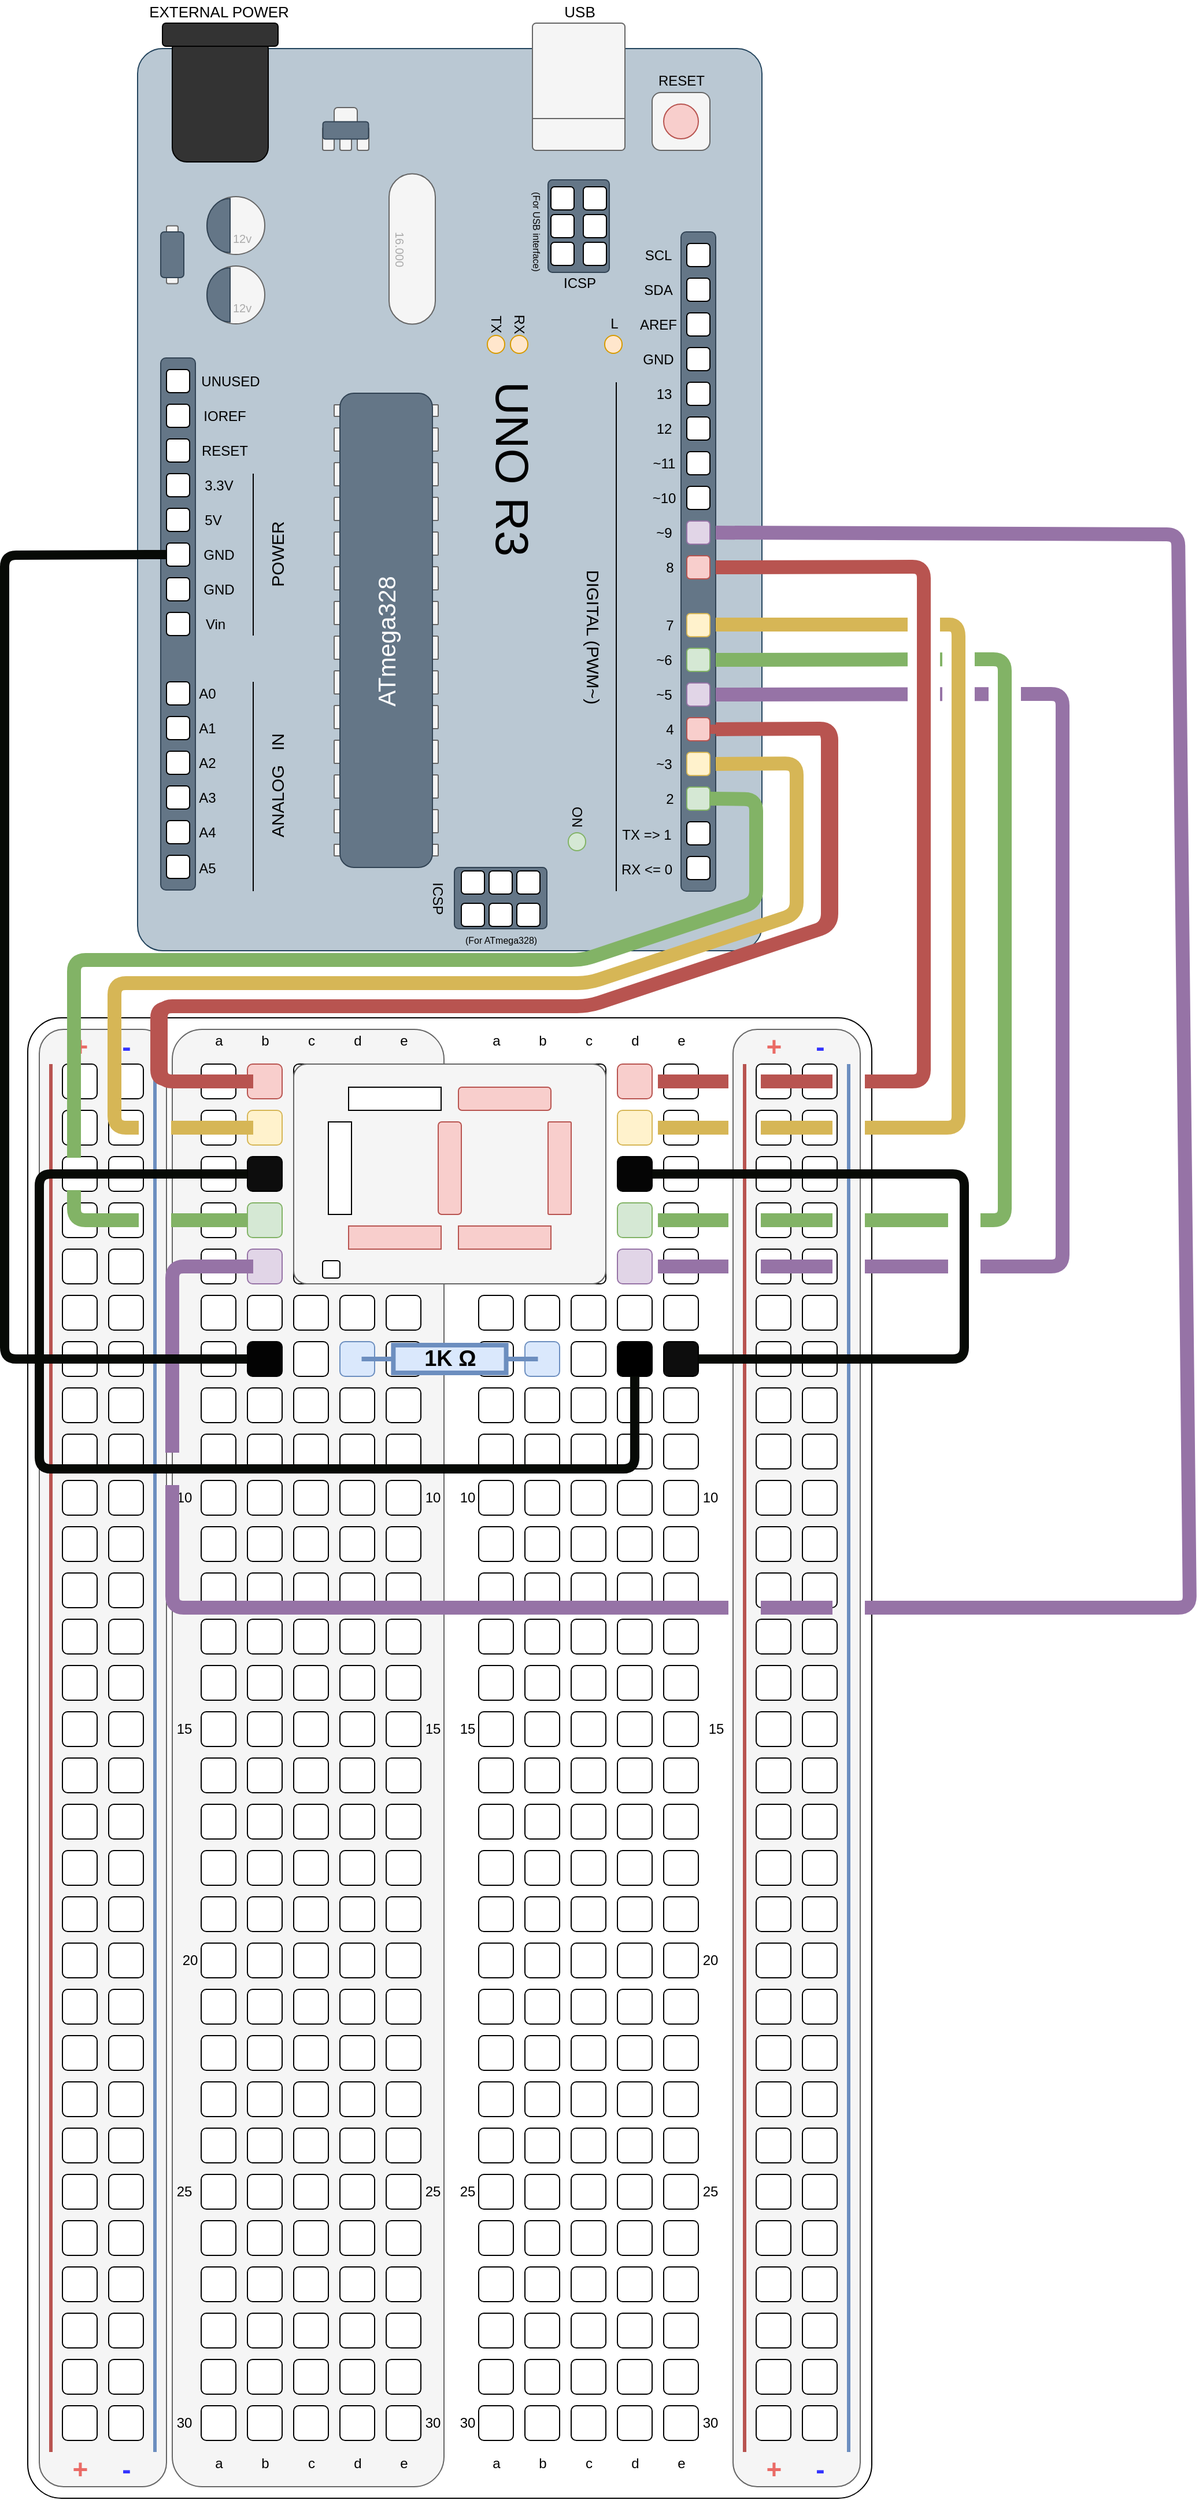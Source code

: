 <mxfile version="14.5.1" type="device"><diagram id="DD_X9G_S3HsucEYgrLU8" name="Page-1"><mxGraphModel dx="1813" dy="1613" grid="1" gridSize="10" guides="1" tooltips="1" connect="1" arrows="1" fold="1" page="1" pageScale="1" pageWidth="850" pageHeight="1100" math="0" shadow="0"><root><mxCell id="0"/><mxCell id="1" parent="0"/><mxCell id="YelaS6jkzVduh17KDVVp-485" value="" style="group" vertex="1" connectable="0" parent="1"><mxGeometry x="135" width="540" height="823" as="geometry"/></mxCell><mxCell id="YelaS6jkzVduh17KDVVp-486" value="" style="rounded=1;whiteSpace=wrap;html=1;fillColor=#bac8d3;fontSize=25;strokeColor=#23445d;arcSize=4;" vertex="1" parent="YelaS6jkzVduh17KDVVp-485"><mxGeometry y="42" width="540" height="780" as="geometry"/></mxCell><mxCell id="YelaS6jkzVduh17KDVVp-487" value="" style="group" vertex="1" connectable="0" parent="YelaS6jkzVduh17KDVVp-485"><mxGeometry x="385" y="200.5" width="115" height="570" as="geometry"/></mxCell><mxCell id="YelaS6jkzVduh17KDVVp-488" value="RX &amp;lt;= 0" style="text;html=1;align=center;verticalAlign=middle;resizable=0;points=[];autosize=1;" vertex="1" parent="YelaS6jkzVduh17KDVVp-487"><mxGeometry x="25" y="541" width="60" height="20" as="geometry"/></mxCell><mxCell id="YelaS6jkzVduh17KDVVp-489" value="TX =&amp;gt; 1" style="text;html=1;align=center;verticalAlign=middle;resizable=0;points=[];autosize=1;" vertex="1" parent="YelaS6jkzVduh17KDVVp-487"><mxGeometry x="25" y="511" width="60" height="20" as="geometry"/></mxCell><mxCell id="YelaS6jkzVduh17KDVVp-490" value="2" style="text;html=1;align=center;verticalAlign=middle;resizable=0;points=[];autosize=1;" vertex="1" parent="YelaS6jkzVduh17KDVVp-487"><mxGeometry x="65" y="480" width="20" height="20" as="geometry"/></mxCell><mxCell id="YelaS6jkzVduh17KDVVp-491" value="~3" style="text;html=1;align=center;verticalAlign=middle;resizable=0;points=[];autosize=1;" vertex="1" parent="YelaS6jkzVduh17KDVVp-487"><mxGeometry x="55" y="450" width="30" height="20" as="geometry"/></mxCell><mxCell id="YelaS6jkzVduh17KDVVp-492" value="4" style="text;html=1;align=center;verticalAlign=middle;resizable=0;points=[];autosize=1;" vertex="1" parent="YelaS6jkzVduh17KDVVp-487"><mxGeometry x="65" y="420" width="20" height="20" as="geometry"/></mxCell><mxCell id="YelaS6jkzVduh17KDVVp-493" value="~5" style="text;html=1;align=center;verticalAlign=middle;resizable=0;points=[];autosize=1;" vertex="1" parent="YelaS6jkzVduh17KDVVp-487"><mxGeometry x="55" y="390" width="30" height="20" as="geometry"/></mxCell><mxCell id="YelaS6jkzVduh17KDVVp-494" value="~6" style="text;html=1;align=center;verticalAlign=middle;resizable=0;points=[];autosize=1;" vertex="1" parent="YelaS6jkzVduh17KDVVp-487"><mxGeometry x="55" y="360" width="30" height="20" as="geometry"/></mxCell><mxCell id="YelaS6jkzVduh17KDVVp-495" value="7" style="text;html=1;align=center;verticalAlign=middle;resizable=0;points=[];autosize=1;" vertex="1" parent="YelaS6jkzVduh17KDVVp-487"><mxGeometry x="65" y="330" width="20" height="20" as="geometry"/></mxCell><mxCell id="YelaS6jkzVduh17KDVVp-496" value="~9" style="text;html=1;align=center;verticalAlign=middle;resizable=0;points=[];autosize=1;" vertex="1" parent="YelaS6jkzVduh17KDVVp-487"><mxGeometry x="55" y="250" width="30" height="20" as="geometry"/></mxCell><mxCell id="YelaS6jkzVduh17KDVVp-497" value="8" style="text;html=1;align=center;verticalAlign=middle;resizable=0;points=[];autosize=1;" vertex="1" parent="YelaS6jkzVduh17KDVVp-487"><mxGeometry x="65" y="280" width="20" height="20" as="geometry"/></mxCell><mxCell id="YelaS6jkzVduh17KDVVp-498" value="~10" style="text;html=1;align=center;verticalAlign=middle;resizable=0;points=[];autosize=1;" vertex="1" parent="YelaS6jkzVduh17KDVVp-487"><mxGeometry x="50" y="220" width="40" height="20" as="geometry"/></mxCell><mxCell id="YelaS6jkzVduh17KDVVp-499" value="~11" style="text;html=1;align=center;verticalAlign=middle;resizable=0;points=[];autosize=1;" vertex="1" parent="YelaS6jkzVduh17KDVVp-487"><mxGeometry x="55" y="190" width="30" height="20" as="geometry"/></mxCell><mxCell id="YelaS6jkzVduh17KDVVp-500" value="12" style="text;html=1;align=center;verticalAlign=middle;resizable=0;points=[];autosize=1;" vertex="1" parent="YelaS6jkzVduh17KDVVp-487"><mxGeometry x="55" y="160" width="30" height="20" as="geometry"/></mxCell><mxCell id="YelaS6jkzVduh17KDVVp-501" value="13" style="text;html=1;align=center;verticalAlign=middle;resizable=0;points=[];autosize=1;" vertex="1" parent="YelaS6jkzVduh17KDVVp-487"><mxGeometry x="55" y="130" width="30" height="20" as="geometry"/></mxCell><mxCell id="YelaS6jkzVduh17KDVVp-502" value="AREF" style="text;html=1;align=center;verticalAlign=middle;resizable=0;points=[];autosize=1;" vertex="1" parent="YelaS6jkzVduh17KDVVp-487"><mxGeometry x="40" y="70" width="50" height="20" as="geometry"/></mxCell><mxCell id="YelaS6jkzVduh17KDVVp-503" value="GND" style="text;html=1;align=center;verticalAlign=middle;resizable=0;points=[];autosize=1;" vertex="1" parent="YelaS6jkzVduh17KDVVp-487"><mxGeometry x="45" y="100" width="40" height="20" as="geometry"/></mxCell><mxCell id="YelaS6jkzVduh17KDVVp-504" value="SDA" style="text;html=1;align=center;verticalAlign=middle;resizable=0;points=[];autosize=1;" vertex="1" parent="YelaS6jkzVduh17KDVVp-487"><mxGeometry x="45" y="40" width="40" height="20" as="geometry"/></mxCell><mxCell id="YelaS6jkzVduh17KDVVp-505" value="SCL" style="text;html=1;align=center;verticalAlign=middle;resizable=0;points=[];autosize=1;" vertex="1" parent="YelaS6jkzVduh17KDVVp-487"><mxGeometry x="45" y="10" width="40" height="20" as="geometry"/></mxCell><mxCell id="YelaS6jkzVduh17KDVVp-506" value="DIGITAL (PWM~) " style="text;html=1;align=center;verticalAlign=middle;resizable=0;points=[];autosize=1;rotation=90;fontSize=15;" vertex="1" parent="YelaS6jkzVduh17KDVVp-487"><mxGeometry x="-55" y="340" width="130" height="20" as="geometry"/></mxCell><mxCell id="YelaS6jkzVduh17KDVVp-507" value="" style="endArrow=none;html=1;" edge="1" parent="YelaS6jkzVduh17KDVVp-487"><mxGeometry width="50" height="50" relative="1" as="geometry"><mxPoint x="29" y="130" as="sourcePoint"/><mxPoint x="29" y="570" as="targetPoint"/></mxGeometry></mxCell><mxCell id="YelaS6jkzVduh17KDVVp-508" value="" style="rounded=1;whiteSpace=wrap;html=1;fillColor=#647687;strokeColor=#314354;fontColor=#ffffff;" vertex="1" parent="YelaS6jkzVduh17KDVVp-487"><mxGeometry x="85" width="30" height="570" as="geometry"/></mxCell><mxCell id="YelaS6jkzVduh17KDVVp-509" value="" style="rounded=1;whiteSpace=wrap;html=1;" vertex="1" parent="YelaS6jkzVduh17KDVVp-487"><mxGeometry x="90" y="10" width="20" height="20" as="geometry"/></mxCell><mxCell id="YelaS6jkzVduh17KDVVp-510" value="" style="rounded=1;whiteSpace=wrap;html=1;" vertex="1" parent="YelaS6jkzVduh17KDVVp-487"><mxGeometry x="90" y="540" width="20" height="20" as="geometry"/></mxCell><mxCell id="YelaS6jkzVduh17KDVVp-511" value="" style="rounded=1;whiteSpace=wrap;html=1;" vertex="1" parent="YelaS6jkzVduh17KDVVp-487"><mxGeometry x="90" y="510" width="20" height="20" as="geometry"/></mxCell><mxCell id="YelaS6jkzVduh17KDVVp-512" value="" style="rounded=1;whiteSpace=wrap;html=1;fillColor=#d5e8d4;strokeColor=#82b366;" vertex="1" parent="YelaS6jkzVduh17KDVVp-487"><mxGeometry x="90" y="480" width="20" height="20" as="geometry"/></mxCell><mxCell id="YelaS6jkzVduh17KDVVp-513" value="" style="rounded=1;whiteSpace=wrap;html=1;fillColor=#fff2cc;strokeColor=#d6b656;" vertex="1" parent="YelaS6jkzVduh17KDVVp-487"><mxGeometry x="90" y="450" width="20" height="20" as="geometry"/></mxCell><mxCell id="YelaS6jkzVduh17KDVVp-514" value="" style="rounded=1;whiteSpace=wrap;html=1;fillColor=#f8cecc;strokeColor=#b85450;" vertex="1" parent="YelaS6jkzVduh17KDVVp-487"><mxGeometry x="90" y="420" width="20" height="20" as="geometry"/></mxCell><mxCell id="YelaS6jkzVduh17KDVVp-515" value="" style="rounded=1;whiteSpace=wrap;html=1;fillColor=#e1d5e7;strokeColor=#9673a6;" vertex="1" parent="YelaS6jkzVduh17KDVVp-487"><mxGeometry x="90" y="390" width="20" height="20" as="geometry"/></mxCell><mxCell id="YelaS6jkzVduh17KDVVp-516" value="" style="rounded=1;whiteSpace=wrap;html=1;fillColor=#d5e8d4;strokeColor=#82b366;" vertex="1" parent="YelaS6jkzVduh17KDVVp-487"><mxGeometry x="90" y="360" width="20" height="20" as="geometry"/></mxCell><mxCell id="YelaS6jkzVduh17KDVVp-517" value="" style="rounded=1;whiteSpace=wrap;html=1;fillColor=#fff2cc;strokeColor=#d6b656;" vertex="1" parent="YelaS6jkzVduh17KDVVp-487"><mxGeometry x="90" y="330" width="20" height="20" as="geometry"/></mxCell><mxCell id="YelaS6jkzVduh17KDVVp-518" value="" style="rounded=1;whiteSpace=wrap;html=1;fillColor=#f8cecc;strokeColor=#b85450;" vertex="1" parent="YelaS6jkzVduh17KDVVp-487"><mxGeometry x="90" y="280" width="20" height="20" as="geometry"/></mxCell><mxCell id="YelaS6jkzVduh17KDVVp-519" value="" style="rounded=1;whiteSpace=wrap;html=1;fillColor=#e1d5e7;strokeColor=#9673a6;" vertex="1" parent="YelaS6jkzVduh17KDVVp-487"><mxGeometry x="90" y="250" width="20" height="20" as="geometry"/></mxCell><mxCell id="YelaS6jkzVduh17KDVVp-520" value="" style="rounded=1;whiteSpace=wrap;html=1;" vertex="1" parent="YelaS6jkzVduh17KDVVp-487"><mxGeometry x="90" y="220" width="20" height="20" as="geometry"/></mxCell><mxCell id="YelaS6jkzVduh17KDVVp-521" value="" style="rounded=1;whiteSpace=wrap;html=1;" vertex="1" parent="YelaS6jkzVduh17KDVVp-487"><mxGeometry x="90" y="190" width="20" height="20" as="geometry"/></mxCell><mxCell id="YelaS6jkzVduh17KDVVp-522" value="" style="rounded=1;whiteSpace=wrap;html=1;" vertex="1" parent="YelaS6jkzVduh17KDVVp-487"><mxGeometry x="90" y="160" width="20" height="20" as="geometry"/></mxCell><mxCell id="YelaS6jkzVduh17KDVVp-523" value="" style="rounded=1;whiteSpace=wrap;html=1;" vertex="1" parent="YelaS6jkzVduh17KDVVp-487"><mxGeometry x="90" y="130" width="20" height="20" as="geometry"/></mxCell><mxCell id="YelaS6jkzVduh17KDVVp-524" value="" style="rounded=1;whiteSpace=wrap;html=1;" vertex="1" parent="YelaS6jkzVduh17KDVVp-487"><mxGeometry x="90" y="100" width="20" height="20" as="geometry"/></mxCell><mxCell id="YelaS6jkzVduh17KDVVp-525" value="" style="rounded=1;whiteSpace=wrap;html=1;" vertex="1" parent="YelaS6jkzVduh17KDVVp-487"><mxGeometry x="90" y="70" width="20" height="20" as="geometry"/></mxCell><mxCell id="YelaS6jkzVduh17KDVVp-526" value="" style="rounded=1;whiteSpace=wrap;html=1;" vertex="1" parent="YelaS6jkzVduh17KDVVp-487"><mxGeometry x="90" y="40" width="20" height="20" as="geometry"/></mxCell><mxCell id="YelaS6jkzVduh17KDVVp-527" value="" style="group" vertex="1" connectable="0" parent="YelaS6jkzVduh17KDVVp-485"><mxGeometry x="355" y="155.5" width="53" height="99" as="geometry"/></mxCell><mxCell id="YelaS6jkzVduh17KDVVp-528" value="" style="rounded=1;whiteSpace=wrap;html=1;fillColor=#647687;fontSize=15;fontColor=#ffffff;strokeColor=#314354;arcSize=7;rotation=-90;" vertex="1" parent="YelaS6jkzVduh17KDVVp-527"><mxGeometry x="-13.5" y="13.5" width="80" height="53" as="geometry"/></mxCell><mxCell id="YelaS6jkzVduh17KDVVp-529" value="" style="rounded=1;whiteSpace=wrap;html=1;rotation=-90;" vertex="1" parent="YelaS6jkzVduh17KDVVp-527"><mxGeometry x="2.5" y="54" width="20" height="20" as="geometry"/></mxCell><mxCell id="YelaS6jkzVduh17KDVVp-530" value="" style="rounded=1;whiteSpace=wrap;html=1;rotation=-90;" vertex="1" parent="YelaS6jkzVduh17KDVVp-527"><mxGeometry x="30.5" y="54" width="20" height="20" as="geometry"/></mxCell><mxCell id="YelaS6jkzVduh17KDVVp-531" value="" style="rounded=1;whiteSpace=wrap;html=1;rotation=-90;" vertex="1" parent="YelaS6jkzVduh17KDVVp-527"><mxGeometry x="2.5" y="30" width="20" height="20" as="geometry"/></mxCell><mxCell id="YelaS6jkzVduh17KDVVp-532" value="" style="rounded=1;whiteSpace=wrap;html=1;rotation=-90;" vertex="1" parent="YelaS6jkzVduh17KDVVp-527"><mxGeometry x="30.5" y="30" width="20" height="20" as="geometry"/></mxCell><mxCell id="YelaS6jkzVduh17KDVVp-533" value="" style="rounded=1;whiteSpace=wrap;html=1;rotation=-90;" vertex="1" parent="YelaS6jkzVduh17KDVVp-527"><mxGeometry x="2.5" y="6" width="20" height="20" as="geometry"/></mxCell><mxCell id="YelaS6jkzVduh17KDVVp-534" value="" style="rounded=1;whiteSpace=wrap;html=1;rotation=-90;" vertex="1" parent="YelaS6jkzVduh17KDVVp-527"><mxGeometry x="30.5" y="6" width="20" height="20" as="geometry"/></mxCell><mxCell id="YelaS6jkzVduh17KDVVp-535" value="ICSP" style="text;html=1;align=center;verticalAlign=middle;resizable=0;points=[];autosize=1;fontSize=12;rotation=0;" vertex="1" parent="YelaS6jkzVduh17KDVVp-527"><mxGeometry x="6.5" y="79" width="40" height="20" as="geometry"/></mxCell><mxCell id="YelaS6jkzVduh17KDVVp-536" value="" style="group" vertex="1" connectable="0" parent="YelaS6jkzVduh17KDVVp-485"><mxGeometry x="250" y="750" width="104" height="53" as="geometry"/></mxCell><mxCell id="YelaS6jkzVduh17KDVVp-537" value="" style="rounded=1;whiteSpace=wrap;html=1;fillColor=#647687;fontSize=15;fontColor=#ffffff;strokeColor=#314354;arcSize=7;" vertex="1" parent="YelaS6jkzVduh17KDVVp-536"><mxGeometry x="24" width="80" height="53" as="geometry"/></mxCell><mxCell id="YelaS6jkzVduh17KDVVp-538" value="" style="rounded=1;whiteSpace=wrap;html=1;" vertex="1" parent="YelaS6jkzVduh17KDVVp-536"><mxGeometry x="30" y="3" width="20" height="20" as="geometry"/></mxCell><mxCell id="YelaS6jkzVduh17KDVVp-539" style="edgeStyle=orthogonalEdgeStyle;rounded=0;orthogonalLoop=1;jettySize=auto;html=1;exitX=0.5;exitY=1;exitDx=0;exitDy=0;fontSize=15;fontColor=#FFFFFF;" edge="1" parent="YelaS6jkzVduh17KDVVp-536" source="YelaS6jkzVduh17KDVVp-538" target="YelaS6jkzVduh17KDVVp-538"><mxGeometry x="5" y="1" as="geometry"/></mxCell><mxCell id="YelaS6jkzVduh17KDVVp-540" value="" style="rounded=1;whiteSpace=wrap;html=1;" vertex="1" parent="YelaS6jkzVduh17KDVVp-536"><mxGeometry x="30" y="31" width="20" height="20" as="geometry"/></mxCell><mxCell id="YelaS6jkzVduh17KDVVp-541" value="" style="rounded=1;whiteSpace=wrap;html=1;" vertex="1" parent="YelaS6jkzVduh17KDVVp-536"><mxGeometry x="54" y="3" width="20" height="20" as="geometry"/></mxCell><mxCell id="YelaS6jkzVduh17KDVVp-542" style="edgeStyle=orthogonalEdgeStyle;rounded=0;orthogonalLoop=1;jettySize=auto;html=1;exitX=0.5;exitY=1;exitDx=0;exitDy=0;fontSize=15;fontColor=#FFFFFF;" edge="1" parent="YelaS6jkzVduh17KDVVp-536" source="YelaS6jkzVduh17KDVVp-541" target="YelaS6jkzVduh17KDVVp-541"><mxGeometry x="5" y="1" as="geometry"/></mxCell><mxCell id="YelaS6jkzVduh17KDVVp-543" value="" style="rounded=1;whiteSpace=wrap;html=1;" vertex="1" parent="YelaS6jkzVduh17KDVVp-536"><mxGeometry x="54" y="31" width="20" height="20" as="geometry"/></mxCell><mxCell id="YelaS6jkzVduh17KDVVp-544" value="" style="rounded=1;whiteSpace=wrap;html=1;" vertex="1" parent="YelaS6jkzVduh17KDVVp-536"><mxGeometry x="78" y="3" width="20" height="20" as="geometry"/></mxCell><mxCell id="YelaS6jkzVduh17KDVVp-545" style="edgeStyle=orthogonalEdgeStyle;rounded=0;orthogonalLoop=1;jettySize=auto;html=1;exitX=0.5;exitY=1;exitDx=0;exitDy=0;fontSize=15;fontColor=#FFFFFF;" edge="1" parent="YelaS6jkzVduh17KDVVp-536" source="YelaS6jkzVduh17KDVVp-544" target="YelaS6jkzVduh17KDVVp-544"><mxGeometry x="5" y="1" as="geometry"/></mxCell><mxCell id="YelaS6jkzVduh17KDVVp-546" value="" style="rounded=1;whiteSpace=wrap;html=1;" vertex="1" parent="YelaS6jkzVduh17KDVVp-536"><mxGeometry x="78" y="31" width="20" height="20" as="geometry"/></mxCell><mxCell id="YelaS6jkzVduh17KDVVp-547" value="ICSP" style="text;html=1;align=center;verticalAlign=middle;resizable=0;points=[];autosize=1;fontSize=12;rotation=90;" vertex="1" parent="YelaS6jkzVduh17KDVVp-536"><mxGeometry x="-10" y="16.5" width="40" height="20" as="geometry"/></mxCell><mxCell id="YelaS6jkzVduh17KDVVp-548" value="" style="group" vertex="1" connectable="0" parent="YelaS6jkzVduh17KDVVp-485"><mxGeometry x="440" y="60" width="60" height="70" as="geometry"/></mxCell><mxCell id="YelaS6jkzVduh17KDVVp-549" value="" style="rounded=1;whiteSpace=wrap;html=1;fontSize=15;fillColor=#f5f5f5;strokeColor=#666666;fontColor=#333333;" vertex="1" parent="YelaS6jkzVduh17KDVVp-548"><mxGeometry x="5" y="20" width="50" height="50" as="geometry"/></mxCell><mxCell id="YelaS6jkzVduh17KDVVp-550" value="" style="rounded=1;whiteSpace=wrap;html=1;fontSize=15;arcSize=50;fillColor=#f8cecc;strokeColor=#b85450;" vertex="1" parent="YelaS6jkzVduh17KDVVp-548"><mxGeometry x="15" y="30" width="30" height="30" as="geometry"/></mxCell><mxCell id="YelaS6jkzVduh17KDVVp-551" value="RESET" style="text;html=1;align=center;verticalAlign=middle;resizable=0;points=[];autosize=1;fontSize=12;fontColor=#000000;" vertex="1" parent="YelaS6jkzVduh17KDVVp-548"><mxGeometry width="60" height="20" as="geometry"/></mxCell><mxCell id="YelaS6jkzVduh17KDVVp-552" value="(For ATmega328)" style="text;html=1;align=center;verticalAlign=middle;resizable=0;points=[];autosize=1;fontSize=8;fontColor=#000000;" vertex="1" parent="YelaS6jkzVduh17KDVVp-485"><mxGeometry x="274" y="803" width="80" height="20" as="geometry"/></mxCell><mxCell id="YelaS6jkzVduh17KDVVp-553" value="(For USB interface)" style="text;html=1;align=center;verticalAlign=middle;resizable=0;points=[];autosize=1;fontSize=8;fontColor=#000000;rotation=90;" vertex="1" parent="YelaS6jkzVduh17KDVVp-485"><mxGeometry x="305" y="190" width="80" height="20" as="geometry"/></mxCell><mxCell id="YelaS6jkzVduh17KDVVp-554" value="" style="group" vertex="1" connectable="0" parent="YelaS6jkzVduh17KDVVp-485"><mxGeometry x="20" y="309.5" width="110" height="461" as="geometry"/></mxCell><mxCell id="YelaS6jkzVduh17KDVVp-555" value="" style="rounded=1;whiteSpace=wrap;html=1;fillColor=#647687;strokeColor=#314354;fontColor=#ffffff;" vertex="1" parent="YelaS6jkzVduh17KDVVp-554"><mxGeometry width="30" height="460" as="geometry"/></mxCell><mxCell id="YelaS6jkzVduh17KDVVp-556" value="" style="rounded=1;whiteSpace=wrap;html=1;" vertex="1" parent="YelaS6jkzVduh17KDVVp-554"><mxGeometry x="5" y="430" width="20" height="20" as="geometry"/></mxCell><mxCell id="YelaS6jkzVduh17KDVVp-557" value="" style="rounded=1;whiteSpace=wrap;html=1;" vertex="1" parent="YelaS6jkzVduh17KDVVp-554"><mxGeometry x="5" y="400" width="20" height="20" as="geometry"/></mxCell><mxCell id="YelaS6jkzVduh17KDVVp-558" value="" style="rounded=1;whiteSpace=wrap;html=1;" vertex="1" parent="YelaS6jkzVduh17KDVVp-554"><mxGeometry x="5" y="370" width="20" height="20" as="geometry"/></mxCell><mxCell id="YelaS6jkzVduh17KDVVp-559" value="" style="rounded=1;whiteSpace=wrap;html=1;" vertex="1" parent="YelaS6jkzVduh17KDVVp-554"><mxGeometry x="5" y="340" width="20" height="20" as="geometry"/></mxCell><mxCell id="YelaS6jkzVduh17KDVVp-560" value="" style="rounded=1;whiteSpace=wrap;html=1;" vertex="1" parent="YelaS6jkzVduh17KDVVp-554"><mxGeometry x="5" y="310" width="20" height="20" as="geometry"/></mxCell><mxCell id="YelaS6jkzVduh17KDVVp-561" value="" style="rounded=1;whiteSpace=wrap;html=1;" vertex="1" parent="YelaS6jkzVduh17KDVVp-554"><mxGeometry x="5" y="280" width="20" height="20" as="geometry"/></mxCell><mxCell id="YelaS6jkzVduh17KDVVp-562" value="" style="rounded=1;whiteSpace=wrap;html=1;" vertex="1" parent="YelaS6jkzVduh17KDVVp-554"><mxGeometry x="5" y="220" width="20" height="20" as="geometry"/></mxCell><mxCell id="YelaS6jkzVduh17KDVVp-563" value="" style="rounded=1;whiteSpace=wrap;html=1;" vertex="1" parent="YelaS6jkzVduh17KDVVp-554"><mxGeometry x="5" y="190" width="20" height="20" as="geometry"/></mxCell><mxCell id="YelaS6jkzVduh17KDVVp-564" value="" style="rounded=1;whiteSpace=wrap;html=1;" vertex="1" parent="YelaS6jkzVduh17KDVVp-554"><mxGeometry x="5" y="160" width="20" height="20" as="geometry"/></mxCell><mxCell id="YelaS6jkzVduh17KDVVp-565" value="" style="rounded=1;whiteSpace=wrap;html=1;" vertex="1" parent="YelaS6jkzVduh17KDVVp-554"><mxGeometry x="5" y="130" width="20" height="20" as="geometry"/></mxCell><mxCell id="YelaS6jkzVduh17KDVVp-566" value="" style="rounded=1;whiteSpace=wrap;html=1;" vertex="1" parent="YelaS6jkzVduh17KDVVp-554"><mxGeometry x="5" y="100" width="20" height="20" as="geometry"/></mxCell><mxCell id="YelaS6jkzVduh17KDVVp-567" value="" style="rounded=1;whiteSpace=wrap;html=1;" vertex="1" parent="YelaS6jkzVduh17KDVVp-554"><mxGeometry x="5" y="70" width="20" height="20" as="geometry"/></mxCell><mxCell id="YelaS6jkzVduh17KDVVp-568" value="" style="rounded=1;whiteSpace=wrap;html=1;" vertex="1" parent="YelaS6jkzVduh17KDVVp-554"><mxGeometry x="5" y="40" width="20" height="20" as="geometry"/></mxCell><mxCell id="YelaS6jkzVduh17KDVVp-569" value="" style="rounded=1;whiteSpace=wrap;html=1;" vertex="1" parent="YelaS6jkzVduh17KDVVp-554"><mxGeometry x="5" y="10" width="20" height="20" as="geometry"/></mxCell><mxCell id="YelaS6jkzVduh17KDVVp-570" value="A5" style="text;html=1;align=center;verticalAlign=middle;resizable=0;points=[];autosize=1;" vertex="1" parent="YelaS6jkzVduh17KDVVp-554"><mxGeometry x="25" y="431" width="30" height="20" as="geometry"/></mxCell><mxCell id="YelaS6jkzVduh17KDVVp-571" value="A4" style="text;html=1;align=center;verticalAlign=middle;resizable=0;points=[];autosize=1;" vertex="1" parent="YelaS6jkzVduh17KDVVp-554"><mxGeometry x="25" y="400" width="30" height="20" as="geometry"/></mxCell><mxCell id="YelaS6jkzVduh17KDVVp-572" value="A3" style="text;html=1;align=center;verticalAlign=middle;resizable=0;points=[];autosize=1;" vertex="1" parent="YelaS6jkzVduh17KDVVp-554"><mxGeometry x="25" y="370" width="30" height="20" as="geometry"/></mxCell><mxCell id="YelaS6jkzVduh17KDVVp-573" value="A2" style="text;html=1;align=center;verticalAlign=middle;resizable=0;points=[];autosize=1;" vertex="1" parent="YelaS6jkzVduh17KDVVp-554"><mxGeometry x="25" y="340" width="30" height="20" as="geometry"/></mxCell><mxCell id="YelaS6jkzVduh17KDVVp-574" value="A1" style="text;html=1;align=center;verticalAlign=middle;resizable=0;points=[];autosize=1;" vertex="1" parent="YelaS6jkzVduh17KDVVp-554"><mxGeometry x="25" y="310" width="30" height="20" as="geometry"/></mxCell><mxCell id="YelaS6jkzVduh17KDVVp-575" value="A0" style="text;html=1;align=center;verticalAlign=middle;resizable=0;points=[];autosize=1;" vertex="1" parent="YelaS6jkzVduh17KDVVp-554"><mxGeometry x="25" y="280" width="30" height="20" as="geometry"/></mxCell><mxCell id="YelaS6jkzVduh17KDVVp-576" value="ANALOG &amp;nbsp; IN" style="text;html=1;align=center;verticalAlign=middle;resizable=0;points=[];autosize=1;rotation=-90;fontSize=15;" vertex="1" parent="YelaS6jkzVduh17KDVVp-554"><mxGeometry x="45" y="360" width="110" height="20" as="geometry"/></mxCell><mxCell id="YelaS6jkzVduh17KDVVp-577" value="" style="endArrow=none;html=1;" edge="1" parent="YelaS6jkzVduh17KDVVp-554"><mxGeometry width="50" height="50" as="geometry"><mxPoint x="80" y="280" as="sourcePoint"/><mxPoint x="80" y="461" as="targetPoint"/></mxGeometry></mxCell><mxCell id="YelaS6jkzVduh17KDVVp-578" value="Vin" style="text;html=1;align=center;verticalAlign=middle;resizable=0;points=[];autosize=1;" vertex="1" parent="YelaS6jkzVduh17KDVVp-554"><mxGeometry x="32" y="220" width="30" height="20" as="geometry"/></mxCell><mxCell id="YelaS6jkzVduh17KDVVp-579" value="GND" style="text;html=1;align=center;verticalAlign=middle;resizable=0;points=[];autosize=1;" vertex="1" parent="YelaS6jkzVduh17KDVVp-554"><mxGeometry x="30" y="190" width="40" height="20" as="geometry"/></mxCell><mxCell id="YelaS6jkzVduh17KDVVp-580" value="GND" style="text;html=1;align=center;verticalAlign=middle;resizable=0;points=[];autosize=1;" vertex="1" parent="YelaS6jkzVduh17KDVVp-554"><mxGeometry x="30" y="160" width="40" height="20" as="geometry"/></mxCell><mxCell id="YelaS6jkzVduh17KDVVp-581" value="5V" style="text;html=1;align=center;verticalAlign=middle;resizable=0;points=[];autosize=1;" vertex="1" parent="YelaS6jkzVduh17KDVVp-554"><mxGeometry x="30" y="130" width="30" height="20" as="geometry"/></mxCell><mxCell id="YelaS6jkzVduh17KDVVp-582" value="3.3V" style="text;html=1;align=center;verticalAlign=middle;resizable=0;points=[];autosize=1;" vertex="1" parent="YelaS6jkzVduh17KDVVp-554"><mxGeometry x="30" y="100" width="40" height="20" as="geometry"/></mxCell><mxCell id="YelaS6jkzVduh17KDVVp-583" value="RESET" style="text;html=1;align=center;verticalAlign=middle;resizable=0;points=[];autosize=1;" vertex="1" parent="YelaS6jkzVduh17KDVVp-554"><mxGeometry x="25" y="70" width="60" height="20" as="geometry"/></mxCell><mxCell id="YelaS6jkzVduh17KDVVp-584" value="IOREF" style="text;html=1;align=center;verticalAlign=middle;resizable=0;points=[];autosize=1;" vertex="1" parent="YelaS6jkzVduh17KDVVp-554"><mxGeometry x="30" y="40" width="50" height="20" as="geometry"/></mxCell><mxCell id="YelaS6jkzVduh17KDVVp-585" value="" style="endArrow=none;html=1;" edge="1" parent="YelaS6jkzVduh17KDVVp-554"><mxGeometry width="50" height="50" as="geometry"><mxPoint x="80" y="100" as="sourcePoint"/><mxPoint x="80" y="240" as="targetPoint"/></mxGeometry></mxCell><mxCell id="YelaS6jkzVduh17KDVVp-586" value="POWER" style="text;html=1;align=center;verticalAlign=middle;resizable=0;points=[];autosize=1;rotation=-90;fontSize=15;" vertex="1" parent="YelaS6jkzVduh17KDVVp-554"><mxGeometry x="65" y="160" width="70" height="20" as="geometry"/></mxCell><mxCell id="YelaS6jkzVduh17KDVVp-587" value="UNUSED" style="text;html=1;align=center;verticalAlign=middle;resizable=0;points=[];autosize=1;" vertex="1" parent="YelaS6jkzVduh17KDVVp-554"><mxGeometry x="25" y="10" width="70" height="20" as="geometry"/></mxCell><mxCell id="YelaS6jkzVduh17KDVVp-588" value="" style="group" vertex="1" connectable="0" parent="YelaS6jkzVduh17KDVVp-485"><mxGeometry x="170" y="340" width="90" height="410" as="geometry"/></mxCell><mxCell id="YelaS6jkzVduh17KDVVp-589" value="" style="rounded=1;whiteSpace=wrap;html=1;fillColor=#f5f5f5;fontSize=8;fontColor=#333333;strokeColor=#666666;arcSize=4;" vertex="1" parent="YelaS6jkzVduh17KDVVp-588"><mxGeometry y="10" width="90" height="10" as="geometry"/></mxCell><mxCell id="YelaS6jkzVduh17KDVVp-590" value="" style="rounded=1;whiteSpace=wrap;html=1;fillColor=#f5f5f5;fontSize=8;fontColor=#333333;strokeColor=#666666;arcSize=4;" vertex="1" parent="YelaS6jkzVduh17KDVVp-588"><mxGeometry y="390" width="90" height="10" as="geometry"/></mxCell><mxCell id="YelaS6jkzVduh17KDVVp-591" value="" style="rounded=1;whiteSpace=wrap;html=1;fillColor=#f5f5f5;fontSize=8;fontColor=#333333;strokeColor=#666666;arcSize=4;" vertex="1" parent="YelaS6jkzVduh17KDVVp-588"><mxGeometry y="30" width="90" height="20" as="geometry"/></mxCell><mxCell id="YelaS6jkzVduh17KDVVp-592" value="" style="rounded=1;whiteSpace=wrap;html=1;fillColor=#f5f5f5;fontSize=8;fontColor=#333333;strokeColor=#666666;arcSize=4;" vertex="1" parent="YelaS6jkzVduh17KDVVp-588"><mxGeometry y="60" width="90" height="20" as="geometry"/></mxCell><mxCell id="YelaS6jkzVduh17KDVVp-593" value="" style="rounded=1;whiteSpace=wrap;html=1;fillColor=#f5f5f5;fontSize=8;fontColor=#333333;strokeColor=#666666;arcSize=4;" vertex="1" parent="YelaS6jkzVduh17KDVVp-588"><mxGeometry y="90" width="90" height="20" as="geometry"/></mxCell><mxCell id="YelaS6jkzVduh17KDVVp-594" value="" style="rounded=1;whiteSpace=wrap;html=1;fillColor=#f5f5f5;fontSize=8;fontColor=#333333;strokeColor=#666666;arcSize=4;" vertex="1" parent="YelaS6jkzVduh17KDVVp-588"><mxGeometry y="120" width="90" height="20" as="geometry"/></mxCell><mxCell id="YelaS6jkzVduh17KDVVp-595" value="" style="rounded=1;whiteSpace=wrap;html=1;fillColor=#f5f5f5;fontSize=8;fontColor=#333333;strokeColor=#666666;arcSize=4;" vertex="1" parent="YelaS6jkzVduh17KDVVp-588"><mxGeometry y="150" width="90" height="20" as="geometry"/></mxCell><mxCell id="YelaS6jkzVduh17KDVVp-596" value="" style="rounded=1;whiteSpace=wrap;html=1;fillColor=#f5f5f5;fontSize=8;fontColor=#333333;strokeColor=#666666;arcSize=4;" vertex="1" parent="YelaS6jkzVduh17KDVVp-588"><mxGeometry y="180" width="90" height="20" as="geometry"/></mxCell><mxCell id="YelaS6jkzVduh17KDVVp-597" value="" style="rounded=1;whiteSpace=wrap;html=1;fillColor=#f5f5f5;fontSize=8;fontColor=#333333;strokeColor=#666666;arcSize=4;" vertex="1" parent="YelaS6jkzVduh17KDVVp-588"><mxGeometry y="210" width="90" height="20" as="geometry"/></mxCell><mxCell id="YelaS6jkzVduh17KDVVp-598" value="" style="rounded=1;whiteSpace=wrap;html=1;fillColor=#f5f5f5;fontSize=8;fontColor=#333333;strokeColor=#666666;arcSize=4;" vertex="1" parent="YelaS6jkzVduh17KDVVp-588"><mxGeometry y="240" width="90" height="20" as="geometry"/></mxCell><mxCell id="YelaS6jkzVduh17KDVVp-599" value="" style="rounded=1;whiteSpace=wrap;html=1;fillColor=#f5f5f5;fontSize=8;fontColor=#333333;strokeColor=#666666;arcSize=4;" vertex="1" parent="YelaS6jkzVduh17KDVVp-588"><mxGeometry y="270" width="90" height="20" as="geometry"/></mxCell><mxCell id="YelaS6jkzVduh17KDVVp-600" value="" style="rounded=1;whiteSpace=wrap;html=1;fillColor=#f5f5f5;fontSize=8;fontColor=#333333;strokeColor=#666666;arcSize=4;" vertex="1" parent="YelaS6jkzVduh17KDVVp-588"><mxGeometry y="300" width="90" height="20" as="geometry"/></mxCell><mxCell id="YelaS6jkzVduh17KDVVp-601" value="" style="rounded=1;whiteSpace=wrap;html=1;fillColor=#f5f5f5;fontSize=8;fontColor=#333333;strokeColor=#666666;arcSize=4;" vertex="1" parent="YelaS6jkzVduh17KDVVp-588"><mxGeometry y="330" width="90" height="20" as="geometry"/></mxCell><mxCell id="YelaS6jkzVduh17KDVVp-602" value="" style="rounded=1;whiteSpace=wrap;html=1;fillColor=#f5f5f5;fontSize=8;fontColor=#333333;strokeColor=#666666;arcSize=4;" vertex="1" parent="YelaS6jkzVduh17KDVVp-588"><mxGeometry y="360" width="90" height="20" as="geometry"/></mxCell><mxCell id="YelaS6jkzVduh17KDVVp-603" value="" style="rounded=1;whiteSpace=wrap;html=1;strokeColor=#314354;fontColor=#ffffff;fillColor=#647687;" vertex="1" parent="YelaS6jkzVduh17KDVVp-588"><mxGeometry x="5" width="80" height="410" as="geometry"/></mxCell><mxCell id="YelaS6jkzVduh17KDVVp-604" value="ATmega328" style="text;html=1;align=center;verticalAlign=middle;resizable=0;points=[];autosize=1;rotation=-90;fontColor=#FFFFFF;fontSize=21;" vertex="1" parent="YelaS6jkzVduh17KDVVp-588"><mxGeometry x="-20" y="200" width="130" height="30" as="geometry"/></mxCell><mxCell id="YelaS6jkzVduh17KDVVp-605" value="UNO R3" style="text;html=1;align=center;verticalAlign=middle;resizable=0;points=[];autosize=1;fontSize=40;fontColor=#000000;rotation=90;" vertex="1" parent="YelaS6jkzVduh17KDVVp-485"><mxGeometry x="240" y="380" width="170" height="50" as="geometry"/></mxCell><mxCell id="YelaS6jkzVduh17KDVVp-606" value="" style="group" vertex="1" connectable="0" parent="YelaS6jkzVduh17KDVVp-485"><mxGeometry width="140" height="140" as="geometry"/></mxCell><mxCell id="YelaS6jkzVduh17KDVVp-607" value="" style="rounded=1;whiteSpace=wrap;html=1;fillColor=#333333;fontSize=8;fontColor=#000000;" vertex="1" parent="YelaS6jkzVduh17KDVVp-606"><mxGeometry x="30" y="30" width="83" height="110" as="geometry"/></mxCell><mxCell id="YelaS6jkzVduh17KDVVp-608" value="" style="rounded=1;whiteSpace=wrap;html=1;fillColor=#333333;fontSize=8;fontColor=#000000;" vertex="1" parent="YelaS6jkzVduh17KDVVp-606"><mxGeometry x="21.5" y="20" width="100" height="20" as="geometry"/></mxCell><mxCell id="YelaS6jkzVduh17KDVVp-609" value="EXTERNAL POWER" style="text;html=1;align=center;verticalAlign=middle;resizable=0;points=[];autosize=1;fontSize=13;fontColor=#000000;" vertex="1" parent="YelaS6jkzVduh17KDVVp-606"><mxGeometry width="140" height="20" as="geometry"/></mxCell><mxCell id="YelaS6jkzVduh17KDVVp-610" value="" style="group" vertex="1" connectable="0" parent="YelaS6jkzVduh17KDVVp-485"><mxGeometry x="341.5" width="80" height="130" as="geometry"/></mxCell><mxCell id="YelaS6jkzVduh17KDVVp-611" value="" style="rounded=1;whiteSpace=wrap;html=1;fillColor=#f5f5f5;fontSize=8;fontColor=#333333;strokeColor=#666666;arcSize=4;" vertex="1" parent="YelaS6jkzVduh17KDVVp-610"><mxGeometry y="20" width="80" height="110" as="geometry"/></mxCell><mxCell id="YelaS6jkzVduh17KDVVp-612" value="USB" style="text;html=1;align=center;verticalAlign=middle;resizable=0;points=[];autosize=1;fontSize=13;fontColor=#000000;" vertex="1" parent="YelaS6jkzVduh17KDVVp-610"><mxGeometry x="20" width="40" height="20" as="geometry"/></mxCell><mxCell id="YelaS6jkzVduh17KDVVp-613" value="" style="endArrow=none;html=1;fontSize=40;fontColor=#ABABAB;entryX=1;entryY=0.75;entryDx=0;entryDy=0;exitX=0;exitY=0.75;exitDx=0;exitDy=0;fillColor=#f5f5f5;strokeColor=#666666;" edge="1" parent="YelaS6jkzVduh17KDVVp-610" source="YelaS6jkzVduh17KDVVp-611" target="YelaS6jkzVduh17KDVVp-611"><mxGeometry width="50" height="50" relative="1" as="geometry"><mxPoint x="-31.5" y="400" as="sourcePoint"/><mxPoint x="18.5" y="350" as="targetPoint"/></mxGeometry></mxCell><mxCell id="YelaS6jkzVduh17KDVVp-614" value="&amp;nbsp;&lt;font size=&quot;1&quot;&gt;12v&lt;/font&gt;" style="ellipse;whiteSpace=wrap;html=1;fillColor=#f5f5f5;fontSize=40;strokeColor=#666666;fontColor=#ABABAB;" vertex="1" parent="YelaS6jkzVduh17KDVVp-485"><mxGeometry x="60" y="230" width="50" height="50" as="geometry"/></mxCell><mxCell id="YelaS6jkzVduh17KDVVp-615" value="" style="rounded=1;whiteSpace=wrap;html=1;fillColor=#f5f5f5;fontSize=40;fontColor=#333333;strokeColor=#666666;" vertex="1" parent="YelaS6jkzVduh17KDVVp-485"><mxGeometry x="25" y="195.25" width="10" height="50" as="geometry"/></mxCell><mxCell id="YelaS6jkzVduh17KDVVp-616" value="" style="rounded=1;whiteSpace=wrap;html=1;fillColor=#647687;fontSize=40;fontColor=#ffffff;strokeColor=#314354;" vertex="1" parent="YelaS6jkzVduh17KDVVp-485"><mxGeometry x="20" y="200.5" width="20" height="39.5" as="geometry"/></mxCell><mxCell id="YelaS6jkzVduh17KDVVp-617" value="&lt;font size=&quot;1&quot;&gt;16.000&lt;br&gt;&lt;/font&gt;" style="rounded=1;whiteSpace=wrap;html=1;fillColor=#f5f5f5;fontSize=40;strokeColor=#666666;arcSize=50;rotation=90;fontColor=#ABABAB;" vertex="1" parent="YelaS6jkzVduh17KDVVp-485"><mxGeometry x="172.5" y="195.25" width="130" height="40" as="geometry"/></mxCell><mxCell id="YelaS6jkzVduh17KDVVp-618" value="" style="rounded=1;whiteSpace=wrap;html=1;fillColor=#f5f5f5;fontSize=40;fontColor=#333333;strokeColor=#666666;" vertex="1" parent="YelaS6jkzVduh17KDVVp-485"><mxGeometry x="160" y="110" width="10" height="20" as="geometry"/></mxCell><mxCell id="YelaS6jkzVduh17KDVVp-619" value="" style="rounded=1;whiteSpace=wrap;html=1;fillColor=#f5f5f5;fontSize=40;fontColor=#333333;strokeColor=#666666;" vertex="1" parent="YelaS6jkzVduh17KDVVp-485"><mxGeometry x="175" y="110" width="10" height="20" as="geometry"/></mxCell><mxCell id="YelaS6jkzVduh17KDVVp-620" value="" style="rounded=1;whiteSpace=wrap;html=1;fillColor=#f5f5f5;fontSize=40;fontColor=#333333;strokeColor=#666666;" vertex="1" parent="YelaS6jkzVduh17KDVVp-485"><mxGeometry x="190" y="110" width="10" height="20" as="geometry"/></mxCell><mxCell id="YelaS6jkzVduh17KDVVp-621" value="" style="rounded=1;whiteSpace=wrap;html=1;fillColor=#f5f5f5;fontSize=40;fontColor=#333333;strokeColor=#666666;" vertex="1" parent="YelaS6jkzVduh17KDVVp-485"><mxGeometry x="170" y="93" width="20" height="20" as="geometry"/></mxCell><mxCell id="YelaS6jkzVduh17KDVVp-622" value="" style="rounded=1;whiteSpace=wrap;html=1;fillColor=#647687;fontSize=40;fontColor=#ffffff;strokeColor=#314354;rotation=90;" vertex="1" parent="YelaS6jkzVduh17KDVVp-485"><mxGeometry x="172.5" y="93" width="15" height="39.5" as="geometry"/></mxCell><mxCell id="YelaS6jkzVduh17KDVVp-623" value="" style="group" vertex="1" connectable="0" parent="YelaS6jkzVduh17KDVVp-485"><mxGeometry x="401.5" y="270" width="20" height="35.5" as="geometry"/></mxCell><mxCell id="YelaS6jkzVduh17KDVVp-624" value="" style="rounded=1;whiteSpace=wrap;html=1;fillColor=#ffe6cc;fontSize=40;strokeColor=#d79b00;arcSize=50;" vertex="1" parent="YelaS6jkzVduh17KDVVp-623"><mxGeometry x="2.5" y="20" width="15" height="15.5" as="geometry"/></mxCell><mxCell id="YelaS6jkzVduh17KDVVp-625" value="L" style="text;html=1;align=center;verticalAlign=middle;resizable=0;points=[];autosize=1;fontSize=12;" vertex="1" parent="YelaS6jkzVduh17KDVVp-623"><mxGeometry width="20" height="20" as="geometry"/></mxCell><mxCell id="YelaS6jkzVduh17KDVVp-626" value="" style="group" vertex="1" connectable="0" parent="YelaS6jkzVduh17KDVVp-485"><mxGeometry x="300" y="270" width="25" height="35.5" as="geometry"/></mxCell><mxCell id="YelaS6jkzVduh17KDVVp-627" value="" style="rounded=1;whiteSpace=wrap;html=1;fillColor=#ffe6cc;fontSize=40;strokeColor=#d79b00;arcSize=50;" vertex="1" parent="YelaS6jkzVduh17KDVVp-626"><mxGeometry x="2.5" y="20" width="15" height="15.5" as="geometry"/></mxCell><mxCell id="YelaS6jkzVduh17KDVVp-628" value="TX" style="text;html=1;align=center;verticalAlign=middle;resizable=0;points=[];autosize=1;fontSize=12;rotation=90;" vertex="1" parent="YelaS6jkzVduh17KDVVp-626"><mxGeometry x="-5" width="30" height="20" as="geometry"/></mxCell><mxCell id="YelaS6jkzVduh17KDVVp-629" value="" style="group" vertex="1" connectable="0" parent="YelaS6jkzVduh17KDVVp-485"><mxGeometry x="320" y="270" width="25" height="35.5" as="geometry"/></mxCell><mxCell id="YelaS6jkzVduh17KDVVp-630" value="" style="rounded=1;whiteSpace=wrap;html=1;fillColor=#ffe6cc;fontSize=40;strokeColor=#d79b00;arcSize=50;" vertex="1" parent="YelaS6jkzVduh17KDVVp-629"><mxGeometry x="2.5" y="20" width="15" height="15.5" as="geometry"/></mxCell><mxCell id="YelaS6jkzVduh17KDVVp-631" value="RX" style="text;html=1;align=center;verticalAlign=middle;resizable=0;points=[];autosize=1;fontSize=12;rotation=90;" vertex="1" parent="YelaS6jkzVduh17KDVVp-629"><mxGeometry x="-5" width="30" height="20" as="geometry"/></mxCell><mxCell id="YelaS6jkzVduh17KDVVp-632" value="" style="group" vertex="1" connectable="0" parent="YelaS6jkzVduh17KDVVp-485"><mxGeometry x="370" y="700" width="25" height="35.5" as="geometry"/></mxCell><mxCell id="YelaS6jkzVduh17KDVVp-633" value="" style="rounded=1;whiteSpace=wrap;html=1;fillColor=#d5e8d4;fontSize=40;strokeColor=#82b366;arcSize=50;" vertex="1" parent="YelaS6jkzVduh17KDVVp-632"><mxGeometry x="2.5" y="20" width="15" height="15.5" as="geometry"/></mxCell><mxCell id="YelaS6jkzVduh17KDVVp-634" value="ON" style="text;html=1;align=center;verticalAlign=middle;resizable=0;points=[];autosize=1;fontSize=12;rotation=90;" vertex="1" parent="YelaS6jkzVduh17KDVVp-632"><mxGeometry x="-5" y="-4" width="30" height="20" as="geometry"/></mxCell><mxCell id="YelaS6jkzVduh17KDVVp-635" value="" style="verticalLabelPosition=bottom;verticalAlign=top;html=1;shape=mxgraph.basic.half_circle;fillColor=#647687;fontSize=12;fontColor=#ffffff;rotation=90;strokeColor=#314354;" vertex="1" parent="YelaS6jkzVduh17KDVVp-485"><mxGeometry x="46.58" y="245" width="46.84" height="20" as="geometry"/></mxCell><mxCell id="YelaS6jkzVduh17KDVVp-636" value="&amp;nbsp;&lt;font size=&quot;1&quot;&gt;12v&lt;/font&gt;" style="ellipse;whiteSpace=wrap;html=1;fillColor=#f5f5f5;fontSize=40;strokeColor=#666666;fontColor=#ABABAB;" vertex="1" parent="YelaS6jkzVduh17KDVVp-485"><mxGeometry x="60" y="170" width="50" height="50" as="geometry"/></mxCell><mxCell id="YelaS6jkzVduh17KDVVp-637" value="" style="verticalLabelPosition=bottom;verticalAlign=top;html=1;shape=mxgraph.basic.half_circle;fillColor=#647687;fontSize=12;fontColor=#ffffff;rotation=90;strokeColor=#314354;" vertex="1" parent="YelaS6jkzVduh17KDVVp-485"><mxGeometry x="46.58" y="185" width="46.84" height="20" as="geometry"/></mxCell><mxCell id="YelaS6jkzVduh17KDVVp-1" value="" style="group" vertex="1" connectable="0" parent="1"><mxGeometry x="40" y="880" width="730" height="1280" as="geometry"/></mxCell><mxCell id="YelaS6jkzVduh17KDVVp-3" value="" style="rounded=1;whiteSpace=wrap;html=1;fontSize=23;arcSize=11;fillColor=#f5f5f5;strokeColor=#666666;fontColor=#333333;" vertex="1" parent="YelaS6jkzVduh17KDVVp-1"><mxGeometry x="370" y="10" width="235" height="1260" as="geometry"/></mxCell><mxCell id="YelaS6jkzVduh17KDVVp-2" value="" style="rounded=1;whiteSpace=wrap;html=1;fontSize=23;arcSize=4;" vertex="1" parent="YelaS6jkzVduh17KDVVp-1"><mxGeometry width="730" height="1280" as="geometry"/></mxCell><mxCell id="YelaS6jkzVduh17KDVVp-4" value="" style="rounded=1;whiteSpace=wrap;html=1;fontSize=23;arcSize=11;fillColor=#f5f5f5;strokeColor=#666666;fontColor=#333333;" vertex="1" parent="YelaS6jkzVduh17KDVVp-1"><mxGeometry x="125" y="10" width="235" height="1260" as="geometry"/></mxCell><mxCell id="YelaS6jkzVduh17KDVVp-5" value="" style="rounded=1;whiteSpace=wrap;html=1;fontSize=23;arcSize=19;fillColor=#f5f5f5;strokeColor=#666666;fontColor=#333333;" vertex="1" parent="YelaS6jkzVduh17KDVVp-1"><mxGeometry x="10" y="10" width="110" height="1260" as="geometry"/></mxCell><mxCell id="YelaS6jkzVduh17KDVVp-6" value="" style="rounded=1;whiteSpace=wrap;html=1;fontSize=23;arcSize=19;fillColor=#f5f5f5;strokeColor=#666666;fontColor=#333333;" vertex="1" parent="YelaS6jkzVduh17KDVVp-1"><mxGeometry x="610" y="10" width="110" height="1260" as="geometry"/></mxCell><mxCell id="YelaS6jkzVduh17KDVVp-7" value="" style="rounded=1;whiteSpace=wrap;html=1;" vertex="1" parent="YelaS6jkzVduh17KDVVp-1"><mxGeometry x="30" y="40" width="30" height="30" as="geometry"/></mxCell><mxCell id="YelaS6jkzVduh17KDVVp-8" value="" style="rounded=1;whiteSpace=wrap;html=1;" vertex="1" parent="YelaS6jkzVduh17KDVVp-1"><mxGeometry x="70" y="40" width="30" height="30" as="geometry"/></mxCell><mxCell id="YelaS6jkzVduh17KDVVp-9" value="" style="rounded=1;whiteSpace=wrap;html=1;" vertex="1" parent="YelaS6jkzVduh17KDVVp-1"><mxGeometry x="150" y="40" width="30" height="30" as="geometry"/></mxCell><mxCell id="YelaS6jkzVduh17KDVVp-10" value="" style="rounded=1;whiteSpace=wrap;html=1;fillColor=#f8cecc;strokeColor=#b85450;" vertex="1" parent="YelaS6jkzVduh17KDVVp-1"><mxGeometry x="190" y="40" width="30" height="30" as="geometry"/></mxCell><mxCell id="YelaS6jkzVduh17KDVVp-11" value="" style="rounded=1;whiteSpace=wrap;html=1;" vertex="1" parent="YelaS6jkzVduh17KDVVp-1"><mxGeometry x="230" y="40" width="30" height="30" as="geometry"/></mxCell><mxCell id="YelaS6jkzVduh17KDVVp-12" value="" style="rounded=1;whiteSpace=wrap;html=1;" vertex="1" parent="YelaS6jkzVduh17KDVVp-1"><mxGeometry x="270" y="40" width="30" height="30" as="geometry"/></mxCell><mxCell id="YelaS6jkzVduh17KDVVp-13" value="" style="rounded=1;whiteSpace=wrap;html=1;" vertex="1" parent="YelaS6jkzVduh17KDVVp-1"><mxGeometry x="310" y="40" width="30" height="30" as="geometry"/></mxCell><mxCell id="YelaS6jkzVduh17KDVVp-14" value="" style="rounded=1;whiteSpace=wrap;html=1;" vertex="1" parent="YelaS6jkzVduh17KDVVp-1"><mxGeometry x="390" y="40" width="30" height="30" as="geometry"/></mxCell><mxCell id="YelaS6jkzVduh17KDVVp-15" value="" style="rounded=1;whiteSpace=wrap;html=1;" vertex="1" parent="YelaS6jkzVduh17KDVVp-1"><mxGeometry x="430" y="40" width="30" height="30" as="geometry"/></mxCell><mxCell id="YelaS6jkzVduh17KDVVp-16" value="" style="rounded=1;whiteSpace=wrap;html=1;" vertex="1" parent="YelaS6jkzVduh17KDVVp-1"><mxGeometry x="470" y="40" width="30" height="30" as="geometry"/></mxCell><mxCell id="YelaS6jkzVduh17KDVVp-17" value="" style="rounded=1;whiteSpace=wrap;html=1;fillColor=#f8cecc;strokeColor=#b85450;" vertex="1" parent="YelaS6jkzVduh17KDVVp-1"><mxGeometry x="510" y="40" width="30" height="30" as="geometry"/></mxCell><mxCell id="YelaS6jkzVduh17KDVVp-18" value="" style="rounded=1;whiteSpace=wrap;html=1;" vertex="1" parent="YelaS6jkzVduh17KDVVp-1"><mxGeometry x="550" y="40" width="30" height="30" as="geometry"/></mxCell><mxCell id="YelaS6jkzVduh17KDVVp-19" value="" style="rounded=1;whiteSpace=wrap;html=1;" vertex="1" parent="YelaS6jkzVduh17KDVVp-1"><mxGeometry x="630" y="40" width="30" height="30" as="geometry"/></mxCell><mxCell id="YelaS6jkzVduh17KDVVp-20" value="" style="rounded=1;whiteSpace=wrap;html=1;" vertex="1" parent="YelaS6jkzVduh17KDVVp-1"><mxGeometry x="670" y="40" width="30" height="30" as="geometry"/></mxCell><mxCell id="YelaS6jkzVduh17KDVVp-21" value="" style="rounded=1;whiteSpace=wrap;html=1;" vertex="1" parent="YelaS6jkzVduh17KDVVp-1"><mxGeometry x="30" y="80" width="30" height="30" as="geometry"/></mxCell><mxCell id="YelaS6jkzVduh17KDVVp-22" value="" style="rounded=1;whiteSpace=wrap;html=1;" vertex="1" parent="YelaS6jkzVduh17KDVVp-1"><mxGeometry x="70" y="80" width="30" height="30" as="geometry"/></mxCell><mxCell id="YelaS6jkzVduh17KDVVp-23" value="" style="rounded=1;whiteSpace=wrap;html=1;" vertex="1" parent="YelaS6jkzVduh17KDVVp-1"><mxGeometry x="150" y="80" width="30" height="30" as="geometry"/></mxCell><mxCell id="YelaS6jkzVduh17KDVVp-24" value="" style="rounded=1;whiteSpace=wrap;html=1;fillColor=#fff2cc;strokeColor=#d6b656;" vertex="1" parent="YelaS6jkzVduh17KDVVp-1"><mxGeometry x="190" y="80" width="30" height="30" as="geometry"/></mxCell><mxCell id="YelaS6jkzVduh17KDVVp-25" value="" style="rounded=1;whiteSpace=wrap;html=1;" vertex="1" parent="YelaS6jkzVduh17KDVVp-1"><mxGeometry x="230" y="80" width="30" height="30" as="geometry"/></mxCell><mxCell id="YelaS6jkzVduh17KDVVp-26" value="" style="rounded=1;whiteSpace=wrap;html=1;" vertex="1" parent="YelaS6jkzVduh17KDVVp-1"><mxGeometry x="270" y="80" width="30" height="30" as="geometry"/></mxCell><mxCell id="YelaS6jkzVduh17KDVVp-27" value="" style="rounded=1;whiteSpace=wrap;html=1;" vertex="1" parent="YelaS6jkzVduh17KDVVp-1"><mxGeometry x="310" y="80" width="30" height="30" as="geometry"/></mxCell><mxCell id="YelaS6jkzVduh17KDVVp-28" value="" style="rounded=1;whiteSpace=wrap;html=1;" vertex="1" parent="YelaS6jkzVduh17KDVVp-1"><mxGeometry x="390" y="80" width="30" height="30" as="geometry"/></mxCell><mxCell id="YelaS6jkzVduh17KDVVp-29" value="" style="rounded=1;whiteSpace=wrap;html=1;" vertex="1" parent="YelaS6jkzVduh17KDVVp-1"><mxGeometry x="430" y="80" width="30" height="30" as="geometry"/></mxCell><mxCell id="YelaS6jkzVduh17KDVVp-30" value="" style="rounded=1;whiteSpace=wrap;html=1;" vertex="1" parent="YelaS6jkzVduh17KDVVp-1"><mxGeometry x="470" y="80" width="30" height="30" as="geometry"/></mxCell><mxCell id="YelaS6jkzVduh17KDVVp-31" value="" style="rounded=1;whiteSpace=wrap;html=1;fillColor=#fff2cc;strokeColor=#d6b656;" vertex="1" parent="YelaS6jkzVduh17KDVVp-1"><mxGeometry x="510" y="80" width="30" height="30" as="geometry"/></mxCell><mxCell id="YelaS6jkzVduh17KDVVp-32" value="" style="rounded=1;whiteSpace=wrap;html=1;" vertex="1" parent="YelaS6jkzVduh17KDVVp-1"><mxGeometry x="550" y="80" width="30" height="30" as="geometry"/></mxCell><mxCell id="YelaS6jkzVduh17KDVVp-33" value="" style="rounded=1;whiteSpace=wrap;html=1;" vertex="1" parent="YelaS6jkzVduh17KDVVp-1"><mxGeometry x="630" y="80" width="30" height="30" as="geometry"/></mxCell><mxCell id="YelaS6jkzVduh17KDVVp-34" value="" style="rounded=1;whiteSpace=wrap;html=1;" vertex="1" parent="YelaS6jkzVduh17KDVVp-1"><mxGeometry x="670" y="80" width="30" height="30" as="geometry"/></mxCell><mxCell id="YelaS6jkzVduh17KDVVp-35" value="" style="rounded=1;whiteSpace=wrap;html=1;" vertex="1" parent="YelaS6jkzVduh17KDVVp-1"><mxGeometry x="30" y="120" width="30" height="30" as="geometry"/></mxCell><mxCell id="YelaS6jkzVduh17KDVVp-36" value="" style="rounded=1;whiteSpace=wrap;html=1;" vertex="1" parent="YelaS6jkzVduh17KDVVp-1"><mxGeometry x="70" y="120" width="30" height="30" as="geometry"/></mxCell><mxCell id="YelaS6jkzVduh17KDVVp-37" value="" style="rounded=1;whiteSpace=wrap;html=1;" vertex="1" parent="YelaS6jkzVduh17KDVVp-1"><mxGeometry x="150" y="120" width="30" height="30" as="geometry"/></mxCell><mxCell id="YelaS6jkzVduh17KDVVp-38" value="" style="rounded=1;whiteSpace=wrap;html=1;fillColor=#0D0D0D;" vertex="1" parent="YelaS6jkzVduh17KDVVp-1"><mxGeometry x="190" y="120" width="30" height="30" as="geometry"/></mxCell><mxCell id="YelaS6jkzVduh17KDVVp-39" value="" style="rounded=1;whiteSpace=wrap;html=1;" vertex="1" parent="YelaS6jkzVduh17KDVVp-1"><mxGeometry x="230" y="120" width="30" height="30" as="geometry"/></mxCell><mxCell id="YelaS6jkzVduh17KDVVp-40" value="" style="rounded=1;whiteSpace=wrap;html=1;" vertex="1" parent="YelaS6jkzVduh17KDVVp-1"><mxGeometry x="270" y="120" width="30" height="30" as="geometry"/></mxCell><mxCell id="YelaS6jkzVduh17KDVVp-41" value="" style="rounded=1;whiteSpace=wrap;html=1;" vertex="1" parent="YelaS6jkzVduh17KDVVp-1"><mxGeometry x="310" y="120" width="30" height="30" as="geometry"/></mxCell><mxCell id="YelaS6jkzVduh17KDVVp-42" value="" style="rounded=1;whiteSpace=wrap;html=1;" vertex="1" parent="YelaS6jkzVduh17KDVVp-1"><mxGeometry x="390" y="120" width="30" height="30" as="geometry"/></mxCell><mxCell id="YelaS6jkzVduh17KDVVp-43" value="" style="rounded=1;whiteSpace=wrap;html=1;" vertex="1" parent="YelaS6jkzVduh17KDVVp-1"><mxGeometry x="430" y="120" width="30" height="30" as="geometry"/></mxCell><mxCell id="YelaS6jkzVduh17KDVVp-44" value="" style="rounded=1;whiteSpace=wrap;html=1;" vertex="1" parent="YelaS6jkzVduh17KDVVp-1"><mxGeometry x="470" y="120" width="30" height="30" as="geometry"/></mxCell><mxCell id="YelaS6jkzVduh17KDVVp-45" value="" style="rounded=1;whiteSpace=wrap;html=1;fillColor=#050505;" vertex="1" parent="YelaS6jkzVduh17KDVVp-1"><mxGeometry x="510" y="120" width="30" height="30" as="geometry"/></mxCell><mxCell id="YelaS6jkzVduh17KDVVp-46" value="" style="rounded=1;whiteSpace=wrap;html=1;" vertex="1" parent="YelaS6jkzVduh17KDVVp-1"><mxGeometry x="550" y="120" width="30" height="30" as="geometry"/></mxCell><mxCell id="YelaS6jkzVduh17KDVVp-47" value="" style="rounded=1;whiteSpace=wrap;html=1;" vertex="1" parent="YelaS6jkzVduh17KDVVp-1"><mxGeometry x="630" y="120" width="30" height="30" as="geometry"/></mxCell><mxCell id="YelaS6jkzVduh17KDVVp-48" value="" style="rounded=1;whiteSpace=wrap;html=1;" vertex="1" parent="YelaS6jkzVduh17KDVVp-1"><mxGeometry x="670" y="120" width="30" height="30" as="geometry"/></mxCell><mxCell id="YelaS6jkzVduh17KDVVp-49" value="" style="rounded=1;whiteSpace=wrap;html=1;" vertex="1" parent="YelaS6jkzVduh17KDVVp-1"><mxGeometry x="30" y="160" width="30" height="30" as="geometry"/></mxCell><mxCell id="YelaS6jkzVduh17KDVVp-50" value="" style="rounded=1;whiteSpace=wrap;html=1;" vertex="1" parent="YelaS6jkzVduh17KDVVp-1"><mxGeometry x="70" y="160" width="30" height="30" as="geometry"/></mxCell><mxCell id="YelaS6jkzVduh17KDVVp-51" value="" style="rounded=1;whiteSpace=wrap;html=1;" vertex="1" parent="YelaS6jkzVduh17KDVVp-1"><mxGeometry x="150" y="160" width="30" height="30" as="geometry"/></mxCell><mxCell id="YelaS6jkzVduh17KDVVp-52" value="" style="rounded=1;whiteSpace=wrap;html=1;fillColor=#d5e8d4;strokeColor=#82b366;" vertex="1" parent="YelaS6jkzVduh17KDVVp-1"><mxGeometry x="190" y="160" width="30" height="30" as="geometry"/></mxCell><mxCell id="YelaS6jkzVduh17KDVVp-53" value="" style="rounded=1;whiteSpace=wrap;html=1;" vertex="1" parent="YelaS6jkzVduh17KDVVp-1"><mxGeometry x="230" y="160" width="30" height="30" as="geometry"/></mxCell><mxCell id="YelaS6jkzVduh17KDVVp-54" value="" style="rounded=1;whiteSpace=wrap;html=1;" vertex="1" parent="YelaS6jkzVduh17KDVVp-1"><mxGeometry x="270" y="160" width="30" height="30" as="geometry"/></mxCell><mxCell id="YelaS6jkzVduh17KDVVp-55" value="" style="rounded=1;whiteSpace=wrap;html=1;" vertex="1" parent="YelaS6jkzVduh17KDVVp-1"><mxGeometry x="310" y="160" width="30" height="30" as="geometry"/></mxCell><mxCell id="YelaS6jkzVduh17KDVVp-56" value="" style="rounded=1;whiteSpace=wrap;html=1;" vertex="1" parent="YelaS6jkzVduh17KDVVp-1"><mxGeometry x="390" y="160" width="30" height="30" as="geometry"/></mxCell><mxCell id="YelaS6jkzVduh17KDVVp-57" value="" style="rounded=1;whiteSpace=wrap;html=1;" vertex="1" parent="YelaS6jkzVduh17KDVVp-1"><mxGeometry x="430" y="160" width="30" height="30" as="geometry"/></mxCell><mxCell id="YelaS6jkzVduh17KDVVp-58" value="" style="rounded=1;whiteSpace=wrap;html=1;" vertex="1" parent="YelaS6jkzVduh17KDVVp-1"><mxGeometry x="470" y="160" width="30" height="30" as="geometry"/></mxCell><mxCell id="YelaS6jkzVduh17KDVVp-59" value="" style="rounded=1;whiteSpace=wrap;html=1;fillColor=#d5e8d4;strokeColor=#82b366;" vertex="1" parent="YelaS6jkzVduh17KDVVp-1"><mxGeometry x="510" y="160" width="30" height="30" as="geometry"/></mxCell><mxCell id="YelaS6jkzVduh17KDVVp-60" value="" style="rounded=1;whiteSpace=wrap;html=1;" vertex="1" parent="YelaS6jkzVduh17KDVVp-1"><mxGeometry x="550" y="160" width="30" height="30" as="geometry"/></mxCell><mxCell id="YelaS6jkzVduh17KDVVp-61" value="" style="rounded=1;whiteSpace=wrap;html=1;" vertex="1" parent="YelaS6jkzVduh17KDVVp-1"><mxGeometry x="630" y="160" width="30" height="30" as="geometry"/></mxCell><mxCell id="YelaS6jkzVduh17KDVVp-62" value="" style="rounded=1;whiteSpace=wrap;html=1;" vertex="1" parent="YelaS6jkzVduh17KDVVp-1"><mxGeometry x="670" y="160" width="30" height="30" as="geometry"/></mxCell><mxCell id="YelaS6jkzVduh17KDVVp-63" value="" style="rounded=1;whiteSpace=wrap;html=1;" vertex="1" parent="YelaS6jkzVduh17KDVVp-1"><mxGeometry x="30" y="200" width="30" height="30" as="geometry"/></mxCell><mxCell id="YelaS6jkzVduh17KDVVp-64" value="" style="rounded=1;whiteSpace=wrap;html=1;" vertex="1" parent="YelaS6jkzVduh17KDVVp-1"><mxGeometry x="70" y="200" width="30" height="30" as="geometry"/></mxCell><mxCell id="YelaS6jkzVduh17KDVVp-65" value="" style="rounded=1;whiteSpace=wrap;html=1;" vertex="1" parent="YelaS6jkzVduh17KDVVp-1"><mxGeometry x="150" y="200" width="30" height="30" as="geometry"/></mxCell><mxCell id="YelaS6jkzVduh17KDVVp-66" value="" style="rounded=1;whiteSpace=wrap;html=1;fillColor=#e1d5e7;strokeColor=#9673a6;" vertex="1" parent="YelaS6jkzVduh17KDVVp-1"><mxGeometry x="190" y="200" width="30" height="30" as="geometry"/></mxCell><mxCell id="YelaS6jkzVduh17KDVVp-67" value="" style="rounded=1;whiteSpace=wrap;html=1;" vertex="1" parent="YelaS6jkzVduh17KDVVp-1"><mxGeometry x="230" y="200" width="30" height="30" as="geometry"/></mxCell><mxCell id="YelaS6jkzVduh17KDVVp-68" value="" style="rounded=1;whiteSpace=wrap;html=1;" vertex="1" parent="YelaS6jkzVduh17KDVVp-1"><mxGeometry x="270" y="200" width="30" height="30" as="geometry"/></mxCell><mxCell id="YelaS6jkzVduh17KDVVp-69" value="" style="rounded=1;whiteSpace=wrap;html=1;" vertex="1" parent="YelaS6jkzVduh17KDVVp-1"><mxGeometry x="310" y="200" width="30" height="30" as="geometry"/></mxCell><mxCell id="YelaS6jkzVduh17KDVVp-70" value="" style="rounded=1;whiteSpace=wrap;html=1;" vertex="1" parent="YelaS6jkzVduh17KDVVp-1"><mxGeometry x="390" y="200" width="30" height="30" as="geometry"/></mxCell><mxCell id="YelaS6jkzVduh17KDVVp-71" value="" style="rounded=1;whiteSpace=wrap;html=1;" vertex="1" parent="YelaS6jkzVduh17KDVVp-1"><mxGeometry x="430" y="200" width="30" height="30" as="geometry"/></mxCell><mxCell id="YelaS6jkzVduh17KDVVp-72" value="" style="rounded=1;whiteSpace=wrap;html=1;" vertex="1" parent="YelaS6jkzVduh17KDVVp-1"><mxGeometry x="470" y="200" width="30" height="30" as="geometry"/></mxCell><mxCell id="YelaS6jkzVduh17KDVVp-73" value="" style="rounded=1;whiteSpace=wrap;html=1;fillColor=#e1d5e7;strokeColor=#9673a6;" vertex="1" parent="YelaS6jkzVduh17KDVVp-1"><mxGeometry x="510" y="200" width="30" height="30" as="geometry"/></mxCell><mxCell id="YelaS6jkzVduh17KDVVp-74" value="" style="rounded=1;whiteSpace=wrap;html=1;" vertex="1" parent="YelaS6jkzVduh17KDVVp-1"><mxGeometry x="550" y="200" width="30" height="30" as="geometry"/></mxCell><mxCell id="YelaS6jkzVduh17KDVVp-75" value="" style="rounded=1;whiteSpace=wrap;html=1;" vertex="1" parent="YelaS6jkzVduh17KDVVp-1"><mxGeometry x="630" y="200" width="30" height="30" as="geometry"/></mxCell><mxCell id="YelaS6jkzVduh17KDVVp-76" value="" style="rounded=1;whiteSpace=wrap;html=1;" vertex="1" parent="YelaS6jkzVduh17KDVVp-1"><mxGeometry x="670" y="200" width="30" height="30" as="geometry"/></mxCell><mxCell id="YelaS6jkzVduh17KDVVp-77" value="" style="rounded=1;whiteSpace=wrap;html=1;" vertex="1" parent="YelaS6jkzVduh17KDVVp-1"><mxGeometry x="30" y="240" width="30" height="30" as="geometry"/></mxCell><mxCell id="YelaS6jkzVduh17KDVVp-78" value="" style="rounded=1;whiteSpace=wrap;html=1;" vertex="1" parent="YelaS6jkzVduh17KDVVp-1"><mxGeometry x="70" y="240" width="30" height="30" as="geometry"/></mxCell><mxCell id="YelaS6jkzVduh17KDVVp-79" value="" style="rounded=1;whiteSpace=wrap;html=1;" vertex="1" parent="YelaS6jkzVduh17KDVVp-1"><mxGeometry x="150" y="240" width="30" height="30" as="geometry"/></mxCell><mxCell id="YelaS6jkzVduh17KDVVp-80" value="" style="rounded=1;whiteSpace=wrap;html=1;" vertex="1" parent="YelaS6jkzVduh17KDVVp-1"><mxGeometry x="190" y="240" width="30" height="30" as="geometry"/></mxCell><mxCell id="YelaS6jkzVduh17KDVVp-81" value="" style="rounded=1;whiteSpace=wrap;html=1;" vertex="1" parent="YelaS6jkzVduh17KDVVp-1"><mxGeometry x="230" y="240" width="30" height="30" as="geometry"/></mxCell><mxCell id="YelaS6jkzVduh17KDVVp-82" value="" style="rounded=1;whiteSpace=wrap;html=1;" vertex="1" parent="YelaS6jkzVduh17KDVVp-1"><mxGeometry x="270" y="240" width="30" height="30" as="geometry"/></mxCell><mxCell id="YelaS6jkzVduh17KDVVp-83" value="" style="rounded=1;whiteSpace=wrap;html=1;" vertex="1" parent="YelaS6jkzVduh17KDVVp-1"><mxGeometry x="310" y="240" width="30" height="30" as="geometry"/></mxCell><mxCell id="YelaS6jkzVduh17KDVVp-84" value="" style="rounded=1;whiteSpace=wrap;html=1;" vertex="1" parent="YelaS6jkzVduh17KDVVp-1"><mxGeometry x="390" y="240" width="30" height="30" as="geometry"/></mxCell><mxCell id="YelaS6jkzVduh17KDVVp-85" value="" style="rounded=1;whiteSpace=wrap;html=1;" vertex="1" parent="YelaS6jkzVduh17KDVVp-1"><mxGeometry x="430" y="240" width="30" height="30" as="geometry"/></mxCell><mxCell id="YelaS6jkzVduh17KDVVp-86" value="" style="rounded=1;whiteSpace=wrap;html=1;" vertex="1" parent="YelaS6jkzVduh17KDVVp-1"><mxGeometry x="470" y="240" width="30" height="30" as="geometry"/></mxCell><mxCell id="YelaS6jkzVduh17KDVVp-87" value="" style="rounded=1;whiteSpace=wrap;html=1;" vertex="1" parent="YelaS6jkzVduh17KDVVp-1"><mxGeometry x="510" y="240" width="30" height="30" as="geometry"/></mxCell><mxCell id="YelaS6jkzVduh17KDVVp-88" value="" style="rounded=1;whiteSpace=wrap;html=1;" vertex="1" parent="YelaS6jkzVduh17KDVVp-1"><mxGeometry x="550" y="240" width="30" height="30" as="geometry"/></mxCell><mxCell id="YelaS6jkzVduh17KDVVp-89" value="" style="rounded=1;whiteSpace=wrap;html=1;" vertex="1" parent="YelaS6jkzVduh17KDVVp-1"><mxGeometry x="630" y="240" width="30" height="30" as="geometry"/></mxCell><mxCell id="YelaS6jkzVduh17KDVVp-90" value="" style="rounded=1;whiteSpace=wrap;html=1;" vertex="1" parent="YelaS6jkzVduh17KDVVp-1"><mxGeometry x="670" y="240" width="30" height="30" as="geometry"/></mxCell><mxCell id="YelaS6jkzVduh17KDVVp-91" value="" style="rounded=1;whiteSpace=wrap;html=1;" vertex="1" parent="YelaS6jkzVduh17KDVVp-1"><mxGeometry x="30" y="280" width="30" height="30" as="geometry"/></mxCell><mxCell id="YelaS6jkzVduh17KDVVp-92" value="" style="rounded=1;whiteSpace=wrap;html=1;" vertex="1" parent="YelaS6jkzVduh17KDVVp-1"><mxGeometry x="70" y="280" width="30" height="30" as="geometry"/></mxCell><mxCell id="YelaS6jkzVduh17KDVVp-93" value="" style="rounded=1;whiteSpace=wrap;html=1;" vertex="1" parent="YelaS6jkzVduh17KDVVp-1"><mxGeometry x="150" y="280" width="30" height="30" as="geometry"/></mxCell><mxCell id="YelaS6jkzVduh17KDVVp-94" value="" style="rounded=1;whiteSpace=wrap;html=1;fillColor=#030303;" vertex="1" parent="YelaS6jkzVduh17KDVVp-1"><mxGeometry x="190" y="280" width="30" height="30" as="geometry"/></mxCell><mxCell id="YelaS6jkzVduh17KDVVp-95" value="" style="rounded=1;whiteSpace=wrap;html=1;" vertex="1" parent="YelaS6jkzVduh17KDVVp-1"><mxGeometry x="230" y="280" width="30" height="30" as="geometry"/></mxCell><mxCell id="YelaS6jkzVduh17KDVVp-96" value="" style="rounded=1;whiteSpace=wrap;html=1;fillColor=#dae8fc;strokeColor=#6c8ebf;" vertex="1" parent="YelaS6jkzVduh17KDVVp-1"><mxGeometry x="270" y="280" width="30" height="30" as="geometry"/></mxCell><mxCell id="YelaS6jkzVduh17KDVVp-97" value="" style="rounded=1;whiteSpace=wrap;html=1;" vertex="1" parent="YelaS6jkzVduh17KDVVp-1"><mxGeometry x="310" y="280" width="30" height="30" as="geometry"/></mxCell><mxCell id="YelaS6jkzVduh17KDVVp-98" value="" style="rounded=1;whiteSpace=wrap;html=1;" vertex="1" parent="YelaS6jkzVduh17KDVVp-1"><mxGeometry x="390" y="280" width="30" height="30" as="geometry"/></mxCell><mxCell id="YelaS6jkzVduh17KDVVp-99" value="" style="rounded=1;whiteSpace=wrap;html=1;fillColor=#dae8fc;strokeColor=#6c8ebf;" vertex="1" parent="YelaS6jkzVduh17KDVVp-1"><mxGeometry x="430" y="280" width="30" height="30" as="geometry"/></mxCell><mxCell id="YelaS6jkzVduh17KDVVp-100" value="" style="rounded=1;whiteSpace=wrap;html=1;" vertex="1" parent="YelaS6jkzVduh17KDVVp-1"><mxGeometry x="470" y="280" width="30" height="30" as="geometry"/></mxCell><mxCell id="YelaS6jkzVduh17KDVVp-101" value="" style="rounded=1;whiteSpace=wrap;html=1;fillColor=#000000;" vertex="1" parent="YelaS6jkzVduh17KDVVp-1"><mxGeometry x="510" y="280" width="30" height="30" as="geometry"/></mxCell><mxCell id="YelaS6jkzVduh17KDVVp-102" value="" style="rounded=1;whiteSpace=wrap;html=1;fillColor=#0D0D0D;" vertex="1" parent="YelaS6jkzVduh17KDVVp-1"><mxGeometry x="550" y="280" width="30" height="30" as="geometry"/></mxCell><mxCell id="YelaS6jkzVduh17KDVVp-103" value="" style="rounded=1;whiteSpace=wrap;html=1;" vertex="1" parent="YelaS6jkzVduh17KDVVp-1"><mxGeometry x="630" y="280" width="30" height="30" as="geometry"/></mxCell><mxCell id="YelaS6jkzVduh17KDVVp-104" value="" style="rounded=1;whiteSpace=wrap;html=1;" vertex="1" parent="YelaS6jkzVduh17KDVVp-1"><mxGeometry x="670" y="280" width="30" height="30" as="geometry"/></mxCell><mxCell id="YelaS6jkzVduh17KDVVp-105" value="" style="rounded=1;whiteSpace=wrap;html=1;" vertex="1" parent="YelaS6jkzVduh17KDVVp-1"><mxGeometry x="30" y="320" width="30" height="30" as="geometry"/></mxCell><mxCell id="YelaS6jkzVduh17KDVVp-106" value="" style="rounded=1;whiteSpace=wrap;html=1;" vertex="1" parent="YelaS6jkzVduh17KDVVp-1"><mxGeometry x="70" y="320" width="30" height="30" as="geometry"/></mxCell><mxCell id="YelaS6jkzVduh17KDVVp-107" value="" style="rounded=1;whiteSpace=wrap;html=1;" vertex="1" parent="YelaS6jkzVduh17KDVVp-1"><mxGeometry x="150" y="320" width="30" height="30" as="geometry"/></mxCell><mxCell id="YelaS6jkzVduh17KDVVp-108" value="" style="rounded=1;whiteSpace=wrap;html=1;" vertex="1" parent="YelaS6jkzVduh17KDVVp-1"><mxGeometry x="190" y="320" width="30" height="30" as="geometry"/></mxCell><mxCell id="YelaS6jkzVduh17KDVVp-109" value="" style="rounded=1;whiteSpace=wrap;html=1;" vertex="1" parent="YelaS6jkzVduh17KDVVp-1"><mxGeometry x="230" y="320" width="30" height="30" as="geometry"/></mxCell><mxCell id="YelaS6jkzVduh17KDVVp-110" value="" style="rounded=1;whiteSpace=wrap;html=1;" vertex="1" parent="YelaS6jkzVduh17KDVVp-1"><mxGeometry x="270" y="320" width="30" height="30" as="geometry"/></mxCell><mxCell id="YelaS6jkzVduh17KDVVp-111" value="" style="rounded=1;whiteSpace=wrap;html=1;" vertex="1" parent="YelaS6jkzVduh17KDVVp-1"><mxGeometry x="310" y="320" width="30" height="30" as="geometry"/></mxCell><mxCell id="YelaS6jkzVduh17KDVVp-112" value="" style="rounded=1;whiteSpace=wrap;html=1;" vertex="1" parent="YelaS6jkzVduh17KDVVp-1"><mxGeometry x="390" y="320" width="30" height="30" as="geometry"/></mxCell><mxCell id="YelaS6jkzVduh17KDVVp-113" value="" style="rounded=1;whiteSpace=wrap;html=1;" vertex="1" parent="YelaS6jkzVduh17KDVVp-1"><mxGeometry x="430" y="320" width="30" height="30" as="geometry"/></mxCell><mxCell id="YelaS6jkzVduh17KDVVp-114" value="" style="rounded=1;whiteSpace=wrap;html=1;" vertex="1" parent="YelaS6jkzVduh17KDVVp-1"><mxGeometry x="470" y="320" width="30" height="30" as="geometry"/></mxCell><mxCell id="YelaS6jkzVduh17KDVVp-115" value="" style="rounded=1;whiteSpace=wrap;html=1;" vertex="1" parent="YelaS6jkzVduh17KDVVp-1"><mxGeometry x="510" y="320" width="30" height="30" as="geometry"/></mxCell><mxCell id="YelaS6jkzVduh17KDVVp-116" value="" style="rounded=1;whiteSpace=wrap;html=1;" vertex="1" parent="YelaS6jkzVduh17KDVVp-1"><mxGeometry x="550" y="320" width="30" height="30" as="geometry"/></mxCell><mxCell id="YelaS6jkzVduh17KDVVp-117" value="" style="rounded=1;whiteSpace=wrap;html=1;" vertex="1" parent="YelaS6jkzVduh17KDVVp-1"><mxGeometry x="630" y="320" width="30" height="30" as="geometry"/></mxCell><mxCell id="YelaS6jkzVduh17KDVVp-118" value="" style="rounded=1;whiteSpace=wrap;html=1;" vertex="1" parent="YelaS6jkzVduh17KDVVp-1"><mxGeometry x="670" y="320" width="30" height="30" as="geometry"/></mxCell><mxCell id="YelaS6jkzVduh17KDVVp-119" value="" style="rounded=1;whiteSpace=wrap;html=1;" vertex="1" parent="YelaS6jkzVduh17KDVVp-1"><mxGeometry x="30" y="360" width="30" height="30" as="geometry"/></mxCell><mxCell id="YelaS6jkzVduh17KDVVp-120" value="" style="rounded=1;whiteSpace=wrap;html=1;" vertex="1" parent="YelaS6jkzVduh17KDVVp-1"><mxGeometry x="70" y="360" width="30" height="30" as="geometry"/></mxCell><mxCell id="YelaS6jkzVduh17KDVVp-121" value="" style="rounded=1;whiteSpace=wrap;html=1;" vertex="1" parent="YelaS6jkzVduh17KDVVp-1"><mxGeometry x="150" y="360" width="30" height="30" as="geometry"/></mxCell><mxCell id="YelaS6jkzVduh17KDVVp-122" value="" style="rounded=1;whiteSpace=wrap;html=1;" vertex="1" parent="YelaS6jkzVduh17KDVVp-1"><mxGeometry x="190" y="360" width="30" height="30" as="geometry"/></mxCell><mxCell id="YelaS6jkzVduh17KDVVp-123" value="" style="rounded=1;whiteSpace=wrap;html=1;" vertex="1" parent="YelaS6jkzVduh17KDVVp-1"><mxGeometry x="230" y="360" width="30" height="30" as="geometry"/></mxCell><mxCell id="YelaS6jkzVduh17KDVVp-124" value="" style="rounded=1;whiteSpace=wrap;html=1;" vertex="1" parent="YelaS6jkzVduh17KDVVp-1"><mxGeometry x="270" y="360" width="30" height="30" as="geometry"/></mxCell><mxCell id="YelaS6jkzVduh17KDVVp-125" value="" style="rounded=1;whiteSpace=wrap;html=1;" vertex="1" parent="YelaS6jkzVduh17KDVVp-1"><mxGeometry x="310" y="360" width="30" height="30" as="geometry"/></mxCell><mxCell id="YelaS6jkzVduh17KDVVp-126" value="" style="rounded=1;whiteSpace=wrap;html=1;" vertex="1" parent="YelaS6jkzVduh17KDVVp-1"><mxGeometry x="390" y="360" width="30" height="30" as="geometry"/></mxCell><mxCell id="YelaS6jkzVduh17KDVVp-127" value="" style="rounded=1;whiteSpace=wrap;html=1;" vertex="1" parent="YelaS6jkzVduh17KDVVp-1"><mxGeometry x="430" y="360" width="30" height="30" as="geometry"/></mxCell><mxCell id="YelaS6jkzVduh17KDVVp-128" value="" style="rounded=1;whiteSpace=wrap;html=1;" vertex="1" parent="YelaS6jkzVduh17KDVVp-1"><mxGeometry x="470" y="360" width="30" height="30" as="geometry"/></mxCell><mxCell id="YelaS6jkzVduh17KDVVp-129" value="" style="rounded=1;whiteSpace=wrap;html=1;" vertex="1" parent="YelaS6jkzVduh17KDVVp-1"><mxGeometry x="510" y="360" width="30" height="30" as="geometry"/></mxCell><mxCell id="YelaS6jkzVduh17KDVVp-130" value="" style="rounded=1;whiteSpace=wrap;html=1;" vertex="1" parent="YelaS6jkzVduh17KDVVp-1"><mxGeometry x="550" y="360" width="30" height="30" as="geometry"/></mxCell><mxCell id="YelaS6jkzVduh17KDVVp-131" value="" style="rounded=1;whiteSpace=wrap;html=1;" vertex="1" parent="YelaS6jkzVduh17KDVVp-1"><mxGeometry x="630" y="360" width="30" height="30" as="geometry"/></mxCell><mxCell id="YelaS6jkzVduh17KDVVp-132" value="" style="rounded=1;whiteSpace=wrap;html=1;" vertex="1" parent="YelaS6jkzVduh17KDVVp-1"><mxGeometry x="670" y="360" width="30" height="30" as="geometry"/></mxCell><mxCell id="YelaS6jkzVduh17KDVVp-133" value="" style="rounded=1;whiteSpace=wrap;html=1;" vertex="1" parent="YelaS6jkzVduh17KDVVp-1"><mxGeometry x="30" y="400" width="30" height="30" as="geometry"/></mxCell><mxCell id="YelaS6jkzVduh17KDVVp-134" value="" style="rounded=1;whiteSpace=wrap;html=1;" vertex="1" parent="YelaS6jkzVduh17KDVVp-1"><mxGeometry x="70" y="400" width="30" height="30" as="geometry"/></mxCell><mxCell id="YelaS6jkzVduh17KDVVp-135" value="" style="rounded=1;whiteSpace=wrap;html=1;" vertex="1" parent="YelaS6jkzVduh17KDVVp-1"><mxGeometry x="150" y="400" width="30" height="30" as="geometry"/></mxCell><mxCell id="YelaS6jkzVduh17KDVVp-136" value="" style="rounded=1;whiteSpace=wrap;html=1;" vertex="1" parent="YelaS6jkzVduh17KDVVp-1"><mxGeometry x="190" y="400" width="30" height="30" as="geometry"/></mxCell><mxCell id="YelaS6jkzVduh17KDVVp-137" value="" style="rounded=1;whiteSpace=wrap;html=1;" vertex="1" parent="YelaS6jkzVduh17KDVVp-1"><mxGeometry x="230" y="400" width="30" height="30" as="geometry"/></mxCell><mxCell id="YelaS6jkzVduh17KDVVp-138" value="" style="rounded=1;whiteSpace=wrap;html=1;" vertex="1" parent="YelaS6jkzVduh17KDVVp-1"><mxGeometry x="270" y="400" width="30" height="30" as="geometry"/></mxCell><mxCell id="YelaS6jkzVduh17KDVVp-139" value="" style="rounded=1;whiteSpace=wrap;html=1;" vertex="1" parent="YelaS6jkzVduh17KDVVp-1"><mxGeometry x="310" y="400" width="30" height="30" as="geometry"/></mxCell><mxCell id="YelaS6jkzVduh17KDVVp-140" value="" style="rounded=1;whiteSpace=wrap;html=1;" vertex="1" parent="YelaS6jkzVduh17KDVVp-1"><mxGeometry x="390" y="400" width="30" height="30" as="geometry"/></mxCell><mxCell id="YelaS6jkzVduh17KDVVp-141" value="" style="rounded=1;whiteSpace=wrap;html=1;" vertex="1" parent="YelaS6jkzVduh17KDVVp-1"><mxGeometry x="430" y="400" width="30" height="30" as="geometry"/></mxCell><mxCell id="YelaS6jkzVduh17KDVVp-142" value="" style="rounded=1;whiteSpace=wrap;html=1;" vertex="1" parent="YelaS6jkzVduh17KDVVp-1"><mxGeometry x="470" y="400" width="30" height="30" as="geometry"/></mxCell><mxCell id="YelaS6jkzVduh17KDVVp-143" value="" style="rounded=1;whiteSpace=wrap;html=1;" vertex="1" parent="YelaS6jkzVduh17KDVVp-1"><mxGeometry x="510" y="400" width="30" height="30" as="geometry"/></mxCell><mxCell id="YelaS6jkzVduh17KDVVp-144" value="" style="rounded=1;whiteSpace=wrap;html=1;" vertex="1" parent="YelaS6jkzVduh17KDVVp-1"><mxGeometry x="550" y="400" width="30" height="30" as="geometry"/></mxCell><mxCell id="YelaS6jkzVduh17KDVVp-145" value="" style="rounded=1;whiteSpace=wrap;html=1;" vertex="1" parent="YelaS6jkzVduh17KDVVp-1"><mxGeometry x="630" y="400" width="30" height="30" as="geometry"/></mxCell><mxCell id="YelaS6jkzVduh17KDVVp-146" value="" style="rounded=1;whiteSpace=wrap;html=1;" vertex="1" parent="YelaS6jkzVduh17KDVVp-1"><mxGeometry x="670" y="400" width="30" height="30" as="geometry"/></mxCell><mxCell id="YelaS6jkzVduh17KDVVp-147" value="" style="rounded=1;whiteSpace=wrap;html=1;" vertex="1" parent="YelaS6jkzVduh17KDVVp-1"><mxGeometry x="30" y="440" width="30" height="30" as="geometry"/></mxCell><mxCell id="YelaS6jkzVduh17KDVVp-148" value="" style="rounded=1;whiteSpace=wrap;html=1;" vertex="1" parent="YelaS6jkzVduh17KDVVp-1"><mxGeometry x="70" y="440" width="30" height="30" as="geometry"/></mxCell><mxCell id="YelaS6jkzVduh17KDVVp-149" value="" style="rounded=1;whiteSpace=wrap;html=1;" vertex="1" parent="YelaS6jkzVduh17KDVVp-1"><mxGeometry x="150" y="440" width="30" height="30" as="geometry"/></mxCell><mxCell id="YelaS6jkzVduh17KDVVp-150" value="" style="rounded=1;whiteSpace=wrap;html=1;" vertex="1" parent="YelaS6jkzVduh17KDVVp-1"><mxGeometry x="190" y="440" width="30" height="30" as="geometry"/></mxCell><mxCell id="YelaS6jkzVduh17KDVVp-151" value="" style="rounded=1;whiteSpace=wrap;html=1;" vertex="1" parent="YelaS6jkzVduh17KDVVp-1"><mxGeometry x="230" y="440" width="30" height="30" as="geometry"/></mxCell><mxCell id="YelaS6jkzVduh17KDVVp-152" value="" style="rounded=1;whiteSpace=wrap;html=1;" vertex="1" parent="YelaS6jkzVduh17KDVVp-1"><mxGeometry x="270" y="440" width="30" height="30" as="geometry"/></mxCell><mxCell id="YelaS6jkzVduh17KDVVp-153" value="" style="rounded=1;whiteSpace=wrap;html=1;" vertex="1" parent="YelaS6jkzVduh17KDVVp-1"><mxGeometry x="310" y="440" width="30" height="30" as="geometry"/></mxCell><mxCell id="YelaS6jkzVduh17KDVVp-154" value="" style="rounded=1;whiteSpace=wrap;html=1;" vertex="1" parent="YelaS6jkzVduh17KDVVp-1"><mxGeometry x="390" y="440" width="30" height="30" as="geometry"/></mxCell><mxCell id="YelaS6jkzVduh17KDVVp-155" value="" style="rounded=1;whiteSpace=wrap;html=1;" vertex="1" parent="YelaS6jkzVduh17KDVVp-1"><mxGeometry x="430" y="440" width="30" height="30" as="geometry"/></mxCell><mxCell id="YelaS6jkzVduh17KDVVp-156" value="" style="rounded=1;whiteSpace=wrap;html=1;" vertex="1" parent="YelaS6jkzVduh17KDVVp-1"><mxGeometry x="470" y="440" width="30" height="30" as="geometry"/></mxCell><mxCell id="YelaS6jkzVduh17KDVVp-157" value="" style="rounded=1;whiteSpace=wrap;html=1;" vertex="1" parent="YelaS6jkzVduh17KDVVp-1"><mxGeometry x="510" y="440" width="30" height="30" as="geometry"/></mxCell><mxCell id="YelaS6jkzVduh17KDVVp-158" value="" style="rounded=1;whiteSpace=wrap;html=1;" vertex="1" parent="YelaS6jkzVduh17KDVVp-1"><mxGeometry x="550" y="440" width="30" height="30" as="geometry"/></mxCell><mxCell id="YelaS6jkzVduh17KDVVp-159" value="" style="rounded=1;whiteSpace=wrap;html=1;" vertex="1" parent="YelaS6jkzVduh17KDVVp-1"><mxGeometry x="630" y="440" width="30" height="30" as="geometry"/></mxCell><mxCell id="YelaS6jkzVduh17KDVVp-160" value="" style="rounded=1;whiteSpace=wrap;html=1;" vertex="1" parent="YelaS6jkzVduh17KDVVp-1"><mxGeometry x="670" y="440" width="30" height="30" as="geometry"/></mxCell><mxCell id="YelaS6jkzVduh17KDVVp-161" value="" style="rounded=1;whiteSpace=wrap;html=1;" vertex="1" parent="YelaS6jkzVduh17KDVVp-1"><mxGeometry x="30" y="480" width="30" height="30" as="geometry"/></mxCell><mxCell id="YelaS6jkzVduh17KDVVp-162" value="" style="rounded=1;whiteSpace=wrap;html=1;" vertex="1" parent="YelaS6jkzVduh17KDVVp-1"><mxGeometry x="70" y="480" width="30" height="30" as="geometry"/></mxCell><mxCell id="YelaS6jkzVduh17KDVVp-163" value="" style="rounded=1;whiteSpace=wrap;html=1;" vertex="1" parent="YelaS6jkzVduh17KDVVp-1"><mxGeometry x="150" y="480" width="30" height="30" as="geometry"/></mxCell><mxCell id="YelaS6jkzVduh17KDVVp-164" value="" style="rounded=1;whiteSpace=wrap;html=1;" vertex="1" parent="YelaS6jkzVduh17KDVVp-1"><mxGeometry x="190" y="480" width="30" height="30" as="geometry"/></mxCell><mxCell id="YelaS6jkzVduh17KDVVp-165" value="" style="rounded=1;whiteSpace=wrap;html=1;" vertex="1" parent="YelaS6jkzVduh17KDVVp-1"><mxGeometry x="230" y="480" width="30" height="30" as="geometry"/></mxCell><mxCell id="YelaS6jkzVduh17KDVVp-166" value="" style="rounded=1;whiteSpace=wrap;html=1;" vertex="1" parent="YelaS6jkzVduh17KDVVp-1"><mxGeometry x="270" y="480" width="30" height="30" as="geometry"/></mxCell><mxCell id="YelaS6jkzVduh17KDVVp-167" value="" style="rounded=1;whiteSpace=wrap;html=1;" vertex="1" parent="YelaS6jkzVduh17KDVVp-1"><mxGeometry x="310" y="480" width="30" height="30" as="geometry"/></mxCell><mxCell id="YelaS6jkzVduh17KDVVp-168" value="" style="rounded=1;whiteSpace=wrap;html=1;" vertex="1" parent="YelaS6jkzVduh17KDVVp-1"><mxGeometry x="390" y="480" width="30" height="30" as="geometry"/></mxCell><mxCell id="YelaS6jkzVduh17KDVVp-169" value="" style="rounded=1;whiteSpace=wrap;html=1;" vertex="1" parent="YelaS6jkzVduh17KDVVp-1"><mxGeometry x="430" y="480" width="30" height="30" as="geometry"/></mxCell><mxCell id="YelaS6jkzVduh17KDVVp-170" value="" style="rounded=1;whiteSpace=wrap;html=1;" vertex="1" parent="YelaS6jkzVduh17KDVVp-1"><mxGeometry x="470" y="480" width="30" height="30" as="geometry"/></mxCell><mxCell id="YelaS6jkzVduh17KDVVp-171" value="" style="rounded=1;whiteSpace=wrap;html=1;" vertex="1" parent="YelaS6jkzVduh17KDVVp-1"><mxGeometry x="510" y="480" width="30" height="30" as="geometry"/></mxCell><mxCell id="YelaS6jkzVduh17KDVVp-172" value="" style="rounded=1;whiteSpace=wrap;html=1;" vertex="1" parent="YelaS6jkzVduh17KDVVp-1"><mxGeometry x="550" y="480" width="30" height="30" as="geometry"/></mxCell><mxCell id="YelaS6jkzVduh17KDVVp-173" value="" style="rounded=1;whiteSpace=wrap;html=1;" vertex="1" parent="YelaS6jkzVduh17KDVVp-1"><mxGeometry x="630" y="480" width="30" height="30" as="geometry"/></mxCell><mxCell id="YelaS6jkzVduh17KDVVp-174" value="" style="rounded=1;whiteSpace=wrap;html=1;" vertex="1" parent="YelaS6jkzVduh17KDVVp-1"><mxGeometry x="670" y="480" width="30" height="30" as="geometry"/></mxCell><mxCell id="YelaS6jkzVduh17KDVVp-175" value="" style="rounded=1;whiteSpace=wrap;html=1;" vertex="1" parent="YelaS6jkzVduh17KDVVp-1"><mxGeometry x="30" y="520" width="30" height="30" as="geometry"/></mxCell><mxCell id="YelaS6jkzVduh17KDVVp-176" value="" style="rounded=1;whiteSpace=wrap;html=1;" vertex="1" parent="YelaS6jkzVduh17KDVVp-1"><mxGeometry x="70" y="520" width="30" height="30" as="geometry"/></mxCell><mxCell id="YelaS6jkzVduh17KDVVp-177" value="" style="rounded=1;whiteSpace=wrap;html=1;" vertex="1" parent="YelaS6jkzVduh17KDVVp-1"><mxGeometry x="150" y="520" width="30" height="30" as="geometry"/></mxCell><mxCell id="YelaS6jkzVduh17KDVVp-178" value="" style="rounded=1;whiteSpace=wrap;html=1;" vertex="1" parent="YelaS6jkzVduh17KDVVp-1"><mxGeometry x="190" y="520" width="30" height="30" as="geometry"/></mxCell><mxCell id="YelaS6jkzVduh17KDVVp-179" value="" style="rounded=1;whiteSpace=wrap;html=1;" vertex="1" parent="YelaS6jkzVduh17KDVVp-1"><mxGeometry x="230" y="520" width="30" height="30" as="geometry"/></mxCell><mxCell id="YelaS6jkzVduh17KDVVp-180" value="" style="rounded=1;whiteSpace=wrap;html=1;" vertex="1" parent="YelaS6jkzVduh17KDVVp-1"><mxGeometry x="270" y="520" width="30" height="30" as="geometry"/></mxCell><mxCell id="YelaS6jkzVduh17KDVVp-181" value="" style="rounded=1;whiteSpace=wrap;html=1;" vertex="1" parent="YelaS6jkzVduh17KDVVp-1"><mxGeometry x="310" y="520" width="30" height="30" as="geometry"/></mxCell><mxCell id="YelaS6jkzVduh17KDVVp-182" value="" style="rounded=1;whiteSpace=wrap;html=1;" vertex="1" parent="YelaS6jkzVduh17KDVVp-1"><mxGeometry x="390" y="520" width="30" height="30" as="geometry"/></mxCell><mxCell id="YelaS6jkzVduh17KDVVp-183" value="" style="rounded=1;whiteSpace=wrap;html=1;" vertex="1" parent="YelaS6jkzVduh17KDVVp-1"><mxGeometry x="430" y="520" width="30" height="30" as="geometry"/></mxCell><mxCell id="YelaS6jkzVduh17KDVVp-184" value="" style="rounded=1;whiteSpace=wrap;html=1;" vertex="1" parent="YelaS6jkzVduh17KDVVp-1"><mxGeometry x="470" y="520" width="30" height="30" as="geometry"/></mxCell><mxCell id="YelaS6jkzVduh17KDVVp-185" value="" style="rounded=1;whiteSpace=wrap;html=1;" vertex="1" parent="YelaS6jkzVduh17KDVVp-1"><mxGeometry x="510" y="520" width="30" height="30" as="geometry"/></mxCell><mxCell id="YelaS6jkzVduh17KDVVp-186" value="" style="rounded=1;whiteSpace=wrap;html=1;" vertex="1" parent="YelaS6jkzVduh17KDVVp-1"><mxGeometry x="550" y="520" width="30" height="30" as="geometry"/></mxCell><mxCell id="YelaS6jkzVduh17KDVVp-187" value="" style="rounded=1;whiteSpace=wrap;html=1;" vertex="1" parent="YelaS6jkzVduh17KDVVp-1"><mxGeometry x="630" y="520" width="30" height="30" as="geometry"/></mxCell><mxCell id="YelaS6jkzVduh17KDVVp-188" value="" style="rounded=1;whiteSpace=wrap;html=1;" vertex="1" parent="YelaS6jkzVduh17KDVVp-1"><mxGeometry x="670" y="520" width="30" height="30" as="geometry"/></mxCell><mxCell id="YelaS6jkzVduh17KDVVp-189" value="" style="rounded=1;whiteSpace=wrap;html=1;" vertex="1" parent="YelaS6jkzVduh17KDVVp-1"><mxGeometry x="30" y="560" width="30" height="30" as="geometry"/></mxCell><mxCell id="YelaS6jkzVduh17KDVVp-190" value="" style="rounded=1;whiteSpace=wrap;html=1;" vertex="1" parent="YelaS6jkzVduh17KDVVp-1"><mxGeometry x="70" y="560" width="30" height="30" as="geometry"/></mxCell><mxCell id="YelaS6jkzVduh17KDVVp-191" value="" style="rounded=1;whiteSpace=wrap;html=1;" vertex="1" parent="YelaS6jkzVduh17KDVVp-1"><mxGeometry x="150" y="560" width="30" height="30" as="geometry"/></mxCell><mxCell id="YelaS6jkzVduh17KDVVp-192" value="" style="rounded=1;whiteSpace=wrap;html=1;" vertex="1" parent="YelaS6jkzVduh17KDVVp-1"><mxGeometry x="190" y="560" width="30" height="30" as="geometry"/></mxCell><mxCell id="YelaS6jkzVduh17KDVVp-193" value="" style="rounded=1;whiteSpace=wrap;html=1;" vertex="1" parent="YelaS6jkzVduh17KDVVp-1"><mxGeometry x="230" y="560" width="30" height="30" as="geometry"/></mxCell><mxCell id="YelaS6jkzVduh17KDVVp-194" value="" style="rounded=1;whiteSpace=wrap;html=1;" vertex="1" parent="YelaS6jkzVduh17KDVVp-1"><mxGeometry x="270" y="560" width="30" height="30" as="geometry"/></mxCell><mxCell id="YelaS6jkzVduh17KDVVp-195" value="" style="rounded=1;whiteSpace=wrap;html=1;" vertex="1" parent="YelaS6jkzVduh17KDVVp-1"><mxGeometry x="310" y="560" width="30" height="30" as="geometry"/></mxCell><mxCell id="YelaS6jkzVduh17KDVVp-196" value="" style="rounded=1;whiteSpace=wrap;html=1;" vertex="1" parent="YelaS6jkzVduh17KDVVp-1"><mxGeometry x="390" y="560" width="30" height="30" as="geometry"/></mxCell><mxCell id="YelaS6jkzVduh17KDVVp-197" value="" style="rounded=1;whiteSpace=wrap;html=1;" vertex="1" parent="YelaS6jkzVduh17KDVVp-1"><mxGeometry x="430" y="560" width="30" height="30" as="geometry"/></mxCell><mxCell id="YelaS6jkzVduh17KDVVp-198" value="" style="rounded=1;whiteSpace=wrap;html=1;" vertex="1" parent="YelaS6jkzVduh17KDVVp-1"><mxGeometry x="470" y="560" width="30" height="30" as="geometry"/></mxCell><mxCell id="YelaS6jkzVduh17KDVVp-199" value="" style="rounded=1;whiteSpace=wrap;html=1;" vertex="1" parent="YelaS6jkzVduh17KDVVp-1"><mxGeometry x="510" y="560" width="30" height="30" as="geometry"/></mxCell><mxCell id="YelaS6jkzVduh17KDVVp-200" value="" style="rounded=1;whiteSpace=wrap;html=1;" vertex="1" parent="YelaS6jkzVduh17KDVVp-1"><mxGeometry x="550" y="560" width="30" height="30" as="geometry"/></mxCell><mxCell id="YelaS6jkzVduh17KDVVp-201" value="" style="rounded=1;whiteSpace=wrap;html=1;" vertex="1" parent="YelaS6jkzVduh17KDVVp-1"><mxGeometry x="630" y="560" width="30" height="30" as="geometry"/></mxCell><mxCell id="YelaS6jkzVduh17KDVVp-202" value="" style="rounded=1;whiteSpace=wrap;html=1;" vertex="1" parent="YelaS6jkzVduh17KDVVp-1"><mxGeometry x="670" y="560" width="30" height="30" as="geometry"/></mxCell><mxCell id="YelaS6jkzVduh17KDVVp-203" value="" style="rounded=1;whiteSpace=wrap;html=1;" vertex="1" parent="YelaS6jkzVduh17KDVVp-1"><mxGeometry x="30" y="600" width="30" height="30" as="geometry"/></mxCell><mxCell id="YelaS6jkzVduh17KDVVp-204" value="" style="rounded=1;whiteSpace=wrap;html=1;" vertex="1" parent="YelaS6jkzVduh17KDVVp-1"><mxGeometry x="70" y="600" width="30" height="30" as="geometry"/></mxCell><mxCell id="YelaS6jkzVduh17KDVVp-205" value="" style="rounded=1;whiteSpace=wrap;html=1;" vertex="1" parent="YelaS6jkzVduh17KDVVp-1"><mxGeometry x="150" y="600" width="30" height="30" as="geometry"/></mxCell><mxCell id="YelaS6jkzVduh17KDVVp-206" value="" style="rounded=1;whiteSpace=wrap;html=1;" vertex="1" parent="YelaS6jkzVduh17KDVVp-1"><mxGeometry x="190" y="600" width="30" height="30" as="geometry"/></mxCell><mxCell id="YelaS6jkzVduh17KDVVp-207" value="" style="rounded=1;whiteSpace=wrap;html=1;" vertex="1" parent="YelaS6jkzVduh17KDVVp-1"><mxGeometry x="230" y="600" width="30" height="30" as="geometry"/></mxCell><mxCell id="YelaS6jkzVduh17KDVVp-208" value="" style="rounded=1;whiteSpace=wrap;html=1;" vertex="1" parent="YelaS6jkzVduh17KDVVp-1"><mxGeometry x="270" y="600" width="30" height="30" as="geometry"/></mxCell><mxCell id="YelaS6jkzVduh17KDVVp-209" value="" style="rounded=1;whiteSpace=wrap;html=1;" vertex="1" parent="YelaS6jkzVduh17KDVVp-1"><mxGeometry x="310" y="600" width="30" height="30" as="geometry"/></mxCell><mxCell id="YelaS6jkzVduh17KDVVp-210" value="" style="rounded=1;whiteSpace=wrap;html=1;" vertex="1" parent="YelaS6jkzVduh17KDVVp-1"><mxGeometry x="390" y="600" width="30" height="30" as="geometry"/></mxCell><mxCell id="YelaS6jkzVduh17KDVVp-211" value="" style="rounded=1;whiteSpace=wrap;html=1;" vertex="1" parent="YelaS6jkzVduh17KDVVp-1"><mxGeometry x="430" y="600" width="30" height="30" as="geometry"/></mxCell><mxCell id="YelaS6jkzVduh17KDVVp-212" value="" style="rounded=1;whiteSpace=wrap;html=1;" vertex="1" parent="YelaS6jkzVduh17KDVVp-1"><mxGeometry x="470" y="600" width="30" height="30" as="geometry"/></mxCell><mxCell id="YelaS6jkzVduh17KDVVp-213" value="" style="rounded=1;whiteSpace=wrap;html=1;" vertex="1" parent="YelaS6jkzVduh17KDVVp-1"><mxGeometry x="510" y="600" width="30" height="30" as="geometry"/></mxCell><mxCell id="YelaS6jkzVduh17KDVVp-214" value="" style="rounded=1;whiteSpace=wrap;html=1;" vertex="1" parent="YelaS6jkzVduh17KDVVp-1"><mxGeometry x="550" y="600" width="30" height="30" as="geometry"/></mxCell><mxCell id="YelaS6jkzVduh17KDVVp-215" value="" style="rounded=1;whiteSpace=wrap;html=1;" vertex="1" parent="YelaS6jkzVduh17KDVVp-1"><mxGeometry x="630" y="600" width="30" height="30" as="geometry"/></mxCell><mxCell id="YelaS6jkzVduh17KDVVp-216" value="" style="rounded=1;whiteSpace=wrap;html=1;" vertex="1" parent="YelaS6jkzVduh17KDVVp-1"><mxGeometry x="670" y="600" width="30" height="30" as="geometry"/></mxCell><mxCell id="YelaS6jkzVduh17KDVVp-217" value="1" style="text;html=1;align=center;verticalAlign=middle;resizable=0;points=[];autosize=1;" vertex="1" parent="YelaS6jkzVduh17KDVVp-1"><mxGeometry x="130" y="45" width="20" height="20" as="geometry"/></mxCell><mxCell id="YelaS6jkzVduh17KDVVp-218" value="1" style="text;html=1;align=center;verticalAlign=middle;resizable=0;points=[];autosize=1;" vertex="1" parent="YelaS6jkzVduh17KDVVp-1"><mxGeometry x="580" y="45" width="20" height="20" as="geometry"/></mxCell><mxCell id="YelaS6jkzVduh17KDVVp-219" value="5" style="text;html=1;align=center;verticalAlign=middle;resizable=0;points=[];autosize=1;" vertex="1" parent="YelaS6jkzVduh17KDVVp-1"><mxGeometry x="580" y="205" width="20" height="20" as="geometry"/></mxCell><mxCell id="YelaS6jkzVduh17KDVVp-220" value="5" style="text;html=1;align=center;verticalAlign=middle;resizable=0;points=[];autosize=1;" vertex="1" parent="YelaS6jkzVduh17KDVVp-1"><mxGeometry x="130" y="205" width="20" height="20" as="geometry"/></mxCell><mxCell id="YelaS6jkzVduh17KDVVp-221" value="10" style="text;html=1;align=center;verticalAlign=middle;resizable=0;points=[];autosize=1;" vertex="1" parent="YelaS6jkzVduh17KDVVp-1"><mxGeometry x="575" y="405" width="30" height="20" as="geometry"/></mxCell><mxCell id="YelaS6jkzVduh17KDVVp-222" value="10" style="text;html=1;align=center;verticalAlign=middle;resizable=0;points=[];autosize=1;" vertex="1" parent="YelaS6jkzVduh17KDVVp-1"><mxGeometry x="120" y="405" width="30" height="20" as="geometry"/></mxCell><mxCell id="YelaS6jkzVduh17KDVVp-223" value="15" style="text;html=1;align=center;verticalAlign=middle;resizable=0;points=[];autosize=1;" vertex="1" parent="YelaS6jkzVduh17KDVVp-1"><mxGeometry x="580" y="605" width="30" height="20" as="geometry"/></mxCell><mxCell id="YelaS6jkzVduh17KDVVp-224" value="15" style="text;html=1;align=center;verticalAlign=middle;resizable=0;points=[];autosize=1;" vertex="1" parent="YelaS6jkzVduh17KDVVp-1"><mxGeometry x="120" y="605" width="30" height="20" as="geometry"/></mxCell><mxCell id="YelaS6jkzVduh17KDVVp-225" value="" style="rounded=1;whiteSpace=wrap;html=1;" vertex="1" parent="YelaS6jkzVduh17KDVVp-1"><mxGeometry x="30" y="640" width="30" height="30" as="geometry"/></mxCell><mxCell id="YelaS6jkzVduh17KDVVp-226" value="" style="rounded=1;whiteSpace=wrap;html=1;" vertex="1" parent="YelaS6jkzVduh17KDVVp-1"><mxGeometry x="70" y="640" width="30" height="30" as="geometry"/></mxCell><mxCell id="YelaS6jkzVduh17KDVVp-227" value="" style="rounded=1;whiteSpace=wrap;html=1;" vertex="1" parent="YelaS6jkzVduh17KDVVp-1"><mxGeometry x="150" y="640" width="30" height="30" as="geometry"/></mxCell><mxCell id="YelaS6jkzVduh17KDVVp-228" value="" style="rounded=1;whiteSpace=wrap;html=1;" vertex="1" parent="YelaS6jkzVduh17KDVVp-1"><mxGeometry x="190" y="640" width="30" height="30" as="geometry"/></mxCell><mxCell id="YelaS6jkzVduh17KDVVp-229" value="" style="rounded=1;whiteSpace=wrap;html=1;" vertex="1" parent="YelaS6jkzVduh17KDVVp-1"><mxGeometry x="230" y="640" width="30" height="30" as="geometry"/></mxCell><mxCell id="YelaS6jkzVduh17KDVVp-230" value="" style="rounded=1;whiteSpace=wrap;html=1;" vertex="1" parent="YelaS6jkzVduh17KDVVp-1"><mxGeometry x="270" y="640" width="30" height="30" as="geometry"/></mxCell><mxCell id="YelaS6jkzVduh17KDVVp-231" value="" style="rounded=1;whiteSpace=wrap;html=1;" vertex="1" parent="YelaS6jkzVduh17KDVVp-1"><mxGeometry x="310" y="640" width="30" height="30" as="geometry"/></mxCell><mxCell id="YelaS6jkzVduh17KDVVp-232" value="" style="rounded=1;whiteSpace=wrap;html=1;" vertex="1" parent="YelaS6jkzVduh17KDVVp-1"><mxGeometry x="390" y="640" width="30" height="30" as="geometry"/></mxCell><mxCell id="YelaS6jkzVduh17KDVVp-233" value="" style="rounded=1;whiteSpace=wrap;html=1;" vertex="1" parent="YelaS6jkzVduh17KDVVp-1"><mxGeometry x="430" y="640" width="30" height="30" as="geometry"/></mxCell><mxCell id="YelaS6jkzVduh17KDVVp-234" value="" style="rounded=1;whiteSpace=wrap;html=1;" vertex="1" parent="YelaS6jkzVduh17KDVVp-1"><mxGeometry x="470" y="640" width="30" height="30" as="geometry"/></mxCell><mxCell id="YelaS6jkzVduh17KDVVp-235" value="" style="rounded=1;whiteSpace=wrap;html=1;" vertex="1" parent="YelaS6jkzVduh17KDVVp-1"><mxGeometry x="510" y="640" width="30" height="30" as="geometry"/></mxCell><mxCell id="YelaS6jkzVduh17KDVVp-236" value="" style="rounded=1;whiteSpace=wrap;html=1;" vertex="1" parent="YelaS6jkzVduh17KDVVp-1"><mxGeometry x="550" y="640" width="30" height="30" as="geometry"/></mxCell><mxCell id="YelaS6jkzVduh17KDVVp-237" value="" style="rounded=1;whiteSpace=wrap;html=1;" vertex="1" parent="YelaS6jkzVduh17KDVVp-1"><mxGeometry x="630" y="640" width="30" height="30" as="geometry"/></mxCell><mxCell id="YelaS6jkzVduh17KDVVp-238" value="" style="rounded=1;whiteSpace=wrap;html=1;" vertex="1" parent="YelaS6jkzVduh17KDVVp-1"><mxGeometry x="670" y="640" width="30" height="30" as="geometry"/></mxCell><mxCell id="YelaS6jkzVduh17KDVVp-239" value="" style="rounded=1;whiteSpace=wrap;html=1;" vertex="1" parent="YelaS6jkzVduh17KDVVp-1"><mxGeometry x="30" y="680" width="30" height="30" as="geometry"/></mxCell><mxCell id="YelaS6jkzVduh17KDVVp-240" value="" style="rounded=1;whiteSpace=wrap;html=1;" vertex="1" parent="YelaS6jkzVduh17KDVVp-1"><mxGeometry x="70" y="680" width="30" height="30" as="geometry"/></mxCell><mxCell id="YelaS6jkzVduh17KDVVp-241" value="" style="rounded=1;whiteSpace=wrap;html=1;" vertex="1" parent="YelaS6jkzVduh17KDVVp-1"><mxGeometry x="150" y="680" width="30" height="30" as="geometry"/></mxCell><mxCell id="YelaS6jkzVduh17KDVVp-242" value="" style="rounded=1;whiteSpace=wrap;html=1;" vertex="1" parent="YelaS6jkzVduh17KDVVp-1"><mxGeometry x="190" y="680" width="30" height="30" as="geometry"/></mxCell><mxCell id="YelaS6jkzVduh17KDVVp-243" value="" style="rounded=1;whiteSpace=wrap;html=1;" vertex="1" parent="YelaS6jkzVduh17KDVVp-1"><mxGeometry x="230" y="680" width="30" height="30" as="geometry"/></mxCell><mxCell id="YelaS6jkzVduh17KDVVp-244" value="" style="rounded=1;whiteSpace=wrap;html=1;" vertex="1" parent="YelaS6jkzVduh17KDVVp-1"><mxGeometry x="270" y="680" width="30" height="30" as="geometry"/></mxCell><mxCell id="YelaS6jkzVduh17KDVVp-245" value="" style="rounded=1;whiteSpace=wrap;html=1;" vertex="1" parent="YelaS6jkzVduh17KDVVp-1"><mxGeometry x="310" y="680" width="30" height="30" as="geometry"/></mxCell><mxCell id="YelaS6jkzVduh17KDVVp-246" value="" style="rounded=1;whiteSpace=wrap;html=1;" vertex="1" parent="YelaS6jkzVduh17KDVVp-1"><mxGeometry x="390" y="680" width="30" height="30" as="geometry"/></mxCell><mxCell id="YelaS6jkzVduh17KDVVp-247" value="" style="rounded=1;whiteSpace=wrap;html=1;" vertex="1" parent="YelaS6jkzVduh17KDVVp-1"><mxGeometry x="430" y="680" width="30" height="30" as="geometry"/></mxCell><mxCell id="YelaS6jkzVduh17KDVVp-248" value="" style="rounded=1;whiteSpace=wrap;html=1;" vertex="1" parent="YelaS6jkzVduh17KDVVp-1"><mxGeometry x="470" y="680" width="30" height="30" as="geometry"/></mxCell><mxCell id="YelaS6jkzVduh17KDVVp-249" value="" style="rounded=1;whiteSpace=wrap;html=1;" vertex="1" parent="YelaS6jkzVduh17KDVVp-1"><mxGeometry x="510" y="680" width="30" height="30" as="geometry"/></mxCell><mxCell id="YelaS6jkzVduh17KDVVp-250" value="" style="rounded=1;whiteSpace=wrap;html=1;" vertex="1" parent="YelaS6jkzVduh17KDVVp-1"><mxGeometry x="550" y="680" width="30" height="30" as="geometry"/></mxCell><mxCell id="YelaS6jkzVduh17KDVVp-251" value="" style="rounded=1;whiteSpace=wrap;html=1;" vertex="1" parent="YelaS6jkzVduh17KDVVp-1"><mxGeometry x="630" y="680" width="30" height="30" as="geometry"/></mxCell><mxCell id="YelaS6jkzVduh17KDVVp-252" value="" style="rounded=1;whiteSpace=wrap;html=1;" vertex="1" parent="YelaS6jkzVduh17KDVVp-1"><mxGeometry x="670" y="680" width="30" height="30" as="geometry"/></mxCell><mxCell id="YelaS6jkzVduh17KDVVp-253" value="" style="rounded=1;whiteSpace=wrap;html=1;" vertex="1" parent="YelaS6jkzVduh17KDVVp-1"><mxGeometry x="30" y="720" width="30" height="30" as="geometry"/></mxCell><mxCell id="YelaS6jkzVduh17KDVVp-254" value="" style="rounded=1;whiteSpace=wrap;html=1;" vertex="1" parent="YelaS6jkzVduh17KDVVp-1"><mxGeometry x="70" y="720" width="30" height="30" as="geometry"/></mxCell><mxCell id="YelaS6jkzVduh17KDVVp-255" value="" style="rounded=1;whiteSpace=wrap;html=1;" vertex="1" parent="YelaS6jkzVduh17KDVVp-1"><mxGeometry x="150" y="720" width="30" height="30" as="geometry"/></mxCell><mxCell id="YelaS6jkzVduh17KDVVp-256" value="" style="rounded=1;whiteSpace=wrap;html=1;" vertex="1" parent="YelaS6jkzVduh17KDVVp-1"><mxGeometry x="190" y="720" width="30" height="30" as="geometry"/></mxCell><mxCell id="YelaS6jkzVduh17KDVVp-257" value="" style="rounded=1;whiteSpace=wrap;html=1;" vertex="1" parent="YelaS6jkzVduh17KDVVp-1"><mxGeometry x="230" y="720" width="30" height="30" as="geometry"/></mxCell><mxCell id="YelaS6jkzVduh17KDVVp-258" value="" style="rounded=1;whiteSpace=wrap;html=1;" vertex="1" parent="YelaS6jkzVduh17KDVVp-1"><mxGeometry x="270" y="720" width="30" height="30" as="geometry"/></mxCell><mxCell id="YelaS6jkzVduh17KDVVp-259" value="" style="rounded=1;whiteSpace=wrap;html=1;" vertex="1" parent="YelaS6jkzVduh17KDVVp-1"><mxGeometry x="310" y="720" width="30" height="30" as="geometry"/></mxCell><mxCell id="YelaS6jkzVduh17KDVVp-260" value="" style="rounded=1;whiteSpace=wrap;html=1;" vertex="1" parent="YelaS6jkzVduh17KDVVp-1"><mxGeometry x="390" y="720" width="30" height="30" as="geometry"/></mxCell><mxCell id="YelaS6jkzVduh17KDVVp-261" value="" style="rounded=1;whiteSpace=wrap;html=1;" vertex="1" parent="YelaS6jkzVduh17KDVVp-1"><mxGeometry x="430" y="720" width="30" height="30" as="geometry"/></mxCell><mxCell id="YelaS6jkzVduh17KDVVp-262" value="" style="rounded=1;whiteSpace=wrap;html=1;" vertex="1" parent="YelaS6jkzVduh17KDVVp-1"><mxGeometry x="470" y="720" width="30" height="30" as="geometry"/></mxCell><mxCell id="YelaS6jkzVduh17KDVVp-263" value="" style="rounded=1;whiteSpace=wrap;html=1;" vertex="1" parent="YelaS6jkzVduh17KDVVp-1"><mxGeometry x="510" y="720" width="30" height="30" as="geometry"/></mxCell><mxCell id="YelaS6jkzVduh17KDVVp-264" value="" style="rounded=1;whiteSpace=wrap;html=1;" vertex="1" parent="YelaS6jkzVduh17KDVVp-1"><mxGeometry x="550" y="720" width="30" height="30" as="geometry"/></mxCell><mxCell id="YelaS6jkzVduh17KDVVp-265" value="" style="rounded=1;whiteSpace=wrap;html=1;" vertex="1" parent="YelaS6jkzVduh17KDVVp-1"><mxGeometry x="630" y="720" width="30" height="30" as="geometry"/></mxCell><mxCell id="YelaS6jkzVduh17KDVVp-266" value="" style="rounded=1;whiteSpace=wrap;html=1;" vertex="1" parent="YelaS6jkzVduh17KDVVp-1"><mxGeometry x="670" y="720" width="30" height="30" as="geometry"/></mxCell><mxCell id="YelaS6jkzVduh17KDVVp-267" value="" style="rounded=1;whiteSpace=wrap;html=1;" vertex="1" parent="YelaS6jkzVduh17KDVVp-1"><mxGeometry x="30" y="760" width="30" height="30" as="geometry"/></mxCell><mxCell id="YelaS6jkzVduh17KDVVp-268" value="" style="rounded=1;whiteSpace=wrap;html=1;" vertex="1" parent="YelaS6jkzVduh17KDVVp-1"><mxGeometry x="70" y="760" width="30" height="30" as="geometry"/></mxCell><mxCell id="YelaS6jkzVduh17KDVVp-269" value="" style="rounded=1;whiteSpace=wrap;html=1;" vertex="1" parent="YelaS6jkzVduh17KDVVp-1"><mxGeometry x="150" y="760" width="30" height="30" as="geometry"/></mxCell><mxCell id="YelaS6jkzVduh17KDVVp-270" value="" style="rounded=1;whiteSpace=wrap;html=1;" vertex="1" parent="YelaS6jkzVduh17KDVVp-1"><mxGeometry x="190" y="760" width="30" height="30" as="geometry"/></mxCell><mxCell id="YelaS6jkzVduh17KDVVp-271" value="" style="rounded=1;whiteSpace=wrap;html=1;" vertex="1" parent="YelaS6jkzVduh17KDVVp-1"><mxGeometry x="230" y="760" width="30" height="30" as="geometry"/></mxCell><mxCell id="YelaS6jkzVduh17KDVVp-272" value="" style="rounded=1;whiteSpace=wrap;html=1;" vertex="1" parent="YelaS6jkzVduh17KDVVp-1"><mxGeometry x="270" y="760" width="30" height="30" as="geometry"/></mxCell><mxCell id="YelaS6jkzVduh17KDVVp-273" value="" style="rounded=1;whiteSpace=wrap;html=1;" vertex="1" parent="YelaS6jkzVduh17KDVVp-1"><mxGeometry x="310" y="760" width="30" height="30" as="geometry"/></mxCell><mxCell id="YelaS6jkzVduh17KDVVp-274" value="" style="rounded=1;whiteSpace=wrap;html=1;" vertex="1" parent="YelaS6jkzVduh17KDVVp-1"><mxGeometry x="390" y="760" width="30" height="30" as="geometry"/></mxCell><mxCell id="YelaS6jkzVduh17KDVVp-275" value="" style="rounded=1;whiteSpace=wrap;html=1;" vertex="1" parent="YelaS6jkzVduh17KDVVp-1"><mxGeometry x="430" y="760" width="30" height="30" as="geometry"/></mxCell><mxCell id="YelaS6jkzVduh17KDVVp-276" value="" style="rounded=1;whiteSpace=wrap;html=1;" vertex="1" parent="YelaS6jkzVduh17KDVVp-1"><mxGeometry x="470" y="760" width="30" height="30" as="geometry"/></mxCell><mxCell id="YelaS6jkzVduh17KDVVp-277" value="" style="rounded=1;whiteSpace=wrap;html=1;" vertex="1" parent="YelaS6jkzVduh17KDVVp-1"><mxGeometry x="510" y="760" width="30" height="30" as="geometry"/></mxCell><mxCell id="YelaS6jkzVduh17KDVVp-278" value="" style="rounded=1;whiteSpace=wrap;html=1;" vertex="1" parent="YelaS6jkzVduh17KDVVp-1"><mxGeometry x="550" y="760" width="30" height="30" as="geometry"/></mxCell><mxCell id="YelaS6jkzVduh17KDVVp-279" value="" style="rounded=1;whiteSpace=wrap;html=1;" vertex="1" parent="YelaS6jkzVduh17KDVVp-1"><mxGeometry x="630" y="760" width="30" height="30" as="geometry"/></mxCell><mxCell id="YelaS6jkzVduh17KDVVp-280" value="" style="rounded=1;whiteSpace=wrap;html=1;" vertex="1" parent="YelaS6jkzVduh17KDVVp-1"><mxGeometry x="670" y="760" width="30" height="30" as="geometry"/></mxCell><mxCell id="YelaS6jkzVduh17KDVVp-281" value="" style="rounded=1;whiteSpace=wrap;html=1;" vertex="1" parent="YelaS6jkzVduh17KDVVp-1"><mxGeometry x="30" y="800" width="30" height="30" as="geometry"/></mxCell><mxCell id="YelaS6jkzVduh17KDVVp-282" value="" style="rounded=1;whiteSpace=wrap;html=1;" vertex="1" parent="YelaS6jkzVduh17KDVVp-1"><mxGeometry x="70" y="800" width="30" height="30" as="geometry"/></mxCell><mxCell id="YelaS6jkzVduh17KDVVp-283" value="" style="rounded=1;whiteSpace=wrap;html=1;" vertex="1" parent="YelaS6jkzVduh17KDVVp-1"><mxGeometry x="150" y="800" width="30" height="30" as="geometry"/></mxCell><mxCell id="YelaS6jkzVduh17KDVVp-284" value="" style="rounded=1;whiteSpace=wrap;html=1;" vertex="1" parent="YelaS6jkzVduh17KDVVp-1"><mxGeometry x="190" y="800" width="30" height="30" as="geometry"/></mxCell><mxCell id="YelaS6jkzVduh17KDVVp-285" value="" style="rounded=1;whiteSpace=wrap;html=1;" vertex="1" parent="YelaS6jkzVduh17KDVVp-1"><mxGeometry x="230" y="800" width="30" height="30" as="geometry"/></mxCell><mxCell id="YelaS6jkzVduh17KDVVp-286" value="" style="rounded=1;whiteSpace=wrap;html=1;" vertex="1" parent="YelaS6jkzVduh17KDVVp-1"><mxGeometry x="270" y="800" width="30" height="30" as="geometry"/></mxCell><mxCell id="YelaS6jkzVduh17KDVVp-287" value="" style="rounded=1;whiteSpace=wrap;html=1;" vertex="1" parent="YelaS6jkzVduh17KDVVp-1"><mxGeometry x="310" y="800" width="30" height="30" as="geometry"/></mxCell><mxCell id="YelaS6jkzVduh17KDVVp-288" value="" style="rounded=1;whiteSpace=wrap;html=1;" vertex="1" parent="YelaS6jkzVduh17KDVVp-1"><mxGeometry x="390" y="800" width="30" height="30" as="geometry"/></mxCell><mxCell id="YelaS6jkzVduh17KDVVp-289" value="" style="rounded=1;whiteSpace=wrap;html=1;" vertex="1" parent="YelaS6jkzVduh17KDVVp-1"><mxGeometry x="430" y="800" width="30" height="30" as="geometry"/></mxCell><mxCell id="YelaS6jkzVduh17KDVVp-290" value="" style="rounded=1;whiteSpace=wrap;html=1;" vertex="1" parent="YelaS6jkzVduh17KDVVp-1"><mxGeometry x="470" y="800" width="30" height="30" as="geometry"/></mxCell><mxCell id="YelaS6jkzVduh17KDVVp-291" value="" style="rounded=1;whiteSpace=wrap;html=1;" vertex="1" parent="YelaS6jkzVduh17KDVVp-1"><mxGeometry x="510" y="800" width="30" height="30" as="geometry"/></mxCell><mxCell id="YelaS6jkzVduh17KDVVp-292" value="" style="rounded=1;whiteSpace=wrap;html=1;" vertex="1" parent="YelaS6jkzVduh17KDVVp-1"><mxGeometry x="550" y="800" width="30" height="30" as="geometry"/></mxCell><mxCell id="YelaS6jkzVduh17KDVVp-293" value="" style="rounded=1;whiteSpace=wrap;html=1;" vertex="1" parent="YelaS6jkzVduh17KDVVp-1"><mxGeometry x="630" y="800" width="30" height="30" as="geometry"/></mxCell><mxCell id="YelaS6jkzVduh17KDVVp-294" value="" style="rounded=1;whiteSpace=wrap;html=1;" vertex="1" parent="YelaS6jkzVduh17KDVVp-1"><mxGeometry x="670" y="800" width="30" height="30" as="geometry"/></mxCell><mxCell id="YelaS6jkzVduh17KDVVp-295" value="" style="rounded=1;whiteSpace=wrap;html=1;" vertex="1" parent="YelaS6jkzVduh17KDVVp-1"><mxGeometry x="30" y="840" width="30" height="30" as="geometry"/></mxCell><mxCell id="YelaS6jkzVduh17KDVVp-296" value="" style="rounded=1;whiteSpace=wrap;html=1;" vertex="1" parent="YelaS6jkzVduh17KDVVp-1"><mxGeometry x="70" y="840" width="30" height="30" as="geometry"/></mxCell><mxCell id="YelaS6jkzVduh17KDVVp-297" value="" style="rounded=1;whiteSpace=wrap;html=1;" vertex="1" parent="YelaS6jkzVduh17KDVVp-1"><mxGeometry x="150" y="840" width="30" height="30" as="geometry"/></mxCell><mxCell id="YelaS6jkzVduh17KDVVp-298" value="" style="rounded=1;whiteSpace=wrap;html=1;" vertex="1" parent="YelaS6jkzVduh17KDVVp-1"><mxGeometry x="190" y="840" width="30" height="30" as="geometry"/></mxCell><mxCell id="YelaS6jkzVduh17KDVVp-299" value="" style="rounded=1;whiteSpace=wrap;html=1;" vertex="1" parent="YelaS6jkzVduh17KDVVp-1"><mxGeometry x="230" y="840" width="30" height="30" as="geometry"/></mxCell><mxCell id="YelaS6jkzVduh17KDVVp-300" value="" style="rounded=1;whiteSpace=wrap;html=1;" vertex="1" parent="YelaS6jkzVduh17KDVVp-1"><mxGeometry x="270" y="840" width="30" height="30" as="geometry"/></mxCell><mxCell id="YelaS6jkzVduh17KDVVp-301" value="" style="rounded=1;whiteSpace=wrap;html=1;" vertex="1" parent="YelaS6jkzVduh17KDVVp-1"><mxGeometry x="310" y="840" width="30" height="30" as="geometry"/></mxCell><mxCell id="YelaS6jkzVduh17KDVVp-302" value="" style="rounded=1;whiteSpace=wrap;html=1;" vertex="1" parent="YelaS6jkzVduh17KDVVp-1"><mxGeometry x="390" y="840" width="30" height="30" as="geometry"/></mxCell><mxCell id="YelaS6jkzVduh17KDVVp-303" value="" style="rounded=1;whiteSpace=wrap;html=1;" vertex="1" parent="YelaS6jkzVduh17KDVVp-1"><mxGeometry x="430" y="840" width="30" height="30" as="geometry"/></mxCell><mxCell id="YelaS6jkzVduh17KDVVp-304" value="" style="rounded=1;whiteSpace=wrap;html=1;" vertex="1" parent="YelaS6jkzVduh17KDVVp-1"><mxGeometry x="470" y="840" width="30" height="30" as="geometry"/></mxCell><mxCell id="YelaS6jkzVduh17KDVVp-305" value="" style="rounded=1;whiteSpace=wrap;html=1;" vertex="1" parent="YelaS6jkzVduh17KDVVp-1"><mxGeometry x="510" y="840" width="30" height="30" as="geometry"/></mxCell><mxCell id="YelaS6jkzVduh17KDVVp-306" value="" style="rounded=1;whiteSpace=wrap;html=1;" vertex="1" parent="YelaS6jkzVduh17KDVVp-1"><mxGeometry x="550" y="840" width="30" height="30" as="geometry"/></mxCell><mxCell id="YelaS6jkzVduh17KDVVp-307" value="" style="rounded=1;whiteSpace=wrap;html=1;" vertex="1" parent="YelaS6jkzVduh17KDVVp-1"><mxGeometry x="630" y="840" width="30" height="30" as="geometry"/></mxCell><mxCell id="YelaS6jkzVduh17KDVVp-308" value="" style="rounded=1;whiteSpace=wrap;html=1;" vertex="1" parent="YelaS6jkzVduh17KDVVp-1"><mxGeometry x="670" y="840" width="30" height="30" as="geometry"/></mxCell><mxCell id="YelaS6jkzVduh17KDVVp-309" value="" style="rounded=1;whiteSpace=wrap;html=1;" vertex="1" parent="YelaS6jkzVduh17KDVVp-1"><mxGeometry x="30" y="880" width="30" height="30" as="geometry"/></mxCell><mxCell id="YelaS6jkzVduh17KDVVp-310" value="" style="rounded=1;whiteSpace=wrap;html=1;" vertex="1" parent="YelaS6jkzVduh17KDVVp-1"><mxGeometry x="70" y="880" width="30" height="30" as="geometry"/></mxCell><mxCell id="YelaS6jkzVduh17KDVVp-311" value="" style="rounded=1;whiteSpace=wrap;html=1;" vertex="1" parent="YelaS6jkzVduh17KDVVp-1"><mxGeometry x="150" y="880" width="30" height="30" as="geometry"/></mxCell><mxCell id="YelaS6jkzVduh17KDVVp-312" value="" style="rounded=1;whiteSpace=wrap;html=1;" vertex="1" parent="YelaS6jkzVduh17KDVVp-1"><mxGeometry x="190" y="880" width="30" height="30" as="geometry"/></mxCell><mxCell id="YelaS6jkzVduh17KDVVp-313" value="" style="rounded=1;whiteSpace=wrap;html=1;" vertex="1" parent="YelaS6jkzVduh17KDVVp-1"><mxGeometry x="230" y="880" width="30" height="30" as="geometry"/></mxCell><mxCell id="YelaS6jkzVduh17KDVVp-314" value="" style="rounded=1;whiteSpace=wrap;html=1;" vertex="1" parent="YelaS6jkzVduh17KDVVp-1"><mxGeometry x="270" y="880" width="30" height="30" as="geometry"/></mxCell><mxCell id="YelaS6jkzVduh17KDVVp-315" value="" style="rounded=1;whiteSpace=wrap;html=1;" vertex="1" parent="YelaS6jkzVduh17KDVVp-1"><mxGeometry x="310" y="880" width="30" height="30" as="geometry"/></mxCell><mxCell id="YelaS6jkzVduh17KDVVp-316" value="" style="rounded=1;whiteSpace=wrap;html=1;" vertex="1" parent="YelaS6jkzVduh17KDVVp-1"><mxGeometry x="390" y="880" width="30" height="30" as="geometry"/></mxCell><mxCell id="YelaS6jkzVduh17KDVVp-317" value="" style="rounded=1;whiteSpace=wrap;html=1;" vertex="1" parent="YelaS6jkzVduh17KDVVp-1"><mxGeometry x="430" y="880" width="30" height="30" as="geometry"/></mxCell><mxCell id="YelaS6jkzVduh17KDVVp-318" value="" style="rounded=1;whiteSpace=wrap;html=1;" vertex="1" parent="YelaS6jkzVduh17KDVVp-1"><mxGeometry x="470" y="880" width="30" height="30" as="geometry"/></mxCell><mxCell id="YelaS6jkzVduh17KDVVp-319" value="" style="rounded=1;whiteSpace=wrap;html=1;" vertex="1" parent="YelaS6jkzVduh17KDVVp-1"><mxGeometry x="510" y="880" width="30" height="30" as="geometry"/></mxCell><mxCell id="YelaS6jkzVduh17KDVVp-320" value="" style="rounded=1;whiteSpace=wrap;html=1;" vertex="1" parent="YelaS6jkzVduh17KDVVp-1"><mxGeometry x="550" y="880" width="30" height="30" as="geometry"/></mxCell><mxCell id="YelaS6jkzVduh17KDVVp-321" value="" style="rounded=1;whiteSpace=wrap;html=1;" vertex="1" parent="YelaS6jkzVduh17KDVVp-1"><mxGeometry x="630" y="880" width="30" height="30" as="geometry"/></mxCell><mxCell id="YelaS6jkzVduh17KDVVp-322" value="" style="rounded=1;whiteSpace=wrap;html=1;" vertex="1" parent="YelaS6jkzVduh17KDVVp-1"><mxGeometry x="670" y="880" width="30" height="30" as="geometry"/></mxCell><mxCell id="YelaS6jkzVduh17KDVVp-323" value="" style="rounded=1;whiteSpace=wrap;html=1;" vertex="1" parent="YelaS6jkzVduh17KDVVp-1"><mxGeometry x="30" y="920" width="30" height="30" as="geometry"/></mxCell><mxCell id="YelaS6jkzVduh17KDVVp-324" value="" style="rounded=1;whiteSpace=wrap;html=1;" vertex="1" parent="YelaS6jkzVduh17KDVVp-1"><mxGeometry x="70" y="920" width="30" height="30" as="geometry"/></mxCell><mxCell id="YelaS6jkzVduh17KDVVp-325" value="" style="rounded=1;whiteSpace=wrap;html=1;" vertex="1" parent="YelaS6jkzVduh17KDVVp-1"><mxGeometry x="150" y="920" width="30" height="30" as="geometry"/></mxCell><mxCell id="YelaS6jkzVduh17KDVVp-326" value="" style="rounded=1;whiteSpace=wrap;html=1;" vertex="1" parent="YelaS6jkzVduh17KDVVp-1"><mxGeometry x="190" y="920" width="30" height="30" as="geometry"/></mxCell><mxCell id="YelaS6jkzVduh17KDVVp-327" value="" style="rounded=1;whiteSpace=wrap;html=1;" vertex="1" parent="YelaS6jkzVduh17KDVVp-1"><mxGeometry x="230" y="920" width="30" height="30" as="geometry"/></mxCell><mxCell id="YelaS6jkzVduh17KDVVp-328" value="" style="rounded=1;whiteSpace=wrap;html=1;" vertex="1" parent="YelaS6jkzVduh17KDVVp-1"><mxGeometry x="270" y="920" width="30" height="30" as="geometry"/></mxCell><mxCell id="YelaS6jkzVduh17KDVVp-329" value="" style="rounded=1;whiteSpace=wrap;html=1;" vertex="1" parent="YelaS6jkzVduh17KDVVp-1"><mxGeometry x="310" y="920" width="30" height="30" as="geometry"/></mxCell><mxCell id="YelaS6jkzVduh17KDVVp-330" value="" style="rounded=1;whiteSpace=wrap;html=1;" vertex="1" parent="YelaS6jkzVduh17KDVVp-1"><mxGeometry x="390" y="920" width="30" height="30" as="geometry"/></mxCell><mxCell id="YelaS6jkzVduh17KDVVp-331" value="" style="rounded=1;whiteSpace=wrap;html=1;" vertex="1" parent="YelaS6jkzVduh17KDVVp-1"><mxGeometry x="430" y="920" width="30" height="30" as="geometry"/></mxCell><mxCell id="YelaS6jkzVduh17KDVVp-332" value="" style="rounded=1;whiteSpace=wrap;html=1;" vertex="1" parent="YelaS6jkzVduh17KDVVp-1"><mxGeometry x="470" y="920" width="30" height="30" as="geometry"/></mxCell><mxCell id="YelaS6jkzVduh17KDVVp-333" value="" style="rounded=1;whiteSpace=wrap;html=1;" vertex="1" parent="YelaS6jkzVduh17KDVVp-1"><mxGeometry x="510" y="920" width="30" height="30" as="geometry"/></mxCell><mxCell id="YelaS6jkzVduh17KDVVp-334" value="" style="rounded=1;whiteSpace=wrap;html=1;" vertex="1" parent="YelaS6jkzVduh17KDVVp-1"><mxGeometry x="550" y="920" width="30" height="30" as="geometry"/></mxCell><mxCell id="YelaS6jkzVduh17KDVVp-335" value="" style="rounded=1;whiteSpace=wrap;html=1;" vertex="1" parent="YelaS6jkzVduh17KDVVp-1"><mxGeometry x="630" y="920" width="30" height="30" as="geometry"/></mxCell><mxCell id="YelaS6jkzVduh17KDVVp-336" value="" style="rounded=1;whiteSpace=wrap;html=1;" vertex="1" parent="YelaS6jkzVduh17KDVVp-1"><mxGeometry x="670" y="920" width="30" height="30" as="geometry"/></mxCell><mxCell id="YelaS6jkzVduh17KDVVp-337" value="" style="rounded=1;whiteSpace=wrap;html=1;" vertex="1" parent="YelaS6jkzVduh17KDVVp-1"><mxGeometry x="30" y="960" width="30" height="30" as="geometry"/></mxCell><mxCell id="YelaS6jkzVduh17KDVVp-338" value="" style="rounded=1;whiteSpace=wrap;html=1;" vertex="1" parent="YelaS6jkzVduh17KDVVp-1"><mxGeometry x="70" y="960" width="30" height="30" as="geometry"/></mxCell><mxCell id="YelaS6jkzVduh17KDVVp-339" value="" style="rounded=1;whiteSpace=wrap;html=1;" vertex="1" parent="YelaS6jkzVduh17KDVVp-1"><mxGeometry x="150" y="960" width="30" height="30" as="geometry"/></mxCell><mxCell id="YelaS6jkzVduh17KDVVp-340" value="" style="rounded=1;whiteSpace=wrap;html=1;" vertex="1" parent="YelaS6jkzVduh17KDVVp-1"><mxGeometry x="190" y="960" width="30" height="30" as="geometry"/></mxCell><mxCell id="YelaS6jkzVduh17KDVVp-341" value="" style="rounded=1;whiteSpace=wrap;html=1;" vertex="1" parent="YelaS6jkzVduh17KDVVp-1"><mxGeometry x="230" y="960" width="30" height="30" as="geometry"/></mxCell><mxCell id="YelaS6jkzVduh17KDVVp-342" value="" style="rounded=1;whiteSpace=wrap;html=1;" vertex="1" parent="YelaS6jkzVduh17KDVVp-1"><mxGeometry x="270" y="960" width="30" height="30" as="geometry"/></mxCell><mxCell id="YelaS6jkzVduh17KDVVp-343" value="" style="rounded=1;whiteSpace=wrap;html=1;" vertex="1" parent="YelaS6jkzVduh17KDVVp-1"><mxGeometry x="310" y="960" width="30" height="30" as="geometry"/></mxCell><mxCell id="YelaS6jkzVduh17KDVVp-344" value="" style="rounded=1;whiteSpace=wrap;html=1;" vertex="1" parent="YelaS6jkzVduh17KDVVp-1"><mxGeometry x="390" y="960" width="30" height="30" as="geometry"/></mxCell><mxCell id="YelaS6jkzVduh17KDVVp-345" value="" style="rounded=1;whiteSpace=wrap;html=1;" vertex="1" parent="YelaS6jkzVduh17KDVVp-1"><mxGeometry x="430" y="960" width="30" height="30" as="geometry"/></mxCell><mxCell id="YelaS6jkzVduh17KDVVp-346" value="" style="rounded=1;whiteSpace=wrap;html=1;" vertex="1" parent="YelaS6jkzVduh17KDVVp-1"><mxGeometry x="470" y="960" width="30" height="30" as="geometry"/></mxCell><mxCell id="YelaS6jkzVduh17KDVVp-347" value="" style="rounded=1;whiteSpace=wrap;html=1;" vertex="1" parent="YelaS6jkzVduh17KDVVp-1"><mxGeometry x="510" y="960" width="30" height="30" as="geometry"/></mxCell><mxCell id="YelaS6jkzVduh17KDVVp-348" value="" style="rounded=1;whiteSpace=wrap;html=1;" vertex="1" parent="YelaS6jkzVduh17KDVVp-1"><mxGeometry x="550" y="960" width="30" height="30" as="geometry"/></mxCell><mxCell id="YelaS6jkzVduh17KDVVp-349" value="" style="rounded=1;whiteSpace=wrap;html=1;" vertex="1" parent="YelaS6jkzVduh17KDVVp-1"><mxGeometry x="630" y="960" width="30" height="30" as="geometry"/></mxCell><mxCell id="YelaS6jkzVduh17KDVVp-350" value="" style="rounded=1;whiteSpace=wrap;html=1;" vertex="1" parent="YelaS6jkzVduh17KDVVp-1"><mxGeometry x="670" y="960" width="30" height="30" as="geometry"/></mxCell><mxCell id="YelaS6jkzVduh17KDVVp-351" value="" style="rounded=1;whiteSpace=wrap;html=1;" vertex="1" parent="YelaS6jkzVduh17KDVVp-1"><mxGeometry x="30" y="1000" width="30" height="30" as="geometry"/></mxCell><mxCell id="YelaS6jkzVduh17KDVVp-352" value="" style="rounded=1;whiteSpace=wrap;html=1;" vertex="1" parent="YelaS6jkzVduh17KDVVp-1"><mxGeometry x="70" y="1000" width="30" height="30" as="geometry"/></mxCell><mxCell id="YelaS6jkzVduh17KDVVp-353" value="" style="rounded=1;whiteSpace=wrap;html=1;" vertex="1" parent="YelaS6jkzVduh17KDVVp-1"><mxGeometry x="150" y="1000" width="30" height="30" as="geometry"/></mxCell><mxCell id="YelaS6jkzVduh17KDVVp-354" value="" style="rounded=1;whiteSpace=wrap;html=1;" vertex="1" parent="YelaS6jkzVduh17KDVVp-1"><mxGeometry x="190" y="1000" width="30" height="30" as="geometry"/></mxCell><mxCell id="YelaS6jkzVduh17KDVVp-355" value="" style="rounded=1;whiteSpace=wrap;html=1;" vertex="1" parent="YelaS6jkzVduh17KDVVp-1"><mxGeometry x="230" y="1000" width="30" height="30" as="geometry"/></mxCell><mxCell id="YelaS6jkzVduh17KDVVp-356" value="" style="rounded=1;whiteSpace=wrap;html=1;" vertex="1" parent="YelaS6jkzVduh17KDVVp-1"><mxGeometry x="270" y="1000" width="30" height="30" as="geometry"/></mxCell><mxCell id="YelaS6jkzVduh17KDVVp-357" value="" style="rounded=1;whiteSpace=wrap;html=1;" vertex="1" parent="YelaS6jkzVduh17KDVVp-1"><mxGeometry x="310" y="1000" width="30" height="30" as="geometry"/></mxCell><mxCell id="YelaS6jkzVduh17KDVVp-358" value="" style="rounded=1;whiteSpace=wrap;html=1;" vertex="1" parent="YelaS6jkzVduh17KDVVp-1"><mxGeometry x="390" y="1000" width="30" height="30" as="geometry"/></mxCell><mxCell id="YelaS6jkzVduh17KDVVp-359" value="" style="rounded=1;whiteSpace=wrap;html=1;" vertex="1" parent="YelaS6jkzVduh17KDVVp-1"><mxGeometry x="430" y="1000" width="30" height="30" as="geometry"/></mxCell><mxCell id="YelaS6jkzVduh17KDVVp-360" value="" style="rounded=1;whiteSpace=wrap;html=1;" vertex="1" parent="YelaS6jkzVduh17KDVVp-1"><mxGeometry x="470" y="1000" width="30" height="30" as="geometry"/></mxCell><mxCell id="YelaS6jkzVduh17KDVVp-361" value="" style="rounded=1;whiteSpace=wrap;html=1;" vertex="1" parent="YelaS6jkzVduh17KDVVp-1"><mxGeometry x="510" y="1000" width="30" height="30" as="geometry"/></mxCell><mxCell id="YelaS6jkzVduh17KDVVp-362" value="" style="rounded=1;whiteSpace=wrap;html=1;" vertex="1" parent="YelaS6jkzVduh17KDVVp-1"><mxGeometry x="550" y="1000" width="30" height="30" as="geometry"/></mxCell><mxCell id="YelaS6jkzVduh17KDVVp-363" value="" style="rounded=1;whiteSpace=wrap;html=1;" vertex="1" parent="YelaS6jkzVduh17KDVVp-1"><mxGeometry x="630" y="1000" width="30" height="30" as="geometry"/></mxCell><mxCell id="YelaS6jkzVduh17KDVVp-364" value="" style="rounded=1;whiteSpace=wrap;html=1;" vertex="1" parent="YelaS6jkzVduh17KDVVp-1"><mxGeometry x="670" y="1000" width="30" height="30" as="geometry"/></mxCell><mxCell id="YelaS6jkzVduh17KDVVp-365" value="" style="rounded=1;whiteSpace=wrap;html=1;" vertex="1" parent="YelaS6jkzVduh17KDVVp-1"><mxGeometry x="30" y="1040" width="30" height="30" as="geometry"/></mxCell><mxCell id="YelaS6jkzVduh17KDVVp-366" value="" style="rounded=1;whiteSpace=wrap;html=1;" vertex="1" parent="YelaS6jkzVduh17KDVVp-1"><mxGeometry x="70" y="1040" width="30" height="30" as="geometry"/></mxCell><mxCell id="YelaS6jkzVduh17KDVVp-367" value="" style="rounded=1;whiteSpace=wrap;html=1;" vertex="1" parent="YelaS6jkzVduh17KDVVp-1"><mxGeometry x="150" y="1040" width="30" height="30" as="geometry"/></mxCell><mxCell id="YelaS6jkzVduh17KDVVp-368" value="" style="rounded=1;whiteSpace=wrap;html=1;" vertex="1" parent="YelaS6jkzVduh17KDVVp-1"><mxGeometry x="190" y="1040" width="30" height="30" as="geometry"/></mxCell><mxCell id="YelaS6jkzVduh17KDVVp-369" value="" style="rounded=1;whiteSpace=wrap;html=1;" vertex="1" parent="YelaS6jkzVduh17KDVVp-1"><mxGeometry x="230" y="1040" width="30" height="30" as="geometry"/></mxCell><mxCell id="YelaS6jkzVduh17KDVVp-370" value="" style="rounded=1;whiteSpace=wrap;html=1;" vertex="1" parent="YelaS6jkzVduh17KDVVp-1"><mxGeometry x="270" y="1040" width="30" height="30" as="geometry"/></mxCell><mxCell id="YelaS6jkzVduh17KDVVp-371" value="" style="rounded=1;whiteSpace=wrap;html=1;" vertex="1" parent="YelaS6jkzVduh17KDVVp-1"><mxGeometry x="310" y="1040" width="30" height="30" as="geometry"/></mxCell><mxCell id="YelaS6jkzVduh17KDVVp-372" value="" style="rounded=1;whiteSpace=wrap;html=1;" vertex="1" parent="YelaS6jkzVduh17KDVVp-1"><mxGeometry x="390" y="1040" width="30" height="30" as="geometry"/></mxCell><mxCell id="YelaS6jkzVduh17KDVVp-373" value="" style="rounded=1;whiteSpace=wrap;html=1;" vertex="1" parent="YelaS6jkzVduh17KDVVp-1"><mxGeometry x="430" y="1040" width="30" height="30" as="geometry"/></mxCell><mxCell id="YelaS6jkzVduh17KDVVp-374" value="" style="rounded=1;whiteSpace=wrap;html=1;" vertex="1" parent="YelaS6jkzVduh17KDVVp-1"><mxGeometry x="470" y="1040" width="30" height="30" as="geometry"/></mxCell><mxCell id="YelaS6jkzVduh17KDVVp-375" value="" style="rounded=1;whiteSpace=wrap;html=1;" vertex="1" parent="YelaS6jkzVduh17KDVVp-1"><mxGeometry x="510" y="1040" width="30" height="30" as="geometry"/></mxCell><mxCell id="YelaS6jkzVduh17KDVVp-376" value="" style="rounded=1;whiteSpace=wrap;html=1;" vertex="1" parent="YelaS6jkzVduh17KDVVp-1"><mxGeometry x="550" y="1040" width="30" height="30" as="geometry"/></mxCell><mxCell id="YelaS6jkzVduh17KDVVp-377" value="" style="rounded=1;whiteSpace=wrap;html=1;" vertex="1" parent="YelaS6jkzVduh17KDVVp-1"><mxGeometry x="630" y="1040" width="30" height="30" as="geometry"/></mxCell><mxCell id="YelaS6jkzVduh17KDVVp-378" value="" style="rounded=1;whiteSpace=wrap;html=1;" vertex="1" parent="YelaS6jkzVduh17KDVVp-1"><mxGeometry x="670" y="1040" width="30" height="30" as="geometry"/></mxCell><mxCell id="YelaS6jkzVduh17KDVVp-379" value="" style="rounded=1;whiteSpace=wrap;html=1;" vertex="1" parent="YelaS6jkzVduh17KDVVp-1"><mxGeometry x="30" y="1080" width="30" height="30" as="geometry"/></mxCell><mxCell id="YelaS6jkzVduh17KDVVp-380" value="" style="rounded=1;whiteSpace=wrap;html=1;" vertex="1" parent="YelaS6jkzVduh17KDVVp-1"><mxGeometry x="70" y="1080" width="30" height="30" as="geometry"/></mxCell><mxCell id="YelaS6jkzVduh17KDVVp-381" value="" style="rounded=1;whiteSpace=wrap;html=1;" vertex="1" parent="YelaS6jkzVduh17KDVVp-1"><mxGeometry x="150" y="1080" width="30" height="30" as="geometry"/></mxCell><mxCell id="YelaS6jkzVduh17KDVVp-382" value="" style="rounded=1;whiteSpace=wrap;html=1;" vertex="1" parent="YelaS6jkzVduh17KDVVp-1"><mxGeometry x="190" y="1080" width="30" height="30" as="geometry"/></mxCell><mxCell id="YelaS6jkzVduh17KDVVp-383" value="" style="rounded=1;whiteSpace=wrap;html=1;" vertex="1" parent="YelaS6jkzVduh17KDVVp-1"><mxGeometry x="230" y="1080" width="30" height="30" as="geometry"/></mxCell><mxCell id="YelaS6jkzVduh17KDVVp-384" value="" style="rounded=1;whiteSpace=wrap;html=1;" vertex="1" parent="YelaS6jkzVduh17KDVVp-1"><mxGeometry x="270" y="1080" width="30" height="30" as="geometry"/></mxCell><mxCell id="YelaS6jkzVduh17KDVVp-385" value="" style="rounded=1;whiteSpace=wrap;html=1;" vertex="1" parent="YelaS6jkzVduh17KDVVp-1"><mxGeometry x="310" y="1080" width="30" height="30" as="geometry"/></mxCell><mxCell id="YelaS6jkzVduh17KDVVp-386" value="" style="rounded=1;whiteSpace=wrap;html=1;" vertex="1" parent="YelaS6jkzVduh17KDVVp-1"><mxGeometry x="390" y="1080" width="30" height="30" as="geometry"/></mxCell><mxCell id="YelaS6jkzVduh17KDVVp-387" value="" style="rounded=1;whiteSpace=wrap;html=1;" vertex="1" parent="YelaS6jkzVduh17KDVVp-1"><mxGeometry x="430" y="1080" width="30" height="30" as="geometry"/></mxCell><mxCell id="YelaS6jkzVduh17KDVVp-388" value="" style="rounded=1;whiteSpace=wrap;html=1;" vertex="1" parent="YelaS6jkzVduh17KDVVp-1"><mxGeometry x="470" y="1080" width="30" height="30" as="geometry"/></mxCell><mxCell id="YelaS6jkzVduh17KDVVp-389" value="" style="rounded=1;whiteSpace=wrap;html=1;" vertex="1" parent="YelaS6jkzVduh17KDVVp-1"><mxGeometry x="510" y="1080" width="30" height="30" as="geometry"/></mxCell><mxCell id="YelaS6jkzVduh17KDVVp-390" value="" style="rounded=1;whiteSpace=wrap;html=1;" vertex="1" parent="YelaS6jkzVduh17KDVVp-1"><mxGeometry x="550" y="1080" width="30" height="30" as="geometry"/></mxCell><mxCell id="YelaS6jkzVduh17KDVVp-391" value="" style="rounded=1;whiteSpace=wrap;html=1;" vertex="1" parent="YelaS6jkzVduh17KDVVp-1"><mxGeometry x="630" y="1080" width="30" height="30" as="geometry"/></mxCell><mxCell id="YelaS6jkzVduh17KDVVp-392" value="" style="rounded=1;whiteSpace=wrap;html=1;" vertex="1" parent="YelaS6jkzVduh17KDVVp-1"><mxGeometry x="670" y="1080" width="30" height="30" as="geometry"/></mxCell><mxCell id="YelaS6jkzVduh17KDVVp-393" value="" style="rounded=1;whiteSpace=wrap;html=1;" vertex="1" parent="YelaS6jkzVduh17KDVVp-1"><mxGeometry x="30" y="1120" width="30" height="30" as="geometry"/></mxCell><mxCell id="YelaS6jkzVduh17KDVVp-394" value="" style="rounded=1;whiteSpace=wrap;html=1;" vertex="1" parent="YelaS6jkzVduh17KDVVp-1"><mxGeometry x="70" y="1120" width="30" height="30" as="geometry"/></mxCell><mxCell id="YelaS6jkzVduh17KDVVp-395" value="" style="rounded=1;whiteSpace=wrap;html=1;" vertex="1" parent="YelaS6jkzVduh17KDVVp-1"><mxGeometry x="150" y="1120" width="30" height="30" as="geometry"/></mxCell><mxCell id="YelaS6jkzVduh17KDVVp-396" value="" style="rounded=1;whiteSpace=wrap;html=1;" vertex="1" parent="YelaS6jkzVduh17KDVVp-1"><mxGeometry x="190" y="1120" width="30" height="30" as="geometry"/></mxCell><mxCell id="YelaS6jkzVduh17KDVVp-397" value="" style="rounded=1;whiteSpace=wrap;html=1;" vertex="1" parent="YelaS6jkzVduh17KDVVp-1"><mxGeometry x="230" y="1120" width="30" height="30" as="geometry"/></mxCell><mxCell id="YelaS6jkzVduh17KDVVp-398" value="" style="rounded=1;whiteSpace=wrap;html=1;" vertex="1" parent="YelaS6jkzVduh17KDVVp-1"><mxGeometry x="270" y="1120" width="30" height="30" as="geometry"/></mxCell><mxCell id="YelaS6jkzVduh17KDVVp-399" value="" style="rounded=1;whiteSpace=wrap;html=1;" vertex="1" parent="YelaS6jkzVduh17KDVVp-1"><mxGeometry x="310" y="1120" width="30" height="30" as="geometry"/></mxCell><mxCell id="YelaS6jkzVduh17KDVVp-400" value="" style="rounded=1;whiteSpace=wrap;html=1;" vertex="1" parent="YelaS6jkzVduh17KDVVp-1"><mxGeometry x="390" y="1120" width="30" height="30" as="geometry"/></mxCell><mxCell id="YelaS6jkzVduh17KDVVp-401" value="" style="rounded=1;whiteSpace=wrap;html=1;" vertex="1" parent="YelaS6jkzVduh17KDVVp-1"><mxGeometry x="430" y="1120" width="30" height="30" as="geometry"/></mxCell><mxCell id="YelaS6jkzVduh17KDVVp-402" value="" style="rounded=1;whiteSpace=wrap;html=1;" vertex="1" parent="YelaS6jkzVduh17KDVVp-1"><mxGeometry x="470" y="1120" width="30" height="30" as="geometry"/></mxCell><mxCell id="YelaS6jkzVduh17KDVVp-403" value="" style="rounded=1;whiteSpace=wrap;html=1;" vertex="1" parent="YelaS6jkzVduh17KDVVp-1"><mxGeometry x="510" y="1120" width="30" height="30" as="geometry"/></mxCell><mxCell id="YelaS6jkzVduh17KDVVp-404" value="" style="rounded=1;whiteSpace=wrap;html=1;" vertex="1" parent="YelaS6jkzVduh17KDVVp-1"><mxGeometry x="550" y="1120" width="30" height="30" as="geometry"/></mxCell><mxCell id="YelaS6jkzVduh17KDVVp-405" value="" style="rounded=1;whiteSpace=wrap;html=1;" vertex="1" parent="YelaS6jkzVduh17KDVVp-1"><mxGeometry x="630" y="1120" width="30" height="30" as="geometry"/></mxCell><mxCell id="YelaS6jkzVduh17KDVVp-406" value="" style="rounded=1;whiteSpace=wrap;html=1;" vertex="1" parent="YelaS6jkzVduh17KDVVp-1"><mxGeometry x="670" y="1120" width="30" height="30" as="geometry"/></mxCell><mxCell id="YelaS6jkzVduh17KDVVp-407" value="" style="rounded=1;whiteSpace=wrap;html=1;" vertex="1" parent="YelaS6jkzVduh17KDVVp-1"><mxGeometry x="30" y="1160" width="30" height="30" as="geometry"/></mxCell><mxCell id="YelaS6jkzVduh17KDVVp-408" value="" style="rounded=1;whiteSpace=wrap;html=1;" vertex="1" parent="YelaS6jkzVduh17KDVVp-1"><mxGeometry x="70" y="1160" width="30" height="30" as="geometry"/></mxCell><mxCell id="YelaS6jkzVduh17KDVVp-409" value="" style="rounded=1;whiteSpace=wrap;html=1;" vertex="1" parent="YelaS6jkzVduh17KDVVp-1"><mxGeometry x="150" y="1160" width="30" height="30" as="geometry"/></mxCell><mxCell id="YelaS6jkzVduh17KDVVp-410" value="" style="rounded=1;whiteSpace=wrap;html=1;" vertex="1" parent="YelaS6jkzVduh17KDVVp-1"><mxGeometry x="190" y="1160" width="30" height="30" as="geometry"/></mxCell><mxCell id="YelaS6jkzVduh17KDVVp-411" value="" style="rounded=1;whiteSpace=wrap;html=1;" vertex="1" parent="YelaS6jkzVduh17KDVVp-1"><mxGeometry x="230" y="1160" width="30" height="30" as="geometry"/></mxCell><mxCell id="YelaS6jkzVduh17KDVVp-412" value="" style="rounded=1;whiteSpace=wrap;html=1;" vertex="1" parent="YelaS6jkzVduh17KDVVp-1"><mxGeometry x="270" y="1160" width="30" height="30" as="geometry"/></mxCell><mxCell id="YelaS6jkzVduh17KDVVp-413" value="" style="rounded=1;whiteSpace=wrap;html=1;" vertex="1" parent="YelaS6jkzVduh17KDVVp-1"><mxGeometry x="310" y="1160" width="30" height="30" as="geometry"/></mxCell><mxCell id="YelaS6jkzVduh17KDVVp-414" value="" style="rounded=1;whiteSpace=wrap;html=1;" vertex="1" parent="YelaS6jkzVduh17KDVVp-1"><mxGeometry x="390" y="1160" width="30" height="30" as="geometry"/></mxCell><mxCell id="YelaS6jkzVduh17KDVVp-415" value="" style="rounded=1;whiteSpace=wrap;html=1;" vertex="1" parent="YelaS6jkzVduh17KDVVp-1"><mxGeometry x="430" y="1160" width="30" height="30" as="geometry"/></mxCell><mxCell id="YelaS6jkzVduh17KDVVp-416" value="" style="rounded=1;whiteSpace=wrap;html=1;" vertex="1" parent="YelaS6jkzVduh17KDVVp-1"><mxGeometry x="470" y="1160" width="30" height="30" as="geometry"/></mxCell><mxCell id="YelaS6jkzVduh17KDVVp-417" value="" style="rounded=1;whiteSpace=wrap;html=1;" vertex="1" parent="YelaS6jkzVduh17KDVVp-1"><mxGeometry x="510" y="1160" width="30" height="30" as="geometry"/></mxCell><mxCell id="YelaS6jkzVduh17KDVVp-418" value="" style="rounded=1;whiteSpace=wrap;html=1;" vertex="1" parent="YelaS6jkzVduh17KDVVp-1"><mxGeometry x="550" y="1160" width="30" height="30" as="geometry"/></mxCell><mxCell id="YelaS6jkzVduh17KDVVp-419" value="" style="rounded=1;whiteSpace=wrap;html=1;" vertex="1" parent="YelaS6jkzVduh17KDVVp-1"><mxGeometry x="630" y="1160" width="30" height="30" as="geometry"/></mxCell><mxCell id="YelaS6jkzVduh17KDVVp-420" value="" style="rounded=1;whiteSpace=wrap;html=1;" vertex="1" parent="YelaS6jkzVduh17KDVVp-1"><mxGeometry x="670" y="1160" width="30" height="30" as="geometry"/></mxCell><mxCell id="YelaS6jkzVduh17KDVVp-421" value="" style="rounded=1;whiteSpace=wrap;html=1;" vertex="1" parent="YelaS6jkzVduh17KDVVp-1"><mxGeometry x="30" y="1200" width="30" height="30" as="geometry"/></mxCell><mxCell id="YelaS6jkzVduh17KDVVp-422" value="" style="rounded=1;whiteSpace=wrap;html=1;" vertex="1" parent="YelaS6jkzVduh17KDVVp-1"><mxGeometry x="70" y="1200" width="30" height="30" as="geometry"/></mxCell><mxCell id="YelaS6jkzVduh17KDVVp-423" value="" style="rounded=1;whiteSpace=wrap;html=1;" vertex="1" parent="YelaS6jkzVduh17KDVVp-1"><mxGeometry x="150" y="1200" width="30" height="30" as="geometry"/></mxCell><mxCell id="YelaS6jkzVduh17KDVVp-424" value="" style="rounded=1;whiteSpace=wrap;html=1;" vertex="1" parent="YelaS6jkzVduh17KDVVp-1"><mxGeometry x="190" y="1200" width="30" height="30" as="geometry"/></mxCell><mxCell id="YelaS6jkzVduh17KDVVp-425" value="" style="rounded=1;whiteSpace=wrap;html=1;" vertex="1" parent="YelaS6jkzVduh17KDVVp-1"><mxGeometry x="230" y="1200" width="30" height="30" as="geometry"/></mxCell><mxCell id="YelaS6jkzVduh17KDVVp-426" value="" style="rounded=1;whiteSpace=wrap;html=1;" vertex="1" parent="YelaS6jkzVduh17KDVVp-1"><mxGeometry x="270" y="1200" width="30" height="30" as="geometry"/></mxCell><mxCell id="YelaS6jkzVduh17KDVVp-427" value="" style="rounded=1;whiteSpace=wrap;html=1;" vertex="1" parent="YelaS6jkzVduh17KDVVp-1"><mxGeometry x="310" y="1200" width="30" height="30" as="geometry"/></mxCell><mxCell id="YelaS6jkzVduh17KDVVp-428" value="" style="rounded=1;whiteSpace=wrap;html=1;" vertex="1" parent="YelaS6jkzVduh17KDVVp-1"><mxGeometry x="390" y="1200" width="30" height="30" as="geometry"/></mxCell><mxCell id="YelaS6jkzVduh17KDVVp-429" value="" style="rounded=1;whiteSpace=wrap;html=1;" vertex="1" parent="YelaS6jkzVduh17KDVVp-1"><mxGeometry x="430" y="1200" width="30" height="30" as="geometry"/></mxCell><mxCell id="YelaS6jkzVduh17KDVVp-430" value="" style="rounded=1;whiteSpace=wrap;html=1;" vertex="1" parent="YelaS6jkzVduh17KDVVp-1"><mxGeometry x="470" y="1200" width="30" height="30" as="geometry"/></mxCell><mxCell id="YelaS6jkzVduh17KDVVp-431" value="" style="rounded=1;whiteSpace=wrap;html=1;" vertex="1" parent="YelaS6jkzVduh17KDVVp-1"><mxGeometry x="510" y="1200" width="30" height="30" as="geometry"/></mxCell><mxCell id="YelaS6jkzVduh17KDVVp-432" value="" style="rounded=1;whiteSpace=wrap;html=1;" vertex="1" parent="YelaS6jkzVduh17KDVVp-1"><mxGeometry x="550" y="1200" width="30" height="30" as="geometry"/></mxCell><mxCell id="YelaS6jkzVduh17KDVVp-433" value="" style="rounded=1;whiteSpace=wrap;html=1;" vertex="1" parent="YelaS6jkzVduh17KDVVp-1"><mxGeometry x="630" y="1200" width="30" height="30" as="geometry"/></mxCell><mxCell id="YelaS6jkzVduh17KDVVp-434" value="" style="rounded=1;whiteSpace=wrap;html=1;" vertex="1" parent="YelaS6jkzVduh17KDVVp-1"><mxGeometry x="670" y="1200" width="30" height="30" as="geometry"/></mxCell><mxCell id="YelaS6jkzVduh17KDVVp-435" value="20" style="text;html=1;align=center;verticalAlign=middle;resizable=0;points=[];autosize=1;" vertex="1" parent="YelaS6jkzVduh17KDVVp-1"><mxGeometry x="575" y="805" width="30" height="20" as="geometry"/></mxCell><mxCell id="YelaS6jkzVduh17KDVVp-436" value="20" style="text;html=1;align=center;verticalAlign=middle;resizable=0;points=[];autosize=1;" vertex="1" parent="YelaS6jkzVduh17KDVVp-1"><mxGeometry x="125" y="805" width="30" height="20" as="geometry"/></mxCell><mxCell id="YelaS6jkzVduh17KDVVp-437" value="25" style="text;html=1;align=center;verticalAlign=middle;resizable=0;points=[];autosize=1;" vertex="1" parent="YelaS6jkzVduh17KDVVp-1"><mxGeometry x="575" y="1005" width="30" height="20" as="geometry"/></mxCell><mxCell id="YelaS6jkzVduh17KDVVp-438" value="25" style="text;html=1;align=center;verticalAlign=middle;resizable=0;points=[];autosize=1;" vertex="1" parent="YelaS6jkzVduh17KDVVp-1"><mxGeometry x="120" y="1005" width="30" height="20" as="geometry"/></mxCell><mxCell id="YelaS6jkzVduh17KDVVp-439" value="30" style="text;html=1;align=center;verticalAlign=middle;resizable=0;points=[];autosize=1;" vertex="1" parent="YelaS6jkzVduh17KDVVp-1"><mxGeometry x="575" y="1205" width="30" height="20" as="geometry"/></mxCell><mxCell id="YelaS6jkzVduh17KDVVp-440" value="30" style="text;html=1;align=center;verticalAlign=middle;resizable=0;points=[];autosize=1;" vertex="1" parent="YelaS6jkzVduh17KDVVp-1"><mxGeometry x="120" y="1205" width="30" height="20" as="geometry"/></mxCell><mxCell id="YelaS6jkzVduh17KDVVp-441" value="" style="endArrow=none;html=1;fillColor=#dae8fc;strokeColor=#6c8ebf;strokeWidth=3;" edge="1" parent="YelaS6jkzVduh17KDVVp-1"><mxGeometry width="50" height="50" relative="1" as="geometry"><mxPoint x="110" y="1240" as="sourcePoint"/><mxPoint x="110" y="40" as="targetPoint"/></mxGeometry></mxCell><mxCell id="YelaS6jkzVduh17KDVVp-442" value="" style="endArrow=none;html=1;fillColor=#f8cecc;strokeColor=#b85450;strokeWidth=3;" edge="1" parent="YelaS6jkzVduh17KDVVp-1"><mxGeometry width="50" height="50" relative="1" as="geometry"><mxPoint x="20" y="1240" as="sourcePoint"/><mxPoint x="20" y="40.0" as="targetPoint"/></mxGeometry></mxCell><mxCell id="YelaS6jkzVduh17KDVVp-443" value="" style="endArrow=none;html=1;fillColor=#f8cecc;strokeColor=#b85450;strokeWidth=3;" edge="1" parent="YelaS6jkzVduh17KDVVp-1"><mxGeometry width="50" height="50" relative="1" as="geometry"><mxPoint x="620" y="1240" as="sourcePoint"/><mxPoint x="620" y="40.0" as="targetPoint"/></mxGeometry></mxCell><mxCell id="YelaS6jkzVduh17KDVVp-444" value="" style="endArrow=none;html=1;fillColor=#dae8fc;strokeColor=#6c8ebf;strokeWidth=3;" edge="1" parent="YelaS6jkzVduh17KDVVp-1"><mxGeometry width="50" height="50" relative="1" as="geometry"><mxPoint x="710" y="1240" as="sourcePoint"/><mxPoint x="710" y="40.0" as="targetPoint"/></mxGeometry></mxCell><mxCell id="YelaS6jkzVduh17KDVVp-445" value="a" style="text;html=1;align=center;verticalAlign=middle;resizable=0;points=[];autosize=1;" vertex="1" parent="YelaS6jkzVduh17KDVVp-1"><mxGeometry x="155" y="10" width="20" height="20" as="geometry"/></mxCell><mxCell id="YelaS6jkzVduh17KDVVp-446" value="b" style="text;html=1;align=center;verticalAlign=middle;resizable=0;points=[];autosize=1;" vertex="1" parent="YelaS6jkzVduh17KDVVp-1"><mxGeometry x="195" y="10" width="20" height="20" as="geometry"/></mxCell><mxCell id="YelaS6jkzVduh17KDVVp-447" value="c" style="text;html=1;align=center;verticalAlign=middle;resizable=0;points=[];autosize=1;" vertex="1" parent="YelaS6jkzVduh17KDVVp-1"><mxGeometry x="235" y="10" width="20" height="20" as="geometry"/></mxCell><mxCell id="YelaS6jkzVduh17KDVVp-448" value="d" style="text;html=1;align=center;verticalAlign=middle;resizable=0;points=[];autosize=1;" vertex="1" parent="YelaS6jkzVduh17KDVVp-1"><mxGeometry x="275" y="10" width="20" height="20" as="geometry"/></mxCell><mxCell id="YelaS6jkzVduh17KDVVp-449" value="e" style="text;html=1;align=center;verticalAlign=middle;resizable=0;points=[];autosize=1;" vertex="1" parent="YelaS6jkzVduh17KDVVp-1"><mxGeometry x="315" y="10" width="20" height="20" as="geometry"/></mxCell><mxCell id="YelaS6jkzVduh17KDVVp-450" value="a" style="text;html=1;align=center;verticalAlign=middle;resizable=0;points=[];autosize=1;" vertex="1" parent="YelaS6jkzVduh17KDVVp-1"><mxGeometry x="395" y="10" width="20" height="20" as="geometry"/></mxCell><mxCell id="YelaS6jkzVduh17KDVVp-451" value="b" style="text;html=1;align=center;verticalAlign=middle;resizable=0;points=[];autosize=1;" vertex="1" parent="YelaS6jkzVduh17KDVVp-1"><mxGeometry x="435" y="10" width="20" height="20" as="geometry"/></mxCell><mxCell id="YelaS6jkzVduh17KDVVp-452" value="c" style="text;html=1;align=center;verticalAlign=middle;resizable=0;points=[];autosize=1;" vertex="1" parent="YelaS6jkzVduh17KDVVp-1"><mxGeometry x="475" y="10" width="20" height="20" as="geometry"/></mxCell><mxCell id="YelaS6jkzVduh17KDVVp-453" value="d" style="text;html=1;align=center;verticalAlign=middle;resizable=0;points=[];autosize=1;" vertex="1" parent="YelaS6jkzVduh17KDVVp-1"><mxGeometry x="515" y="10" width="20" height="20" as="geometry"/></mxCell><mxCell id="YelaS6jkzVduh17KDVVp-454" value="e" style="text;html=1;align=center;verticalAlign=middle;resizable=0;points=[];autosize=1;" vertex="1" parent="YelaS6jkzVduh17KDVVp-1"><mxGeometry x="555" y="10" width="20" height="20" as="geometry"/></mxCell><mxCell id="YelaS6jkzVduh17KDVVp-455" value="+" style="text;html=1;align=center;verticalAlign=middle;resizable=0;points=[];autosize=1;fontSize=23;fontStyle=1;fontColor=#EA6B66;" vertex="1" parent="YelaS6jkzVduh17KDVVp-1"><mxGeometry x="30" y="10" width="30" height="30" as="geometry"/></mxCell><mxCell id="YelaS6jkzVduh17KDVVp-456" value="+" style="text;html=1;align=center;verticalAlign=middle;resizable=0;points=[];autosize=1;fontSize=23;fontStyle=1;fontColor=#EA6B66;" vertex="1" parent="YelaS6jkzVduh17KDVVp-1"><mxGeometry x="630" y="10" width="30" height="30" as="geometry"/></mxCell><mxCell id="YelaS6jkzVduh17KDVVp-457" value="-" style="text;html=1;align=center;verticalAlign=middle;resizable=0;points=[];autosize=1;fontSize=23;fontStyle=1;fontColor=#3333FF;" vertex="1" parent="YelaS6jkzVduh17KDVVp-1"><mxGeometry x="675" y="10" width="20" height="30" as="geometry"/></mxCell><mxCell id="YelaS6jkzVduh17KDVVp-458" value="-" style="text;html=1;align=center;verticalAlign=middle;resizable=0;points=[];autosize=1;fontSize=23;fontStyle=1;fontColor=#3333FF;" vertex="1" parent="YelaS6jkzVduh17KDVVp-1"><mxGeometry x="75" y="10" width="20" height="30" as="geometry"/></mxCell><mxCell id="YelaS6jkzVduh17KDVVp-459" value="a" style="text;html=1;align=center;verticalAlign=middle;resizable=0;points=[];autosize=1;" vertex="1" parent="YelaS6jkzVduh17KDVVp-1"><mxGeometry x="155" y="1240" width="20" height="20" as="geometry"/></mxCell><mxCell id="YelaS6jkzVduh17KDVVp-460" value="b" style="text;html=1;align=center;verticalAlign=middle;resizable=0;points=[];autosize=1;" vertex="1" parent="YelaS6jkzVduh17KDVVp-1"><mxGeometry x="195" y="1240" width="20" height="20" as="geometry"/></mxCell><mxCell id="YelaS6jkzVduh17KDVVp-461" value="c" style="text;html=1;align=center;verticalAlign=middle;resizable=0;points=[];autosize=1;" vertex="1" parent="YelaS6jkzVduh17KDVVp-1"><mxGeometry x="235" y="1240" width="20" height="20" as="geometry"/></mxCell><mxCell id="YelaS6jkzVduh17KDVVp-462" value="d" style="text;html=1;align=center;verticalAlign=middle;resizable=0;points=[];autosize=1;" vertex="1" parent="YelaS6jkzVduh17KDVVp-1"><mxGeometry x="275" y="1240" width="20" height="20" as="geometry"/></mxCell><mxCell id="YelaS6jkzVduh17KDVVp-463" value="e" style="text;html=1;align=center;verticalAlign=middle;resizable=0;points=[];autosize=1;" vertex="1" parent="YelaS6jkzVduh17KDVVp-1"><mxGeometry x="315" y="1240" width="20" height="20" as="geometry"/></mxCell><mxCell id="YelaS6jkzVduh17KDVVp-464" value="a" style="text;html=1;align=center;verticalAlign=middle;resizable=0;points=[];autosize=1;" vertex="1" parent="YelaS6jkzVduh17KDVVp-1"><mxGeometry x="395" y="1240" width="20" height="20" as="geometry"/></mxCell><mxCell id="YelaS6jkzVduh17KDVVp-465" value="b" style="text;html=1;align=center;verticalAlign=middle;resizable=0;points=[];autosize=1;" vertex="1" parent="YelaS6jkzVduh17KDVVp-1"><mxGeometry x="435" y="1240" width="20" height="20" as="geometry"/></mxCell><mxCell id="YelaS6jkzVduh17KDVVp-466" value="c" style="text;html=1;align=center;verticalAlign=middle;resizable=0;points=[];autosize=1;" vertex="1" parent="YelaS6jkzVduh17KDVVp-1"><mxGeometry x="475" y="1240" width="20" height="20" as="geometry"/></mxCell><mxCell id="YelaS6jkzVduh17KDVVp-467" value="d" style="text;html=1;align=center;verticalAlign=middle;resizable=0;points=[];autosize=1;" vertex="1" parent="YelaS6jkzVduh17KDVVp-1"><mxGeometry x="515" y="1240" width="20" height="20" as="geometry"/></mxCell><mxCell id="YelaS6jkzVduh17KDVVp-468" value="e" style="text;html=1;align=center;verticalAlign=middle;resizable=0;points=[];autosize=1;" vertex="1" parent="YelaS6jkzVduh17KDVVp-1"><mxGeometry x="555" y="1240" width="20" height="20" as="geometry"/></mxCell><mxCell id="YelaS6jkzVduh17KDVVp-469" value="+" style="text;html=1;align=center;verticalAlign=middle;resizable=0;points=[];autosize=1;fontSize=23;fontStyle=1;fontColor=#EA6B66;" vertex="1" parent="YelaS6jkzVduh17KDVVp-1"><mxGeometry x="30" y="1240" width="30" height="30" as="geometry"/></mxCell><mxCell id="YelaS6jkzVduh17KDVVp-470" value="+" style="text;html=1;align=center;verticalAlign=middle;resizable=0;points=[];autosize=1;fontSize=23;fontStyle=1;fontColor=#EA6B66;" vertex="1" parent="YelaS6jkzVduh17KDVVp-1"><mxGeometry x="630" y="1240" width="30" height="30" as="geometry"/></mxCell><mxCell id="YelaS6jkzVduh17KDVVp-471" value="-" style="text;html=1;align=center;verticalAlign=middle;resizable=0;points=[];autosize=1;fontSize=23;fontStyle=1;fontColor=#3333FF;" vertex="1" parent="YelaS6jkzVduh17KDVVp-1"><mxGeometry x="675" y="1240" width="20" height="30" as="geometry"/></mxCell><mxCell id="YelaS6jkzVduh17KDVVp-472" value="-" style="text;html=1;align=center;verticalAlign=middle;resizable=0;points=[];autosize=1;fontSize=23;fontStyle=1;fontColor=#3333FF;" vertex="1" parent="YelaS6jkzVduh17KDVVp-1"><mxGeometry x="75" y="1240" width="20" height="30" as="geometry"/></mxCell><mxCell id="YelaS6jkzVduh17KDVVp-473" value="1" style="text;html=1;align=center;verticalAlign=middle;resizable=0;points=[];autosize=1;" vertex="1" parent="YelaS6jkzVduh17KDVVp-1"><mxGeometry x="340" y="45" width="20" height="20" as="geometry"/></mxCell><mxCell id="YelaS6jkzVduh17KDVVp-474" value="5" style="text;html=1;align=center;verticalAlign=middle;resizable=0;points=[];autosize=1;" vertex="1" parent="YelaS6jkzVduh17KDVVp-1"><mxGeometry x="340" y="205" width="20" height="20" as="geometry"/></mxCell><mxCell id="YelaS6jkzVduh17KDVVp-475" value="10" style="text;html=1;align=center;verticalAlign=middle;resizable=0;points=[];autosize=1;" vertex="1" parent="YelaS6jkzVduh17KDVVp-1"><mxGeometry x="335" y="405" width="30" height="20" as="geometry"/></mxCell><mxCell id="YelaS6jkzVduh17KDVVp-476" value="15" style="text;html=1;align=center;verticalAlign=middle;resizable=0;points=[];autosize=1;" vertex="1" parent="YelaS6jkzVduh17KDVVp-1"><mxGeometry x="335" y="605" width="30" height="20" as="geometry"/></mxCell><mxCell id="YelaS6jkzVduh17KDVVp-477" value="25" style="text;html=1;align=center;verticalAlign=middle;resizable=0;points=[];autosize=1;" vertex="1" parent="YelaS6jkzVduh17KDVVp-1"><mxGeometry x="335" y="1005" width="30" height="20" as="geometry"/></mxCell><mxCell id="YelaS6jkzVduh17KDVVp-478" value="30" style="text;html=1;align=center;verticalAlign=middle;resizable=0;points=[];autosize=1;" vertex="1" parent="YelaS6jkzVduh17KDVVp-1"><mxGeometry x="335" y="1205" width="30" height="20" as="geometry"/></mxCell><mxCell id="YelaS6jkzVduh17KDVVp-479" value="1" style="text;html=1;align=center;verticalAlign=middle;resizable=0;points=[];autosize=1;" vertex="1" parent="YelaS6jkzVduh17KDVVp-1"><mxGeometry x="375" y="45" width="20" height="20" as="geometry"/></mxCell><mxCell id="YelaS6jkzVduh17KDVVp-480" value="5" style="text;html=1;align=center;verticalAlign=middle;resizable=0;points=[];autosize=1;" vertex="1" parent="YelaS6jkzVduh17KDVVp-1"><mxGeometry x="375" y="205" width="20" height="20" as="geometry"/></mxCell><mxCell id="YelaS6jkzVduh17KDVVp-481" value="10" style="text;html=1;align=center;verticalAlign=middle;resizable=0;points=[];autosize=1;" vertex="1" parent="YelaS6jkzVduh17KDVVp-1"><mxGeometry x="365" y="405" width="30" height="20" as="geometry"/></mxCell><mxCell id="YelaS6jkzVduh17KDVVp-482" value="15" style="text;html=1;align=center;verticalAlign=middle;resizable=0;points=[];autosize=1;" vertex="1" parent="YelaS6jkzVduh17KDVVp-1"><mxGeometry x="365" y="605" width="30" height="20" as="geometry"/></mxCell><mxCell id="YelaS6jkzVduh17KDVVp-483" value="25" style="text;html=1;align=center;verticalAlign=middle;resizable=0;points=[];autosize=1;" vertex="1" parent="YelaS6jkzVduh17KDVVp-1"><mxGeometry x="365" y="1005" width="30" height="20" as="geometry"/></mxCell><mxCell id="YelaS6jkzVduh17KDVVp-484" value="30" style="text;html=1;align=center;verticalAlign=middle;resizable=0;points=[];autosize=1;" vertex="1" parent="YelaS6jkzVduh17KDVVp-1"><mxGeometry x="365" y="1205" width="30" height="20" as="geometry"/></mxCell><mxCell id="YelaS6jkzVduh17KDVVp-795" value="" style="rounded=1;whiteSpace=wrap;html=1;strokeColor=#666666;fontColor=#333333;fillColor=#FFFFFF;arcSize=6;" vertex="1" parent="YelaS6jkzVduh17KDVVp-1"><mxGeometry x="230" y="40" width="270" height="190" as="geometry"/></mxCell><mxCell id="YelaS6jkzVduh17KDVVp-796" value="" style="endArrow=none;html=1;strokeColor=#070A06;strokeWidth=8;entryX=1;entryY=0.5;entryDx=0;entryDy=0;exitX=1;exitY=0.5;exitDx=0;exitDy=0;" edge="1" parent="YelaS6jkzVduh17KDVVp-1" source="YelaS6jkzVduh17KDVVp-45" target="YelaS6jkzVduh17KDVVp-102"><mxGeometry width="50" height="50" relative="1" as="geometry"><mxPoint x="790" y="140" as="sourcePoint"/><mxPoint x="740" y="360" as="targetPoint"/><Array as="points"><mxPoint x="810" y="135"/><mxPoint x="810" y="295"/></Array></mxGeometry></mxCell><mxCell id="YelaS6jkzVduh17KDVVp-799" value="" style="endArrow=none;html=1;strokeColor=#070A06;strokeWidth=8;entryX=0.5;entryY=1;entryDx=0;entryDy=0;exitX=0;exitY=0.5;exitDx=0;exitDy=0;" edge="1" parent="YelaS6jkzVduh17KDVVp-1" source="YelaS6jkzVduh17KDVVp-38" target="YelaS6jkzVduh17KDVVp-101"><mxGeometry width="50" height="50" relative="1" as="geometry"><mxPoint x="750" y="540" as="sourcePoint"/><mxPoint x="740" y="360" as="targetPoint"/><Array as="points"><mxPoint x="10" y="135"/><mxPoint x="10" y="390"/><mxPoint x="525" y="390"/></Array></mxGeometry></mxCell><mxCell id="YelaS6jkzVduh17KDVVp-802" value="" style="pointerEvents=1;verticalLabelPosition=bottom;shadow=0;dashed=0;align=center;html=1;verticalAlign=top;shape=mxgraph.electrical.resistors.resistor_1;fillColor=#dae8fc;strokeColor=#6c8ebf;strokeWidth=4;" vertex="1" parent="YelaS6jkzVduh17KDVVp-1"><mxGeometry x="288.75" y="283" width="152.5" height="24" as="geometry"/></mxCell><mxCell id="YelaS6jkzVduh17KDVVp-804" value="&lt;font style=&quot;font-size: 19px;&quot;&gt;1K Ω&lt;/font&gt;" style="text;html=1;align=center;verticalAlign=middle;resizable=0;points=[];autosize=1;fontSize=19;fontStyle=1" vertex="1" parent="YelaS6jkzVduh17KDVVp-1"><mxGeometry x="335" y="280" width="60" height="30" as="geometry"/></mxCell><mxCell id="YelaS6jkzVduh17KDVVp-811" value="" style="endArrow=none;html=1;strokeColor=#82b366;strokeWidth=12;fontSize=19;fillColor=#d5e8d4;exitX=0;exitY=0.5;exitDx=0;exitDy=0;entryX=1;entryY=0.5;entryDx=0;entryDy=0;jumpStyle=gap;" edge="1" parent="YelaS6jkzVduh17KDVVp-1" target="YelaS6jkzVduh17KDVVp-512"><mxGeometry width="50" height="50" relative="1" as="geometry"><mxPoint x="190" y="175" as="sourcePoint"/><mxPoint x="670" y="-180" as="targetPoint"/><Array as="points"><mxPoint x="40" y="175"/><mxPoint x="40" y="-50"/><mxPoint x="480" y="-50"/><mxPoint x="630" y="-100"/><mxPoint x="630" y="-189"/></Array></mxGeometry></mxCell><mxCell id="YelaS6jkzVduh17KDVVp-814" value="" style="endArrow=none;html=1;strokeColor=#b85450;strokeWidth=12;fontSize=19;fillColor=#f8cecc;entryX=1;entryY=0.5;entryDx=0;entryDy=0;exitX=1;exitY=0.5;exitDx=0;exitDy=0;jumpStyle=gap;" edge="1" parent="YelaS6jkzVduh17KDVVp-1"><mxGeometry width="50" height="50" relative="1" as="geometry"><mxPoint x="545" y="55" as="sourcePoint"/><mxPoint x="595" y="-389.5" as="targetPoint"/><Array as="points"><mxPoint x="775" y="55"/><mxPoint x="775" y="-390"/></Array></mxGeometry></mxCell><mxCell id="YelaS6jkzVduh17KDVVp-815" value="" style="endArrow=none;html=1;strokeColor=#9673a6;strokeWidth=12;fontSize=19;fillColor=#e1d5e7;exitX=0;exitY=0.5;exitDx=0;exitDy=0;entryX=1;entryY=0.5;entryDx=0;entryDy=0;jumpStyle=gap;" edge="1" parent="YelaS6jkzVduh17KDVVp-1"><mxGeometry width="50" height="50" relative="1" as="geometry"><mxPoint x="195" y="215" as="sourcePoint"/><mxPoint x="595" y="-419.5" as="targetPoint"/><Array as="points"><mxPoint x="125" y="215"/><mxPoint x="125" y="510"/><mxPoint x="1005" y="510"/><mxPoint x="995" y="-418"/></Array></mxGeometry></mxCell><mxCell id="YelaS6jkzVduh17KDVVp-816" value="" style="endArrow=none;html=1;strokeColor=#d6b656;strokeWidth=12;fontSize=19;fillColor=#fff2cc;exitX=1;exitY=0.5;exitDx=0;exitDy=0;jumpStyle=gap;" edge="1" parent="YelaS6jkzVduh17KDVVp-1"><mxGeometry width="50" height="50" relative="1" as="geometry"><mxPoint x="545" y="95" as="sourcePoint"/><mxPoint x="595" y="-340" as="targetPoint"/><Array as="points"><mxPoint x="805" y="95"/><mxPoint x="805" y="-340"/></Array></mxGeometry></mxCell><mxCell id="YelaS6jkzVduh17KDVVp-817" value="" style="endArrow=none;html=1;strokeColor=#82b366;strokeWidth=12;fontSize=19;fillColor=#d5e8d4;entryX=1;entryY=0.5;entryDx=0;entryDy=0;exitX=1;exitY=0.5;exitDx=0;exitDy=0;jumpStyle=gap;" edge="1" parent="YelaS6jkzVduh17KDVVp-1"><mxGeometry width="50" height="50" relative="1" as="geometry"><mxPoint x="545" y="175" as="sourcePoint"/><mxPoint x="595" y="-309.5" as="targetPoint"/><Array as="points"><mxPoint x="845" y="175"/><mxPoint x="845" y="-310"/></Array></mxGeometry></mxCell><mxCell id="YelaS6jkzVduh17KDVVp-818" value="" style="endArrow=none;html=1;strokeColor=#9673a6;strokeWidth=12;fontSize=19;fillColor=#e1d5e7;entryX=1;entryY=0.5;entryDx=0;entryDy=0;exitX=1;exitY=0.5;exitDx=0;exitDy=0;jumpStyle=gap;" edge="1" parent="YelaS6jkzVduh17KDVVp-1"><mxGeometry width="50" height="50" relative="1" as="geometry"><mxPoint x="545" y="215" as="sourcePoint"/><mxPoint x="595" y="-279.5" as="targetPoint"/><Array as="points"><mxPoint x="895" y="215"/><mxPoint x="895" y="-280"/></Array></mxGeometry></mxCell><mxCell id="YelaS6jkzVduh17KDVVp-819" value="" style="endArrow=none;html=1;strokeColor=#b85450;strokeWidth=12;fontSize=19;fillColor=#f8cecc;exitX=0;exitY=0.5;exitDx=0;exitDy=0;entryX=1;entryY=0.5;entryDx=0;entryDy=0;jumpStyle=gap;" edge="1" parent="YelaS6jkzVduh17KDVVp-1"><mxGeometry width="50" height="50" relative="1" as="geometry"><mxPoint x="195" y="55" as="sourcePoint"/><mxPoint x="595" y="-249.5" as="targetPoint"/><Array as="points"><mxPoint x="115" y="55"/><mxPoint x="115" y="-10"/><mxPoint x="485" y="-10"/><mxPoint x="695" y="-80"/><mxPoint x="695" y="-250"/></Array></mxGeometry></mxCell><mxCell id="YelaS6jkzVduh17KDVVp-820" value="" style="endArrow=none;html=1;strokeColor=#d6b656;strokeWidth=12;fontSize=19;fillColor=#fff2cc;exitX=0;exitY=0.5;exitDx=0;exitDy=0;entryX=1;entryY=0.5;entryDx=0;entryDy=0;jumpStyle=gap;" edge="1" parent="YelaS6jkzVduh17KDVVp-1"><mxGeometry width="50" height="50" relative="1" as="geometry"><mxPoint x="195" y="95" as="sourcePoint"/><mxPoint x="595" y="-219.5" as="targetPoint"/><Array as="points"><mxPoint x="75" y="95"/><mxPoint x="75" y="-30"/><mxPoint x="485" y="-30"/><mxPoint x="665" y="-90"/><mxPoint x="665" y="-220"/></Array></mxGeometry></mxCell><mxCell id="YelaS6jkzVduh17KDVVp-1332" value="" style="group" vertex="1" connectable="0" parent="YelaS6jkzVduh17KDVVp-1"><mxGeometry x="230" y="40" width="270" height="190" as="geometry"/></mxCell><mxCell id="YelaS6jkzVduh17KDVVp-1321" value="" style="rounded=1;whiteSpace=wrap;html=1;strokeColor=#666666;fillColor=#f5f5f5;arcSize=6;fontColor=#333333;" vertex="1" parent="YelaS6jkzVduh17KDVVp-1332"><mxGeometry width="270" height="190" as="geometry"/></mxCell><mxCell id="YelaS6jkzVduh17KDVVp-1322" value="" style="rounded=1;whiteSpace=wrap;html=1;labelBackgroundColor=#ffffff;strokeWidth=1;fontSize=19;arcSize=0;" vertex="1" parent="YelaS6jkzVduh17KDVVp-1332"><mxGeometry x="30" y="50" width="20" height="80" as="geometry"/></mxCell><mxCell id="YelaS6jkzVduh17KDVVp-1323" value="" style="rounded=1;whiteSpace=wrap;html=1;labelBackgroundColor=#ffffff;strokeWidth=1;fontSize=19;rotation=90;arcSize=0;" vertex="1" parent="YelaS6jkzVduh17KDVVp-1332"><mxGeometry x="77.5" y="-10" width="20" height="80" as="geometry"/></mxCell><mxCell id="YelaS6jkzVduh17KDVVp-1324" value="" style="rounded=1;whiteSpace=wrap;html=1;labelBackgroundColor=#ffffff;strokeWidth=1;fontSize=19;rotation=90;fillColor=#f8cecc;strokeColor=#b85450;" vertex="1" parent="YelaS6jkzVduh17KDVVp-1332"><mxGeometry x="172.5" y="-10" width="20" height="80" as="geometry"/></mxCell><mxCell id="YelaS6jkzVduh17KDVVp-1325" value="" style="rounded=1;whiteSpace=wrap;html=1;labelBackgroundColor=#ffffff;strokeWidth=1;fontSize=19;arcSize=5;fillColor=#f8cecc;strokeColor=#b85450;" vertex="1" parent="YelaS6jkzVduh17KDVVp-1332"><mxGeometry x="220" y="50" width="20" height="80" as="geometry"/></mxCell><mxCell id="YelaS6jkzVduh17KDVVp-1326" value="" style="rounded=1;whiteSpace=wrap;html=1;labelBackgroundColor=#ffffff;strokeWidth=1;fontSize=19;rotation=90;arcSize=0;fillColor=#f8cecc;strokeColor=#b85450;" vertex="1" parent="YelaS6jkzVduh17KDVVp-1332"><mxGeometry x="77.5" y="110" width="20" height="80" as="geometry"/></mxCell><mxCell id="YelaS6jkzVduh17KDVVp-1327" value="" style="rounded=1;whiteSpace=wrap;html=1;labelBackgroundColor=#ffffff;strokeWidth=1;fontSize=19;rotation=90;arcSize=0;fillColor=#f8cecc;strokeColor=#b85450;" vertex="1" parent="YelaS6jkzVduh17KDVVp-1332"><mxGeometry x="172.5" y="110" width="20" height="80" as="geometry"/></mxCell><mxCell id="YelaS6jkzVduh17KDVVp-1328" value="" style="rounded=1;whiteSpace=wrap;html=1;labelBackgroundColor=#ffffff;strokeWidth=1;fontSize=19;fillColor=#f8cecc;strokeColor=#b85450;" vertex="1" parent="YelaS6jkzVduh17KDVVp-1332"><mxGeometry x="125" y="50" width="20" height="80" as="geometry"/></mxCell><mxCell id="YelaS6jkzVduh17KDVVp-1329" value="" style="rounded=1;whiteSpace=wrap;html=1;labelBackgroundColor=#ffffff;strokeWidth=1;fontSize=19;" vertex="1" parent="YelaS6jkzVduh17KDVVp-1332"><mxGeometry x="25" y="170" width="15" height="15" as="geometry"/></mxCell><mxCell id="YelaS6jkzVduh17KDVVp-801" value="" style="endArrow=none;html=1;strokeColor=#070A06;strokeWidth=8;entryX=0;entryY=0.5;entryDx=0;entryDy=0;exitX=0;exitY=0.5;exitDx=0;exitDy=0;" edge="1" parent="1" source="YelaS6jkzVduh17KDVVp-564" target="YelaS6jkzVduh17KDVVp-94"><mxGeometry width="50" height="50" relative="1" as="geometry"><mxPoint x="20" y="470" as="sourcePoint"/><mxPoint x="1190" y="1230" as="targetPoint"/><Array as="points"><mxPoint x="20" y="480"/><mxPoint x="20" y="1175"/></Array></mxGeometry></mxCell><mxCell id="YelaS6jkzVduh17KDVVp-813" value="" style="endArrow=none;html=1;strokeColor=#b85450;strokeWidth=8;fontSize=19;fillColor=#f8cecc;exitX=0;exitY=0.5;exitDx=0;exitDy=0;entryX=1;entryY=0.5;entryDx=0;entryDy=0;" edge="1" parent="1" source="YelaS6jkzVduh17KDVVp-10" target="YelaS6jkzVduh17KDVVp-514"><mxGeometry width="50" height="50" relative="1" as="geometry"><mxPoint x="590" y="945" as="sourcePoint"/><mxPoint x="720" y="650" as="targetPoint"/><Array as="points"><mxPoint x="150" y="935"/><mxPoint x="150" y="870"/><mxPoint x="520" y="870"/><mxPoint x="730" y="800"/><mxPoint x="730" y="630"/></Array></mxGeometry></mxCell></root></mxGraphModel></diagram></mxfile>